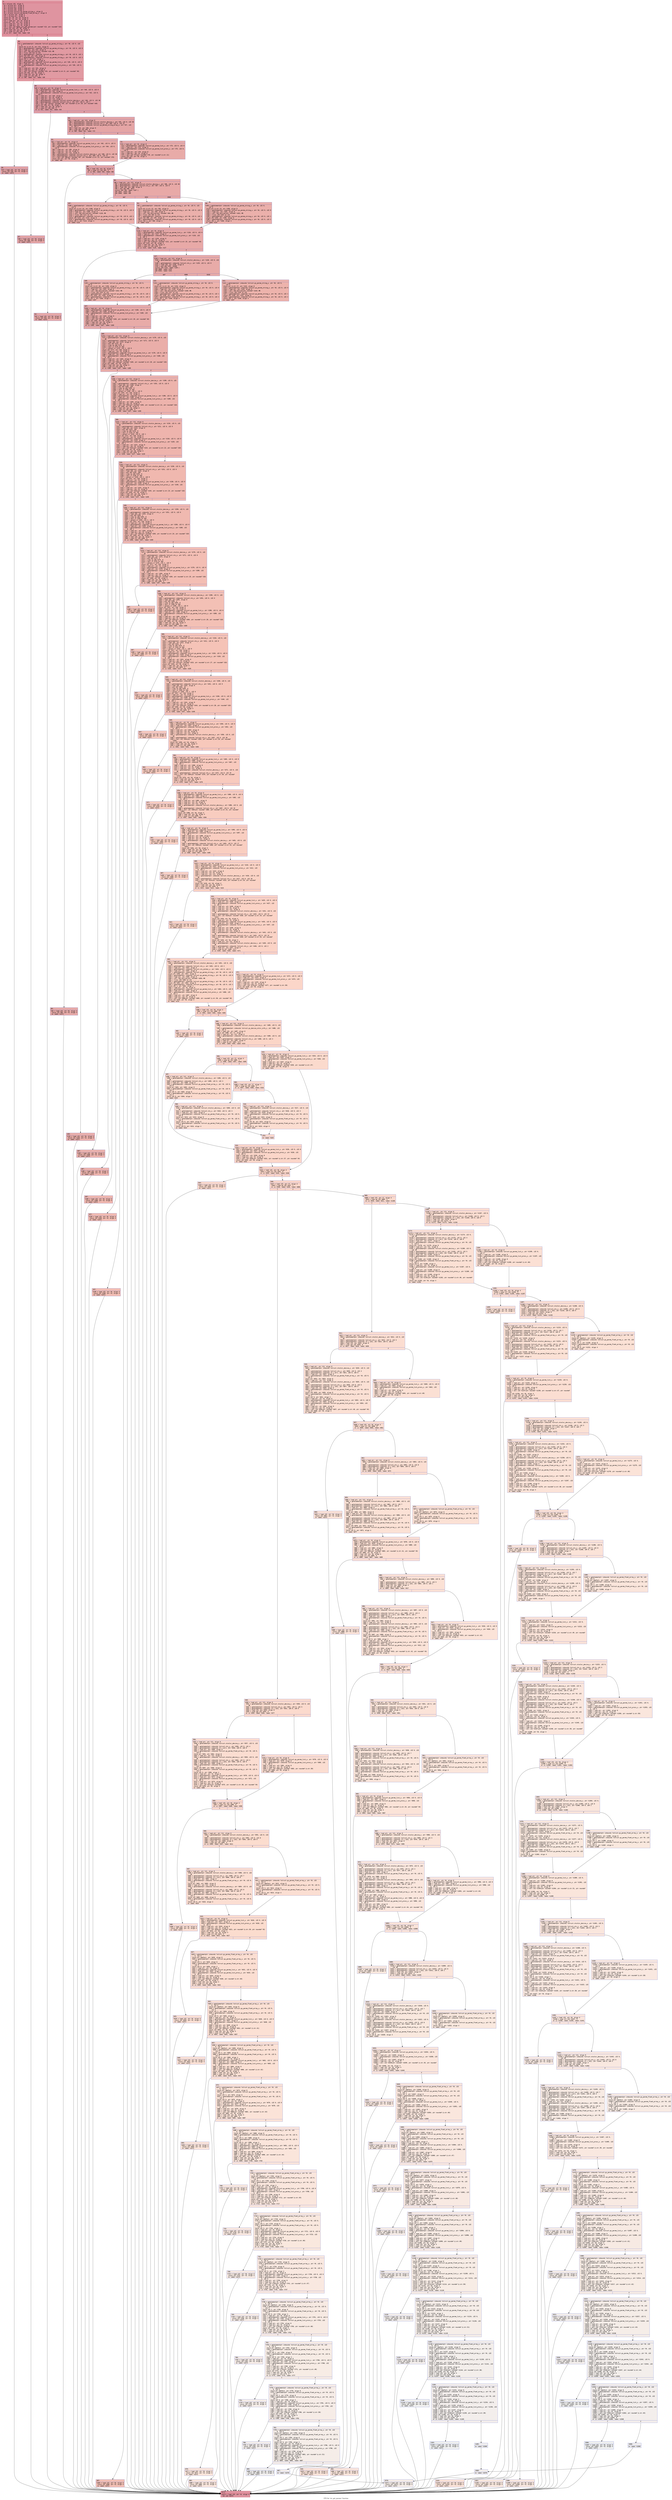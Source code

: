 digraph "CFG for 'stc_get_params' function" {
	label="CFG for 'stc_get_params' function";

	Node0x60000168ada0 [shape=record,color="#b70d28ff", style=filled, fillcolor="#b70d2870" fontname="Courier",label="{2:\l|  %3 = alloca i32, align 4\l  %4 = alloca ptr, align 8\l  %5 = alloca ptr, align 8\l  %6 = alloca i32, align 4\l  %7 = alloca i32, align 4\l  %8 = alloca %struct.gs_param_string_s, align 8\l  %9 = alloca %struct.gs_param_float_array_s, align 8\l  %10 = alloca i32, align 4\l  %11 = alloca ptr, align 8\l  store ptr %0, ptr %4, align 8\l  store ptr %1, ptr %5, align 8\l  %12 = load ptr, ptr %4, align 8\l  store ptr %12, ptr %11, align 8\l  %13 = load ptr, ptr %4, align 8\l  %14 = load ptr, ptr %5, align 8\l  %15 = call i32 @gdev_prn_get_params(ptr noundef %13, ptr noundef %14)\l  store i32 %15, ptr %6, align 4\l  %16 = load i32, ptr %6, align 4\l  %17 = icmp slt i32 %16, 0\l  br i1 %17, label %18, label %20\l|{<s0>T|<s1>F}}"];
	Node0x60000168ada0:s0 -> Node0x60000168adf0[tooltip="2 -> 18\nProbability 37.50%" ];
	Node0x60000168ada0:s1 -> Node0x60000168ae40[tooltip="2 -> 20\nProbability 62.50%" ];
	Node0x60000168adf0 [shape=record,color="#3d50c3ff", style=filled, fillcolor="#c32e3170" fontname="Courier",label="{18:\l|  %19 = load i32, ptr %6, align 4\l  store i32 %19, ptr %3, align 4\l  br label %1572\l}"];
	Node0x60000168adf0 -> Node0x60000168ee40[tooltip="18 -> 1572\nProbability 100.00%" ];
	Node0x60000168ae40 [shape=record,color="#b70d28ff", style=filled, fillcolor="#bb1b2c70" fontname="Courier",label="{20:\l|  %21 = getelementptr inbounds %struct.gs_param_string_s, ptr %8, i32 0, i32\l... 0\l  store ptr @.str.8, ptr %21, align 8\l  %22 = getelementptr inbounds %struct.gs_param_string_s, ptr %8, i32 0, i32 0\l  %23 = load ptr, ptr %22, align 8\l  %24 = call i64 @strlen(ptr noundef %23) #6\l  %25 = trunc i64 %24 to i32\l  %26 = getelementptr inbounds %struct.gs_param_string_s, ptr %8, i32 0, i32 1\l  store i32 %25, ptr %26, align 8\l  %27 = getelementptr inbounds %struct.gs_param_string_s, ptr %8, i32 0, i32 2\l  store i32 1, ptr %27, align 4\l  %28 = load ptr, ptr %5, align 8\l  %29 = getelementptr inbounds %struct.gs_param_list_s, ptr %28, i32 0, i32 0\l  %30 = load ptr, ptr %29, align 8\l  %31 = getelementptr inbounds %struct.gs_param_list_procs_s, ptr %30, i32 0,\l... i32 5\l  %32 = load ptr, ptr %31, align 8\l  %33 = load ptr, ptr %5, align 8\l  %34 = call i32 %32(ptr noundef %33, ptr noundef @.str.9, ptr noundef %8)\l  store i32 %34, ptr %6, align 4\l  %35 = load i32, ptr %6, align 4\l  %36 = icmp slt i32 %35, 0\l  br i1 %36, label %37, label %39\l|{<s0>T|<s1>F}}"];
	Node0x60000168ae40:s0 -> Node0x60000168ae90[tooltip="20 -> 37\nProbability 37.50%" ];
	Node0x60000168ae40:s1 -> Node0x60000168aee0[tooltip="20 -> 39\nProbability 62.50%" ];
	Node0x60000168ae90 [shape=record,color="#3d50c3ff", style=filled, fillcolor="#c5333470" fontname="Courier",label="{37:\l|  %38 = load i32, ptr %6, align 4\l  store i32 %38, ptr %3, align 4\l  br label %1572\l}"];
	Node0x60000168ae90 -> Node0x60000168ee40[tooltip="37 -> 1572\nProbability 100.00%" ];
	Node0x60000168aee0 [shape=record,color="#3d50c3ff", style=filled, fillcolor="#be242e70" fontname="Courier",label="{39:\l|  %40 = load ptr, ptr %5, align 8\l  %41 = getelementptr inbounds %struct.gs_param_list_s, ptr %40, i32 0, i32 0\l  %42 = load ptr, ptr %41, align 8\l  %43 = getelementptr inbounds %struct.gs_param_list_procs_s, ptr %42, i32 0,\l... i32 2\l  %44 = load ptr, ptr %43, align 8\l  %45 = load ptr, ptr %5, align 8\l  %46 = load ptr, ptr %11, align 8\l  %47 = getelementptr inbounds %struct.stcolor_device_s, ptr %46, i32 0, i32 36\l  %48 = getelementptr inbounds %struct.stc_s, ptr %47, i32 0, i32 1\l  %49 = call i32 %44(ptr noundef %45, ptr noundef @.str.10, ptr noundef %48)\l  store i32 %49, ptr %6, align 4\l  %50 = load i32, ptr %6, align 4\l  %51 = icmp slt i32 %50, 0\l  br i1 %51, label %52, label %54\l|{<s0>T|<s1>F}}"];
	Node0x60000168aee0:s0 -> Node0x60000168af30[tooltip="39 -> 52\nProbability 37.50%" ];
	Node0x60000168aee0:s1 -> Node0x60000168af80[tooltip="39 -> 54\nProbability 62.50%" ];
	Node0x60000168af30 [shape=record,color="#3d50c3ff", style=filled, fillcolor="#ca3b3770" fontname="Courier",label="{52:\l|  %53 = load i32, ptr %6, align 4\l  store i32 %53, ptr %3, align 4\l  br label %1572\l}"];
	Node0x60000168af30 -> Node0x60000168ee40[tooltip="52 -> 1572\nProbability 100.00%" ];
	Node0x60000168af80 [shape=record,color="#3d50c3ff", style=filled, fillcolor="#c5333470" fontname="Courier",label="{54:\l|  %55 = load ptr, ptr %11, align 8\l  %56 = getelementptr inbounds %struct.stcolor_device_s, ptr %55, i32 0, i32 36\l  %57 = getelementptr inbounds %struct.stc_s, ptr %56, i32 0, i32 12\l  %58 = getelementptr inbounds %struct.gs_param_string_array_s, ptr %57, i32\l... 0, i32 1\l  %59 = load i32, ptr %58, align 8\l  %60 = icmp ugt i32 %59, 0\l  br i1 %60, label %61, label %72\l|{<s0>T|<s1>F}}"];
	Node0x60000168af80:s0 -> Node0x60000168afd0[tooltip="54 -> 61\nProbability 50.00%" ];
	Node0x60000168af80:s1 -> Node0x60000168b020[tooltip="54 -> 72\nProbability 50.00%" ];
	Node0x60000168afd0 [shape=record,color="#3d50c3ff", style=filled, fillcolor="#cc403a70" fontname="Courier",label="{61:\l|  %62 = load ptr, ptr %5, align 8\l  %63 = getelementptr inbounds %struct.gs_param_list_s, ptr %62, i32 0, i32 0\l  %64 = load ptr, ptr %63, align 8\l  %65 = getelementptr inbounds %struct.gs_param_list_procs_s, ptr %64, i32 0,\l... i32 9\l  %66 = load ptr, ptr %65, align 8\l  %67 = load ptr, ptr %5, align 8\l  %68 = load ptr, ptr %11, align 8\l  %69 = getelementptr inbounds %struct.stcolor_device_s, ptr %68, i32 0, i32 36\l  %70 = getelementptr inbounds %struct.stc_s, ptr %69, i32 0, i32 12\l  %71 = call i32 %66(ptr noundef %67, ptr noundef @.str.11, ptr noundef %70)\l  store i32 %71, ptr %6, align 4\l  br label %80\l}"];
	Node0x60000168afd0 -> Node0x60000168b070[tooltip="61 -> 80\nProbability 100.00%" ];
	Node0x60000168b020 [shape=record,color="#3d50c3ff", style=filled, fillcolor="#cc403a70" fontname="Courier",label="{72:\l|  %73 = load ptr, ptr %5, align 8\l  %74 = getelementptr inbounds %struct.gs_param_list_s, ptr %73, i32 0, i32 0\l  %75 = load ptr, ptr %74, align 8\l  %76 = getelementptr inbounds %struct.gs_param_list_procs_s, ptr %75, i32 0,\l... i32 0\l  %77 = load ptr, ptr %76, align 8\l  %78 = load ptr, ptr %5, align 8\l  %79 = call i32 %77(ptr noundef %78, ptr noundef @.str.11)\l  store i32 %79, ptr %6, align 4\l  br label %80\l}"];
	Node0x60000168b020 -> Node0x60000168b070[tooltip="72 -> 80\nProbability 100.00%" ];
	Node0x60000168b070 [shape=record,color="#3d50c3ff", style=filled, fillcolor="#c5333470" fontname="Courier",label="{80:\l|  %81 = load i32, ptr %6, align 4\l  %82 = icmp slt i32 %81, 0\l  br i1 %82, label %83, label %85\l|{<s0>T|<s1>F}}"];
	Node0x60000168b070:s0 -> Node0x60000168b0c0[tooltip="80 -> 83\nProbability 37.50%" ];
	Node0x60000168b070:s1 -> Node0x60000168b110[tooltip="80 -> 85\nProbability 62.50%" ];
	Node0x60000168b0c0 [shape=record,color="#3d50c3ff", style=filled, fillcolor="#cc403a70" fontname="Courier",label="{83:\l|  %84 = load i32, ptr %6, align 4\l  store i32 %84, ptr %3, align 4\l  br label %1572\l}"];
	Node0x60000168b0c0 -> Node0x60000168ee40[tooltip="83 -> 1572\nProbability 100.00%" ];
	Node0x60000168b110 [shape=record,color="#3d50c3ff", style=filled, fillcolor="#ca3b3770" fontname="Courier",label="{85:\l|  %86 = load ptr, ptr %11, align 8\l  %87 = getelementptr inbounds %struct.stcolor_device_s, ptr %86, i32 0, i32 36\l  %88 = getelementptr inbounds %struct.stc_s, ptr %87, i32 0, i32 0\l  %89 = load i64, ptr %88, align 8\l  %90 = and i64 %89, 3072\l  switch i64 %90, label %107 [\l    i64 1024, label %91\l    i64 2048, label %99\l  ]\l|{<s0>def|<s1>1024|<s2>2048}}"];
	Node0x60000168b110:s0 -> Node0x60000168b200[tooltip="85 -> 107\nProbability 33.33%" ];
	Node0x60000168b110:s1 -> Node0x60000168b160[tooltip="85 -> 91\nProbability 33.33%" ];
	Node0x60000168b110:s2 -> Node0x60000168b1b0[tooltip="85 -> 99\nProbability 33.33%" ];
	Node0x60000168b160 [shape=record,color="#3d50c3ff", style=filled, fillcolor="#d24b4070" fontname="Courier",label="{91:\l|  %92 = getelementptr inbounds %struct.gs_param_string_s, ptr %8, i32 0, i32\l... 0\l  store ptr @.str.12, ptr %92, align 8\l  %93 = getelementptr inbounds %struct.gs_param_string_s, ptr %8, i32 0, i32 0\l  %94 = load ptr, ptr %93, align 8\l  %95 = call i64 @strlen(ptr noundef %94) #6\l  %96 = trunc i64 %95 to i32\l  %97 = getelementptr inbounds %struct.gs_param_string_s, ptr %8, i32 0, i32 1\l  store i32 %96, ptr %97, align 8\l  %98 = getelementptr inbounds %struct.gs_param_string_s, ptr %8, i32 0, i32 2\l  store i32 1, ptr %98, align 4\l  br label %115\l}"];
	Node0x60000168b160 -> Node0x60000168b250[tooltip="91 -> 115\nProbability 100.00%" ];
	Node0x60000168b1b0 [shape=record,color="#3d50c3ff", style=filled, fillcolor="#d24b4070" fontname="Courier",label="{99:\l|  %100 = getelementptr inbounds %struct.gs_param_string_s, ptr %8, i32 0,\l... i32 0\l  store ptr @.str.13, ptr %100, align 8\l  %101 = getelementptr inbounds %struct.gs_param_string_s, ptr %8, i32 0, i32 0\l  %102 = load ptr, ptr %101, align 8\l  %103 = call i64 @strlen(ptr noundef %102) #6\l  %104 = trunc i64 %103 to i32\l  %105 = getelementptr inbounds %struct.gs_param_string_s, ptr %8, i32 0, i32 1\l  store i32 %104, ptr %105, align 8\l  %106 = getelementptr inbounds %struct.gs_param_string_s, ptr %8, i32 0, i32 2\l  store i32 1, ptr %106, align 4\l  br label %115\l}"];
	Node0x60000168b1b0 -> Node0x60000168b250[tooltip="99 -> 115\nProbability 100.00%" ];
	Node0x60000168b200 [shape=record,color="#3d50c3ff", style=filled, fillcolor="#d24b4070" fontname="Courier",label="{107:\l|  %108 = getelementptr inbounds %struct.gs_param_string_s, ptr %8, i32 0,\l... i32 0\l  store ptr @.str.14, ptr %108, align 8\l  %109 = getelementptr inbounds %struct.gs_param_string_s, ptr %8, i32 0, i32 0\l  %110 = load ptr, ptr %109, align 8\l  %111 = call i64 @strlen(ptr noundef %110) #6\l  %112 = trunc i64 %111 to i32\l  %113 = getelementptr inbounds %struct.gs_param_string_s, ptr %8, i32 0, i32 1\l  store i32 %112, ptr %113, align 8\l  %114 = getelementptr inbounds %struct.gs_param_string_s, ptr %8, i32 0, i32 2\l  store i32 1, ptr %114, align 4\l  br label %115\l}"];
	Node0x60000168b200 -> Node0x60000168b250[tooltip="107 -> 115\nProbability 100.00%" ];
	Node0x60000168b250 [shape=record,color="#3d50c3ff", style=filled, fillcolor="#ca3b3770" fontname="Courier",label="{115:\l|  %116 = load ptr, ptr %5, align 8\l  %117 = getelementptr inbounds %struct.gs_param_list_s, ptr %116, i32 0, i32 0\l  %118 = load ptr, ptr %117, align 8\l  %119 = getelementptr inbounds %struct.gs_param_list_procs_s, ptr %118, i32\l... 0, i32 5\l  %120 = load ptr, ptr %119, align 8\l  %121 = load ptr, ptr %5, align 8\l  %122 = call i32 %120(ptr noundef %121, ptr noundef @.str.15, ptr noundef %8)\l  store i32 %122, ptr %6, align 4\l  %123 = load i32, ptr %6, align 4\l  %124 = icmp slt i32 %123, 0\l  br i1 %124, label %125, label %127\l|{<s0>T|<s1>F}}"];
	Node0x60000168b250:s0 -> Node0x60000168b2a0[tooltip="115 -> 125\nProbability 37.50%" ];
	Node0x60000168b250:s1 -> Node0x60000168b2f0[tooltip="115 -> 127\nProbability 62.50%" ];
	Node0x60000168b2a0 [shape=record,color="#3d50c3ff", style=filled, fillcolor="#d24b4070" fontname="Courier",label="{125:\l|  %126 = load i32, ptr %6, align 4\l  store i32 %126, ptr %3, align 4\l  br label %1572\l}"];
	Node0x60000168b2a0 -> Node0x60000168ee40[tooltip="125 -> 1572\nProbability 100.00%" ];
	Node0x60000168b2f0 [shape=record,color="#3d50c3ff", style=filled, fillcolor="#cc403a70" fontname="Courier",label="{127:\l|  %128 = load ptr, ptr %11, align 8\l  %129 = getelementptr inbounds %struct.stcolor_device_s, ptr %128, i32 0, i32\l... 36\l  %130 = getelementptr inbounds %struct.stc_s, ptr %129, i32 0, i32 0\l  %131 = load i64, ptr %130, align 8\l  %132 = and i64 %131, 61440\l  switch i64 %132, label %149 [\l    i64 4096, label %133\l    i64 8192, label %141\l  ]\l|{<s0>def|<s1>4096|<s2>8192}}"];
	Node0x60000168b2f0:s0 -> Node0x60000168b3e0[tooltip="127 -> 149\nProbability 33.33%" ];
	Node0x60000168b2f0:s1 -> Node0x60000168b340[tooltip="127 -> 133\nProbability 33.33%" ];
	Node0x60000168b2f0:s2 -> Node0x60000168b390[tooltip="127 -> 141\nProbability 33.33%" ];
	Node0x60000168b340 [shape=record,color="#3d50c3ff", style=filled, fillcolor="#d6524470" fontname="Courier",label="{133:\l|  %134 = getelementptr inbounds %struct.gs_param_string_s, ptr %8, i32 0,\l... i32 0\l  store ptr @.str.16, ptr %134, align 8\l  %135 = getelementptr inbounds %struct.gs_param_string_s, ptr %8, i32 0, i32 0\l  %136 = load ptr, ptr %135, align 8\l  %137 = call i64 @strlen(ptr noundef %136) #6\l  %138 = trunc i64 %137 to i32\l  %139 = getelementptr inbounds %struct.gs_param_string_s, ptr %8, i32 0, i32 1\l  store i32 %138, ptr %139, align 8\l  %140 = getelementptr inbounds %struct.gs_param_string_s, ptr %8, i32 0, i32 2\l  store i32 1, ptr %140, align 4\l  br label %157\l}"];
	Node0x60000168b340 -> Node0x60000168b430[tooltip="133 -> 157\nProbability 100.00%" ];
	Node0x60000168b390 [shape=record,color="#3d50c3ff", style=filled, fillcolor="#d6524470" fontname="Courier",label="{141:\l|  %142 = getelementptr inbounds %struct.gs_param_string_s, ptr %8, i32 0,\l... i32 0\l  store ptr @.str.17, ptr %142, align 8\l  %143 = getelementptr inbounds %struct.gs_param_string_s, ptr %8, i32 0, i32 0\l  %144 = load ptr, ptr %143, align 8\l  %145 = call i64 @strlen(ptr noundef %144) #6\l  %146 = trunc i64 %145 to i32\l  %147 = getelementptr inbounds %struct.gs_param_string_s, ptr %8, i32 0, i32 1\l  store i32 %146, ptr %147, align 8\l  %148 = getelementptr inbounds %struct.gs_param_string_s, ptr %8, i32 0, i32 2\l  store i32 1, ptr %148, align 4\l  br label %157\l}"];
	Node0x60000168b390 -> Node0x60000168b430[tooltip="141 -> 157\nProbability 100.00%" ];
	Node0x60000168b3e0 [shape=record,color="#3d50c3ff", style=filled, fillcolor="#d6524470" fontname="Courier",label="{149:\l|  %150 = getelementptr inbounds %struct.gs_param_string_s, ptr %8, i32 0,\l... i32 0\l  store ptr @.str.18, ptr %150, align 8\l  %151 = getelementptr inbounds %struct.gs_param_string_s, ptr %8, i32 0, i32 0\l  %152 = load ptr, ptr %151, align 8\l  %153 = call i64 @strlen(ptr noundef %152) #6\l  %154 = trunc i64 %153 to i32\l  %155 = getelementptr inbounds %struct.gs_param_string_s, ptr %8, i32 0, i32 1\l  store i32 %154, ptr %155, align 8\l  %156 = getelementptr inbounds %struct.gs_param_string_s, ptr %8, i32 0, i32 2\l  store i32 1, ptr %156, align 4\l  br label %157\l}"];
	Node0x60000168b3e0 -> Node0x60000168b430[tooltip="149 -> 157\nProbability 100.00%" ];
	Node0x60000168b430 [shape=record,color="#3d50c3ff", style=filled, fillcolor="#cc403a70" fontname="Courier",label="{157:\l|  %158 = load ptr, ptr %5, align 8\l  %159 = getelementptr inbounds %struct.gs_param_list_s, ptr %158, i32 0, i32 0\l  %160 = load ptr, ptr %159, align 8\l  %161 = getelementptr inbounds %struct.gs_param_list_procs_s, ptr %160, i32\l... 0, i32 5\l  %162 = load ptr, ptr %161, align 8\l  %163 = load ptr, ptr %5, align 8\l  %164 = call i32 %162(ptr noundef %163, ptr noundef @.str.19, ptr noundef %8)\l  store i32 %164, ptr %6, align 4\l  %165 = load i32, ptr %6, align 4\l  %166 = icmp slt i32 %165, 0\l  br i1 %166, label %167, label %169\l|{<s0>T|<s1>F}}"];
	Node0x60000168b430:s0 -> Node0x60000168b480[tooltip="157 -> 167\nProbability 37.50%" ];
	Node0x60000168b430:s1 -> Node0x60000168b4d0[tooltip="157 -> 169\nProbability 62.50%" ];
	Node0x60000168b480 [shape=record,color="#3d50c3ff", style=filled, fillcolor="#d6524470" fontname="Courier",label="{167:\l|  %168 = load i32, ptr %6, align 4\l  store i32 %168, ptr %3, align 4\l  br label %1572\l}"];
	Node0x60000168b480 -> Node0x60000168ee40[tooltip="167 -> 1572\nProbability 100.00%" ];
	Node0x60000168b4d0 [shape=record,color="#3d50c3ff", style=filled, fillcolor="#d0473d70" fontname="Courier",label="{169:\l|  %170 = load ptr, ptr %11, align 8\l  %171 = getelementptr inbounds %struct.stcolor_device_s, ptr %170, i32 0, i32\l... 36\l  %172 = getelementptr inbounds %struct.stc_s, ptr %171, i32 0, i32 0\l  %173 = load i64, ptr %172, align 8\l  %174 = and i64 %173, 64\l  %175 = icmp ne i64 %174, 0\l  %176 = zext i1 %175 to i64\l  %177 = select i1 %175, i32 1, i32 0\l  store i32 %177, ptr %10, align 4\l  %178 = load ptr, ptr %5, align 8\l  %179 = getelementptr inbounds %struct.gs_param_list_s, ptr %178, i32 0, i32 0\l  %180 = load ptr, ptr %179, align 8\l  %181 = getelementptr inbounds %struct.gs_param_list_procs_s, ptr %180, i32\l... 0, i32 1\l  %182 = load ptr, ptr %181, align 8\l  %183 = load ptr, ptr %5, align 8\l  %184 = call i32 %182(ptr noundef %183, ptr noundef @.str.20, ptr noundef %10)\l  store i32 %184, ptr %6, align 4\l  %185 = load i32, ptr %6, align 4\l  %186 = icmp slt i32 %185, 0\l  br i1 %186, label %187, label %189\l|{<s0>T|<s1>F}}"];
	Node0x60000168b4d0:s0 -> Node0x60000168b520[tooltip="169 -> 187\nProbability 37.50%" ];
	Node0x60000168b4d0:s1 -> Node0x60000168b570[tooltip="169 -> 189\nProbability 62.50%" ];
	Node0x60000168b520 [shape=record,color="#3d50c3ff", style=filled, fillcolor="#d8564670" fontname="Courier",label="{187:\l|  %188 = load i32, ptr %6, align 4\l  store i32 %188, ptr %3, align 4\l  br label %1572\l}"];
	Node0x60000168b520 -> Node0x60000168ee40[tooltip="187 -> 1572\nProbability 100.00%" ];
	Node0x60000168b570 [shape=record,color="#3d50c3ff", style=filled, fillcolor="#d6524470" fontname="Courier",label="{189:\l|  %190 = load ptr, ptr %11, align 8\l  %191 = getelementptr inbounds %struct.stcolor_device_s, ptr %190, i32 0, i32\l... 36\l  %192 = getelementptr inbounds %struct.stc_s, ptr %191, i32 0, i32 0\l  %193 = load i64, ptr %192, align 8\l  %194 = and i64 %193, 128\l  %195 = icmp ne i64 %194, 0\l  %196 = zext i1 %195 to i64\l  %197 = select i1 %195, i32 1, i32 0\l  store i32 %197, ptr %10, align 4\l  %198 = load ptr, ptr %5, align 8\l  %199 = getelementptr inbounds %struct.gs_param_list_s, ptr %198, i32 0, i32 0\l  %200 = load ptr, ptr %199, align 8\l  %201 = getelementptr inbounds %struct.gs_param_list_procs_s, ptr %200, i32\l... 0, i32 1\l  %202 = load ptr, ptr %201, align 8\l  %203 = load ptr, ptr %5, align 8\l  %204 = call i32 %202(ptr noundef %203, ptr noundef @.str.21, ptr noundef %10)\l  store i32 %204, ptr %6, align 4\l  %205 = load i32, ptr %6, align 4\l  %206 = icmp slt i32 %205, 0\l  br i1 %206, label %207, label %209\l|{<s0>T|<s1>F}}"];
	Node0x60000168b570:s0 -> Node0x60000168b5c0[tooltip="189 -> 207\nProbability 37.50%" ];
	Node0x60000168b570:s1 -> Node0x60000168b610[tooltip="189 -> 209\nProbability 62.50%" ];
	Node0x60000168b5c0 [shape=record,color="#3d50c3ff", style=filled, fillcolor="#dc5d4a70" fontname="Courier",label="{207:\l|  %208 = load i32, ptr %6, align 4\l  store i32 %208, ptr %3, align 4\l  br label %1572\l}"];
	Node0x60000168b5c0 -> Node0x60000168ee40[tooltip="207 -> 1572\nProbability 100.00%" ];
	Node0x60000168b610 [shape=record,color="#3d50c3ff", style=filled, fillcolor="#d8564670" fontname="Courier",label="{209:\l|  %210 = load ptr, ptr %11, align 8\l  %211 = getelementptr inbounds %struct.stcolor_device_s, ptr %210, i32 0, i32\l... 36\l  %212 = getelementptr inbounds %struct.stc_s, ptr %211, i32 0, i32 0\l  %213 = load i64, ptr %212, align 8\l  %214 = and i64 %213, 192\l  %215 = icmp ne i64 %214, 0\l  %216 = zext i1 %215 to i64\l  %217 = select i1 %215, i32 0, i32 1\l  store i32 %217, ptr %10, align 4\l  %218 = load ptr, ptr %5, align 8\l  %219 = getelementptr inbounds %struct.gs_param_list_s, ptr %218, i32 0, i32 0\l  %220 = load ptr, ptr %219, align 8\l  %221 = getelementptr inbounds %struct.gs_param_list_procs_s, ptr %220, i32\l... 0, i32 1\l  %222 = load ptr, ptr %221, align 8\l  %223 = load ptr, ptr %5, align 8\l  %224 = call i32 %222(ptr noundef %223, ptr noundef @.str.22, ptr noundef %10)\l  store i32 %224, ptr %6, align 4\l  %225 = load i32, ptr %6, align 4\l  %226 = icmp slt i32 %225, 0\l  br i1 %226, label %227, label %229\l|{<s0>T|<s1>F}}"];
	Node0x60000168b610:s0 -> Node0x60000168b660[tooltip="209 -> 227\nProbability 37.50%" ];
	Node0x60000168b610:s1 -> Node0x60000168b6b0[tooltip="209 -> 229\nProbability 62.50%" ];
	Node0x60000168b660 [shape=record,color="#3d50c3ff", style=filled, fillcolor="#e1675170" fontname="Courier",label="{227:\l|  %228 = load i32, ptr %6, align 4\l  store i32 %228, ptr %3, align 4\l  br label %1572\l}"];
	Node0x60000168b660 -> Node0x60000168ee40[tooltip="227 -> 1572\nProbability 100.00%" ];
	Node0x60000168b6b0 [shape=record,color="#3d50c3ff", style=filled, fillcolor="#dc5d4a70" fontname="Courier",label="{229:\l|  %230 = load ptr, ptr %11, align 8\l  %231 = getelementptr inbounds %struct.stcolor_device_s, ptr %230, i32 0, i32\l... 36\l  %232 = getelementptr inbounds %struct.stc_s, ptr %231, i32 0, i32 0\l  %233 = load i64, ptr %232, align 8\l  %234 = and i64 %233, 256\l  %235 = icmp ne i64 %234, 0\l  %236 = zext i1 %235 to i64\l  %237 = select i1 %235, i32 1, i32 0\l  store i32 %237, ptr %10, align 4\l  %238 = load ptr, ptr %5, align 8\l  %239 = getelementptr inbounds %struct.gs_param_list_s, ptr %238, i32 0, i32 0\l  %240 = load ptr, ptr %239, align 8\l  %241 = getelementptr inbounds %struct.gs_param_list_procs_s, ptr %240, i32\l... 0, i32 1\l  %242 = load ptr, ptr %241, align 8\l  %243 = load ptr, ptr %5, align 8\l  %244 = call i32 %242(ptr noundef %243, ptr noundef @.str.23, ptr noundef %10)\l  store i32 %244, ptr %6, align 4\l  %245 = load i32, ptr %6, align 4\l  %246 = icmp slt i32 %245, 0\l  br i1 %246, label %247, label %249\l|{<s0>T|<s1>F}}"];
	Node0x60000168b6b0:s0 -> Node0x60000168b700[tooltip="229 -> 247\nProbability 37.50%" ];
	Node0x60000168b6b0:s1 -> Node0x60000168b750[tooltip="229 -> 249\nProbability 62.50%" ];
	Node0x60000168b700 [shape=record,color="#3d50c3ff", style=filled, fillcolor="#e36c5570" fontname="Courier",label="{247:\l|  %248 = load i32, ptr %6, align 4\l  store i32 %248, ptr %3, align 4\l  br label %1572\l}"];
	Node0x60000168b700 -> Node0x60000168ee40[tooltip="247 -> 1572\nProbability 100.00%" ];
	Node0x60000168b750 [shape=record,color="#3d50c3ff", style=filled, fillcolor="#de614d70" fontname="Courier",label="{249:\l|  %250 = load ptr, ptr %11, align 8\l  %251 = getelementptr inbounds %struct.stcolor_device_s, ptr %250, i32 0, i32\l... 36\l  %252 = getelementptr inbounds %struct.stc_s, ptr %251, i32 0, i32 0\l  %253 = load i64, ptr %252, align 8\l  %254 = and i64 %253, 1\l  %255 = icmp ne i64 %254, 0\l  %256 = zext i1 %255 to i64\l  %257 = select i1 %255, i32 1, i32 0\l  store i32 %257, ptr %10, align 4\l  %258 = load ptr, ptr %5, align 8\l  %259 = getelementptr inbounds %struct.gs_param_list_s, ptr %258, i32 0, i32 0\l  %260 = load ptr, ptr %259, align 8\l  %261 = getelementptr inbounds %struct.gs_param_list_procs_s, ptr %260, i32\l... 0, i32 1\l  %262 = load ptr, ptr %261, align 8\l  %263 = load ptr, ptr %5, align 8\l  %264 = call i32 %262(ptr noundef %263, ptr noundef @.str.24, ptr noundef %10)\l  store i32 %264, ptr %6, align 4\l  %265 = load i32, ptr %6, align 4\l  %266 = icmp slt i32 %265, 0\l  br i1 %266, label %267, label %269\l|{<s0>T|<s1>F}}"];
	Node0x60000168b750:s0 -> Node0x60000168b7a0[tooltip="249 -> 267\nProbability 37.50%" ];
	Node0x60000168b750:s1 -> Node0x60000168b7f0[tooltip="249 -> 269\nProbability 62.50%" ];
	Node0x60000168b7a0 [shape=record,color="#3d50c3ff", style=filled, fillcolor="#e5705870" fontname="Courier",label="{267:\l|  %268 = load i32, ptr %6, align 4\l  store i32 %268, ptr %3, align 4\l  br label %1572\l}"];
	Node0x60000168b7a0 -> Node0x60000168ee40[tooltip="267 -> 1572\nProbability 100.00%" ];
	Node0x60000168b7f0 [shape=record,color="#3d50c3ff", style=filled, fillcolor="#e36c5570" fontname="Courier",label="{269:\l|  %270 = load ptr, ptr %11, align 8\l  %271 = getelementptr inbounds %struct.stcolor_device_s, ptr %270, i32 0, i32\l... 36\l  %272 = getelementptr inbounds %struct.stc_s, ptr %271, i32 0, i32 0\l  %273 = load i64, ptr %272, align 8\l  %274 = and i64 %273, 2\l  %275 = icmp ne i64 %274, 0\l  %276 = zext i1 %275 to i64\l  %277 = select i1 %275, i32 1, i32 0\l  store i32 %277, ptr %10, align 4\l  %278 = load ptr, ptr %5, align 8\l  %279 = getelementptr inbounds %struct.gs_param_list_s, ptr %278, i32 0, i32 0\l  %280 = load ptr, ptr %279, align 8\l  %281 = getelementptr inbounds %struct.gs_param_list_procs_s, ptr %280, i32\l... 0, i32 1\l  %282 = load ptr, ptr %281, align 8\l  %283 = load ptr, ptr %5, align 8\l  %284 = call i32 %282(ptr noundef %283, ptr noundef @.str.25, ptr noundef %10)\l  store i32 %284, ptr %6, align 4\l  %285 = load i32, ptr %6, align 4\l  %286 = icmp slt i32 %285, 0\l  br i1 %286, label %287, label %289\l|{<s0>T|<s1>F}}"];
	Node0x60000168b7f0:s0 -> Node0x60000168b840[tooltip="269 -> 287\nProbability 37.50%" ];
	Node0x60000168b7f0:s1 -> Node0x60000168b890[tooltip="269 -> 289\nProbability 62.50%" ];
	Node0x60000168b840 [shape=record,color="#3d50c3ff", style=filled, fillcolor="#e8765c70" fontname="Courier",label="{287:\l|  %288 = load i32, ptr %6, align 4\l  store i32 %288, ptr %3, align 4\l  br label %1572\l}"];
	Node0x60000168b840 -> Node0x60000168ee40[tooltip="287 -> 1572\nProbability 100.00%" ];
	Node0x60000168b890 [shape=record,color="#3d50c3ff", style=filled, fillcolor="#e5705870" fontname="Courier",label="{289:\l|  %290 = load ptr, ptr %11, align 8\l  %291 = getelementptr inbounds %struct.stcolor_device_s, ptr %290, i32 0, i32\l... 36\l  %292 = getelementptr inbounds %struct.stc_s, ptr %291, i32 0, i32 0\l  %293 = load i64, ptr %292, align 8\l  %294 = and i64 %293, 4\l  %295 = icmp ne i64 %294, 0\l  %296 = zext i1 %295 to i64\l  %297 = select i1 %295, i32 1, i32 0\l  store i32 %297, ptr %10, align 4\l  %298 = load ptr, ptr %5, align 8\l  %299 = getelementptr inbounds %struct.gs_param_list_s, ptr %298, i32 0, i32 0\l  %300 = load ptr, ptr %299, align 8\l  %301 = getelementptr inbounds %struct.gs_param_list_procs_s, ptr %300, i32\l... 0, i32 1\l  %302 = load ptr, ptr %301, align 8\l  %303 = load ptr, ptr %5, align 8\l  %304 = call i32 %302(ptr noundef %303, ptr noundef @.str.26, ptr noundef %10)\l  store i32 %304, ptr %6, align 4\l  %305 = load i32, ptr %6, align 4\l  %306 = icmp slt i32 %305, 0\l  br i1 %306, label %307, label %309\l|{<s0>T|<s1>F}}"];
	Node0x60000168b890:s0 -> Node0x60000168b8e0[tooltip="289 -> 307\nProbability 37.50%" ];
	Node0x60000168b890:s1 -> Node0x60000168b930[tooltip="289 -> 309\nProbability 62.50%" ];
	Node0x60000168b8e0 [shape=record,color="#3d50c3ff", style=filled, fillcolor="#ec7f6370" fontname="Courier",label="{307:\l|  %308 = load i32, ptr %6, align 4\l  store i32 %308, ptr %3, align 4\l  br label %1572\l}"];
	Node0x60000168b8e0 -> Node0x60000168ee40[tooltip="307 -> 1572\nProbability 100.00%" ];
	Node0x60000168b930 [shape=record,color="#3d50c3ff", style=filled, fillcolor="#e8765c70" fontname="Courier",label="{309:\l|  %310 = load ptr, ptr %11, align 8\l  %311 = getelementptr inbounds %struct.stcolor_device_s, ptr %310, i32 0, i32\l... 36\l  %312 = getelementptr inbounds %struct.stc_s, ptr %311, i32 0, i32 0\l  %313 = load i64, ptr %312, align 8\l  %314 = and i64 %313, 8\l  %315 = icmp ne i64 %314, 0\l  %316 = zext i1 %315 to i64\l  %317 = select i1 %315, i32 1, i32 0\l  store i32 %317, ptr %10, align 4\l  %318 = load ptr, ptr %5, align 8\l  %319 = getelementptr inbounds %struct.gs_param_list_s, ptr %318, i32 0, i32 0\l  %320 = load ptr, ptr %319, align 8\l  %321 = getelementptr inbounds %struct.gs_param_list_procs_s, ptr %320, i32\l... 0, i32 1\l  %322 = load ptr, ptr %321, align 8\l  %323 = load ptr, ptr %5, align 8\l  %324 = call i32 %322(ptr noundef %323, ptr noundef @.str.27, ptr noundef %10)\l  store i32 %324, ptr %6, align 4\l  %325 = load i32, ptr %6, align 4\l  %326 = icmp slt i32 %325, 0\l  br i1 %326, label %327, label %329\l|{<s0>T|<s1>F}}"];
	Node0x60000168b930:s0 -> Node0x60000168b980[tooltip="309 -> 327\nProbability 37.50%" ];
	Node0x60000168b930:s1 -> Node0x60000168b9d0[tooltip="309 -> 329\nProbability 62.50%" ];
	Node0x60000168b980 [shape=record,color="#3d50c3ff", style=filled, fillcolor="#ed836670" fontname="Courier",label="{327:\l|  %328 = load i32, ptr %6, align 4\l  store i32 %328, ptr %3, align 4\l  br label %1572\l}"];
	Node0x60000168b980 -> Node0x60000168ee40[tooltip="327 -> 1572\nProbability 100.00%" ];
	Node0x60000168b9d0 [shape=record,color="#3d50c3ff", style=filled, fillcolor="#e97a5f70" fontname="Courier",label="{329:\l|  %330 = load ptr, ptr %11, align 8\l  %331 = getelementptr inbounds %struct.stcolor_device_s, ptr %330, i32 0, i32\l... 36\l  %332 = getelementptr inbounds %struct.stc_s, ptr %331, i32 0, i32 0\l  %333 = load i64, ptr %332, align 8\l  %334 = and i64 %333, 16\l  %335 = icmp ne i64 %334, 0\l  %336 = zext i1 %335 to i64\l  %337 = select i1 %335, i32 1, i32 0\l  store i32 %337, ptr %10, align 4\l  %338 = load ptr, ptr %5, align 8\l  %339 = getelementptr inbounds %struct.gs_param_list_s, ptr %338, i32 0, i32 0\l  %340 = load ptr, ptr %339, align 8\l  %341 = getelementptr inbounds %struct.gs_param_list_procs_s, ptr %340, i32\l... 0, i32 1\l  %342 = load ptr, ptr %341, align 8\l  %343 = load ptr, ptr %5, align 8\l  %344 = call i32 %342(ptr noundef %343, ptr noundef @.str.28, ptr noundef %10)\l  store i32 %344, ptr %6, align 4\l  %345 = load i32, ptr %6, align 4\l  %346 = icmp slt i32 %345, 0\l  br i1 %346, label %347, label %349\l|{<s0>T|<s1>F}}"];
	Node0x60000168b9d0:s0 -> Node0x60000168ba20[tooltip="329 -> 347\nProbability 37.50%" ];
	Node0x60000168b9d0:s1 -> Node0x60000168ba70[tooltip="329 -> 349\nProbability 62.50%" ];
	Node0x60000168ba20 [shape=record,color="#3d50c3ff", style=filled, fillcolor="#ef886b70" fontname="Courier",label="{347:\l|  %348 = load i32, ptr %6, align 4\l  store i32 %348, ptr %3, align 4\l  br label %1572\l}"];
	Node0x60000168ba20 -> Node0x60000168ee40[tooltip="347 -> 1572\nProbability 100.00%" ];
	Node0x60000168ba70 [shape=record,color="#3d50c3ff", style=filled, fillcolor="#ed836670" fontname="Courier",label="{349:\l|  %350 = load ptr, ptr %5, align 8\l  %351 = getelementptr inbounds %struct.gs_param_list_s, ptr %350, i32 0, i32 0\l  %352 = load ptr, ptr %351, align 8\l  %353 = getelementptr inbounds %struct.gs_param_list_procs_s, ptr %352, i32\l... 0, i32 2\l  %354 = load ptr, ptr %353, align 8\l  %355 = load ptr, ptr %5, align 8\l  %356 = load ptr, ptr %11, align 8\l  %357 = getelementptr inbounds %struct.stcolor_device_s, ptr %356, i32 0, i32\l... 36\l  %358 = getelementptr inbounds %struct.stc_s, ptr %357, i32 0, i32 28\l  %359 = call i32 %354(ptr noundef %355, ptr noundef @.str.29, ptr noundef\l... %358)\l  store i32 %359, ptr %6, align 4\l  %360 = load i32, ptr %6, align 4\l  %361 = icmp slt i32 %360, 0\l  br i1 %361, label %362, label %364\l|{<s0>T|<s1>F}}"];
	Node0x60000168ba70:s0 -> Node0x60000168bac0[tooltip="349 -> 362\nProbability 37.50%" ];
	Node0x60000168ba70:s1 -> Node0x60000168bb10[tooltip="349 -> 364\nProbability 62.50%" ];
	Node0x60000168bac0 [shape=record,color="#3d50c3ff", style=filled, fillcolor="#f08b6e70" fontname="Courier",label="{362:\l|  %363 = load i32, ptr %6, align 4\l  store i32 %363, ptr %3, align 4\l  br label %1572\l}"];
	Node0x60000168bac0 -> Node0x60000168ee40[tooltip="362 -> 1572\nProbability 100.00%" ];
	Node0x60000168bb10 [shape=record,color="#3d50c3ff", style=filled, fillcolor="#ef886b70" fontname="Courier",label="{364:\l|  %365 = load ptr, ptr %5, align 8\l  %366 = getelementptr inbounds %struct.gs_param_list_s, ptr %365, i32 0, i32 0\l  %367 = load ptr, ptr %366, align 8\l  %368 = getelementptr inbounds %struct.gs_param_list_procs_s, ptr %367, i32\l... 0, i32 2\l  %369 = load ptr, ptr %368, align 8\l  %370 = load ptr, ptr %5, align 8\l  %371 = load ptr, ptr %11, align 8\l  %372 = getelementptr inbounds %struct.stcolor_device_s, ptr %371, i32 0, i32\l... 36\l  %373 = getelementptr inbounds %struct.stc_s, ptr %372, i32 0, i32 15\l  %374 = call i32 %369(ptr noundef %370, ptr noundef @.str.30, ptr noundef\l... %373)\l  store i32 %374, ptr %6, align 4\l  %375 = load i32, ptr %6, align 4\l  %376 = icmp slt i32 %375, 0\l  br i1 %376, label %377, label %379\l|{<s0>T|<s1>F}}"];
	Node0x60000168bb10:s0 -> Node0x60000168bb60[tooltip="364 -> 377\nProbability 37.50%" ];
	Node0x60000168bb10:s1 -> Node0x60000168bbb0[tooltip="364 -> 379\nProbability 62.50%" ];
	Node0x60000168bb60 [shape=record,color="#3d50c3ff", style=filled, fillcolor="#f2907270" fontname="Courier",label="{377:\l|  %378 = load i32, ptr %6, align 4\l  store i32 %378, ptr %3, align 4\l  br label %1572\l}"];
	Node0x60000168bb60 -> Node0x60000168ee40[tooltip="377 -> 1572\nProbability 100.00%" ];
	Node0x60000168bbb0 [shape=record,color="#3d50c3ff", style=filled, fillcolor="#f08b6e70" fontname="Courier",label="{379:\l|  %380 = load ptr, ptr %5, align 8\l  %381 = getelementptr inbounds %struct.gs_param_list_s, ptr %380, i32 0, i32 0\l  %382 = load ptr, ptr %381, align 8\l  %383 = getelementptr inbounds %struct.gs_param_list_procs_s, ptr %382, i32\l... 0, i32 2\l  %384 = load ptr, ptr %383, align 8\l  %385 = load ptr, ptr %5, align 8\l  %386 = load ptr, ptr %11, align 8\l  %387 = getelementptr inbounds %struct.stcolor_device_s, ptr %386, i32 0, i32\l... 36\l  %388 = getelementptr inbounds %struct.stc_s, ptr %387, i32 0, i32 16\l  %389 = call i32 %384(ptr noundef %385, ptr noundef @.str.31, ptr noundef\l... %388)\l  store i32 %389, ptr %6, align 4\l  %390 = load i32, ptr %6, align 4\l  %391 = icmp slt i32 %390, 0\l  br i1 %391, label %392, label %394\l|{<s0>T|<s1>F}}"];
	Node0x60000168bbb0:s0 -> Node0x60000168bc00[tooltip="379 -> 392\nProbability 37.50%" ];
	Node0x60000168bbb0:s1 -> Node0x60000168bc50[tooltip="379 -> 394\nProbability 62.50%" ];
	Node0x60000168bc00 [shape=record,color="#3d50c3ff", style=filled, fillcolor="#f4987a70" fontname="Courier",label="{392:\l|  %393 = load i32, ptr %6, align 4\l  store i32 %393, ptr %3, align 4\l  br label %1572\l}"];
	Node0x60000168bc00 -> Node0x60000168ee40[tooltip="392 -> 1572\nProbability 100.00%" ];
	Node0x60000168bc50 [shape=record,color="#3d50c3ff", style=filled, fillcolor="#f2907270" fontname="Courier",label="{394:\l|  %395 = load ptr, ptr %5, align 8\l  %396 = getelementptr inbounds %struct.gs_param_list_s, ptr %395, i32 0, i32 0\l  %397 = load ptr, ptr %396, align 8\l  %398 = getelementptr inbounds %struct.gs_param_list_procs_s, ptr %397, i32\l... 0, i32 2\l  %399 = load ptr, ptr %398, align 8\l  %400 = load ptr, ptr %5, align 8\l  %401 = load ptr, ptr %11, align 8\l  %402 = getelementptr inbounds %struct.stcolor_device_s, ptr %401, i32 0, i32\l... 36\l  %403 = getelementptr inbounds %struct.stc_s, ptr %402, i32 0, i32 17\l  %404 = call i32 %399(ptr noundef %400, ptr noundef @.str.32, ptr noundef\l... %403)\l  store i32 %404, ptr %6, align 4\l  %405 = load i32, ptr %6, align 4\l  %406 = icmp slt i32 %405, 0\l  br i1 %406, label %407, label %409\l|{<s0>T|<s1>F}}"];
	Node0x60000168bc50:s0 -> Node0x60000168bca0[tooltip="394 -> 407\nProbability 37.50%" ];
	Node0x60000168bc50:s1 -> Node0x60000168bcf0[tooltip="394 -> 409\nProbability 62.50%" ];
	Node0x60000168bca0 [shape=record,color="#3d50c3ff", style=filled, fillcolor="#f59c7d70" fontname="Courier",label="{407:\l|  %408 = load i32, ptr %6, align 4\l  store i32 %408, ptr %3, align 4\l  br label %1572\l}"];
	Node0x60000168bca0 -> Node0x60000168ee40[tooltip="407 -> 1572\nProbability 100.00%" ];
	Node0x60000168bcf0 [shape=record,color="#3d50c3ff", style=filled, fillcolor="#f4987a70" fontname="Courier",label="{409:\l|  %410 = load ptr, ptr %5, align 8\l  %411 = getelementptr inbounds %struct.gs_param_list_s, ptr %410, i32 0, i32 0\l  %412 = load ptr, ptr %411, align 8\l  %413 = getelementptr inbounds %struct.gs_param_list_procs_s, ptr %412, i32\l... 0, i32 2\l  %414 = load ptr, ptr %413, align 8\l  %415 = load ptr, ptr %5, align 8\l  %416 = load ptr, ptr %11, align 8\l  %417 = getelementptr inbounds %struct.stcolor_device_s, ptr %416, i32 0, i32\l... 36\l  %418 = getelementptr inbounds %struct.stc_s, ptr %417, i32 0, i32 18\l  %419 = call i32 %414(ptr noundef %415, ptr noundef @.str.33, ptr noundef\l... %418)\l  store i32 %419, ptr %6, align 4\l  %420 = load i32, ptr %6, align 4\l  %421 = icmp slt i32 %420, 0\l  br i1 %421, label %422, label %424\l|{<s0>T|<s1>F}}"];
	Node0x60000168bcf0:s0 -> Node0x60000168bd40[tooltip="409 -> 422\nProbability 37.50%" ];
	Node0x60000168bcf0:s1 -> Node0x60000168bd90[tooltip="409 -> 424\nProbability 62.50%" ];
	Node0x60000168bd40 [shape=record,color="#3d50c3ff", style=filled, fillcolor="#f5a08170" fontname="Courier",label="{422:\l|  %423 = load i32, ptr %6, align 4\l  store i32 %423, ptr %3, align 4\l  br label %1572\l}"];
	Node0x60000168bd40 -> Node0x60000168ee40[tooltip="422 -> 1572\nProbability 100.00%" ];
	Node0x60000168bd90 [shape=record,color="#3d50c3ff", style=filled, fillcolor="#f59c7d70" fontname="Courier",label="{424:\l|  %425 = load ptr, ptr %5, align 8\l  %426 = getelementptr inbounds %struct.gs_param_list_s, ptr %425, i32 0, i32 0\l  %427 = load ptr, ptr %426, align 8\l  %428 = getelementptr inbounds %struct.gs_param_list_procs_s, ptr %427, i32\l... 0, i32 5\l  %429 = load ptr, ptr %428, align 8\l  %430 = load ptr, ptr %5, align 8\l  %431 = load ptr, ptr %11, align 8\l  %432 = getelementptr inbounds %struct.stcolor_device_s, ptr %431, i32 0, i32\l... 36\l  %433 = getelementptr inbounds %struct.stc_s, ptr %432, i32 0, i32 13\l  %434 = call i32 %429(ptr noundef %430, ptr noundef @.str.34, ptr noundef\l... %433)\l  store i32 %434, ptr %6, align 4\l  %435 = load ptr, ptr %5, align 8\l  %436 = getelementptr inbounds %struct.gs_param_list_s, ptr %435, i32 0, i32 0\l  %437 = load ptr, ptr %436, align 8\l  %438 = getelementptr inbounds %struct.gs_param_list_procs_s, ptr %437, i32\l... 0, i32 5\l  %439 = load ptr, ptr %438, align 8\l  %440 = load ptr, ptr %5, align 8\l  %441 = load ptr, ptr %11, align 8\l  %442 = getelementptr inbounds %struct.stcolor_device_s, ptr %441, i32 0, i32\l... 36\l  %443 = getelementptr inbounds %struct.stc_s, ptr %442, i32 0, i32 14\l  %444 = call i32 %439(ptr noundef %440, ptr noundef @.str.35, ptr noundef\l... %443)\l  store i32 %444, ptr %6, align 4\l  %445 = load ptr, ptr %11, align 8\l  %446 = getelementptr inbounds %struct.stcolor_device_s, ptr %445, i32 0, i32\l... 36\l  %447 = getelementptr inbounds %struct.stc_s, ptr %446, i32 0, i32 2\l  %448 = load ptr, ptr %447, align 8\l  %449 = icmp ne ptr %448, null\l  br i1 %449, label %450, label %471\l|{<s0>T|<s1>F}}"];
	Node0x60000168bd90:s0 -> Node0x60000168bde0[tooltip="424 -> 450\nProbability 62.50%" ];
	Node0x60000168bd90:s1 -> Node0x60000168be30[tooltip="424 -> 471\nProbability 37.50%" ];
	Node0x60000168bde0 [shape=record,color="#3d50c3ff", style=filled, fillcolor="#f5a08170" fontname="Courier",label="{450:\l|  %451 = load ptr, ptr %11, align 8\l  %452 = getelementptr inbounds %struct.stcolor_device_s, ptr %451, i32 0, i32\l... 36\l  %453 = getelementptr inbounds %struct.stc_s, ptr %452, i32 0, i32 2\l  %454 = load ptr, ptr %453, align 8\l  %455 = getelementptr inbounds %struct.stc_dither_s, ptr %454, i32 0, i32 0\l  %456 = load ptr, ptr %455, align 8\l  %457 = getelementptr inbounds %struct.gs_param_string_s, ptr %8, i32 0, i32 0\l  store ptr %456, ptr %457, align 8\l  %458 = getelementptr inbounds %struct.gs_param_string_s, ptr %8, i32 0, i32 0\l  %459 = load ptr, ptr %458, align 8\l  %460 = call i64 @strlen(ptr noundef %459) #6\l  %461 = trunc i64 %460 to i32\l  %462 = getelementptr inbounds %struct.gs_param_string_s, ptr %8, i32 0, i32 1\l  store i32 %461, ptr %462, align 8\l  %463 = getelementptr inbounds %struct.gs_param_string_s, ptr %8, i32 0, i32 2\l  store i32 1, ptr %463, align 4\l  %464 = load ptr, ptr %5, align 8\l  %465 = getelementptr inbounds %struct.gs_param_list_s, ptr %464, i32 0, i32 0\l  %466 = load ptr, ptr %465, align 8\l  %467 = getelementptr inbounds %struct.gs_param_list_procs_s, ptr %466, i32\l... 0, i32 5\l  %468 = load ptr, ptr %467, align 8\l  %469 = load ptr, ptr %5, align 8\l  %470 = call i32 %468(ptr noundef %469, ptr noundef @.str.36, ptr noundef %8)\l  store i32 %470, ptr %6, align 4\l  br label %479\l}"];
	Node0x60000168bde0 -> Node0x60000168be80[tooltip="450 -> 479\nProbability 100.00%" ];
	Node0x60000168be30 [shape=record,color="#3d50c3ff", style=filled, fillcolor="#f6a38570" fontname="Courier",label="{471:\l|  %472 = load ptr, ptr %5, align 8\l  %473 = getelementptr inbounds %struct.gs_param_list_s, ptr %472, i32 0, i32 0\l  %474 = load ptr, ptr %473, align 8\l  %475 = getelementptr inbounds %struct.gs_param_list_procs_s, ptr %474, i32\l... 0, i32 0\l  %476 = load ptr, ptr %475, align 8\l  %477 = load ptr, ptr %5, align 8\l  %478 = call i32 %476(ptr noundef %477, ptr noundef @.str.36)\l  store i32 %478, ptr %6, align 4\l  br label %479\l}"];
	Node0x60000168be30 -> Node0x60000168be80[tooltip="471 -> 479\nProbability 100.00%" ];
	Node0x60000168be80 [shape=record,color="#3d50c3ff", style=filled, fillcolor="#f59c7d70" fontname="Courier",label="{479:\l|  %480 = load i32, ptr %6, align 4\l  %481 = icmp slt i32 %480, 0\l  br i1 %481, label %482, label %484\l|{<s0>T|<s1>F}}"];
	Node0x60000168be80:s0 -> Node0x60000168bed0[tooltip="479 -> 482\nProbability 37.50%" ];
	Node0x60000168be80:s1 -> Node0x60000168bf20[tooltip="479 -> 484\nProbability 62.50%" ];
	Node0x60000168bed0 [shape=record,color="#3d50c3ff", style=filled, fillcolor="#f6a38570" fontname="Courier",label="{482:\l|  %483 = load i32, ptr %6, align 4\l  store i32 %483, ptr %3, align 4\l  br label %1572\l}"];
	Node0x60000168bed0 -> Node0x60000168ee40[tooltip="482 -> 1572\nProbability 100.00%" ];
	Node0x60000168bf20 [shape=record,color="#3d50c3ff", style=filled, fillcolor="#f5a08170" fontname="Courier",label="{484:\l|  %485 = load ptr, ptr %11, align 8\l  %486 = getelementptr inbounds %struct.stcolor_device_s, ptr %485, i32 0, i32\l... 7\l  %487 = getelementptr inbounds %struct.gx_device_color_info_s, ptr %486, i32\l... 0, i32 0\l  %488 = load i32, ptr %487, align 8\l  store i32 %488, ptr %7, align 4\l  %489 = load ptr, ptr %11, align 8\l  %490 = getelementptr inbounds %struct.stcolor_device_s, ptr %489, i32 0, i32\l... 36\l  %491 = getelementptr inbounds %struct.stc_s, ptr %490, i32 0, i32 3\l  %492 = load ptr, ptr %491, align 8\l  %493 = icmp ne ptr %492, null\l  br i1 %493, label %494, label %533\l|{<s0>T|<s1>F}}"];
	Node0x60000168bf20:s0 -> Node0x60000168bf70[tooltip="484 -> 494\nProbability 62.50%" ];
	Node0x60000168bf20:s1 -> Node0x60000168c1e0[tooltip="484 -> 533\nProbability 37.50%" ];
	Node0x60000168bf70 [shape=record,color="#3d50c3ff", style=filled, fillcolor="#f6a38570" fontname="Courier",label="{494:\l|  %495 = load i32, ptr %7, align 4\l  %496 = icmp eq i32 %495, 1\l  br i1 %496, label %497, label %505\l|{<s0>T|<s1>F}}"];
	Node0x60000168bf70:s0 -> Node0x60000168c000[tooltip="494 -> 497\nProbability 50.00%" ];
	Node0x60000168bf70:s1 -> Node0x60000168c050[tooltip="494 -> 505\nProbability 50.00%" ];
	Node0x60000168c000 [shape=record,color="#3d50c3ff", style=filled, fillcolor="#f7ac8e70" fontname="Courier",label="{497:\l|  %498 = load ptr, ptr %11, align 8\l  %499 = getelementptr inbounds %struct.stcolor_device_s, ptr %498, i32 0, i32\l... 36\l  %500 = getelementptr inbounds %struct.stc_s, ptr %499, i32 0, i32 3\l  %501 = load ptr, ptr %500, align 8\l  %502 = getelementptr inbounds %struct.gs_param_float_array_s, ptr %9, i32 0,\l... i32 0\l  store ptr %501, ptr %502, align 8\l  %503 = getelementptr inbounds %struct.gs_param_float_array_s, ptr %9, i32 0,\l... i32 1\l  store i32 3, ptr %503, align 8\l  %504 = getelementptr inbounds %struct.gs_param_float_array_s, ptr %9, i32 0,\l... i32 2\l  store i32 0, ptr %504, align 4\l  br label %525\l}"];
	Node0x60000168c000 -> Node0x60000168c190[tooltip="497 -> 525\nProbability 100.00%" ];
	Node0x60000168c050 [shape=record,color="#3d50c3ff", style=filled, fillcolor="#f7ac8e70" fontname="Courier",label="{505:\l|  %506 = load i32, ptr %7, align 4\l  %507 = icmp eq i32 %506, 3\l  br i1 %507, label %508, label %516\l|{<s0>T|<s1>F}}"];
	Node0x60000168c050:s0 -> Node0x60000168c0a0[tooltip="505 -> 508\nProbability 50.00%" ];
	Node0x60000168c050:s1 -> Node0x60000168c0f0[tooltip="505 -> 516\nProbability 50.00%" ];
	Node0x60000168c0a0 [shape=record,color="#3d50c3ff", style=filled, fillcolor="#f7b39670" fontname="Courier",label="{508:\l|  %509 = load ptr, ptr %11, align 8\l  %510 = getelementptr inbounds %struct.stcolor_device_s, ptr %509, i32 0, i32\l... 36\l  %511 = getelementptr inbounds %struct.stc_s, ptr %510, i32 0, i32 3\l  %512 = load ptr, ptr %511, align 8\l  %513 = getelementptr inbounds %struct.gs_param_float_array_s, ptr %9, i32 0,\l... i32 0\l  store ptr %512, ptr %513, align 8\l  %514 = getelementptr inbounds %struct.gs_param_float_array_s, ptr %9, i32 0,\l... i32 1\l  store i32 9, ptr %514, align 8\l  %515 = getelementptr inbounds %struct.gs_param_float_array_s, ptr %9, i32 0,\l... i32 2\l  store i32 0, ptr %515, align 4\l  br label %524\l}"];
	Node0x60000168c0a0 -> Node0x60000168c140[tooltip="508 -> 524\nProbability 100.00%" ];
	Node0x60000168c0f0 [shape=record,color="#3d50c3ff", style=filled, fillcolor="#f7b39670" fontname="Courier",label="{516:\l|  %517 = load ptr, ptr %11, align 8\l  %518 = getelementptr inbounds %struct.stcolor_device_s, ptr %517, i32 0, i32\l... 36\l  %519 = getelementptr inbounds %struct.stc_s, ptr %518, i32 0, i32 3\l  %520 = load ptr, ptr %519, align 8\l  %521 = getelementptr inbounds %struct.gs_param_float_array_s, ptr %9, i32 0,\l... i32 0\l  store ptr %520, ptr %521, align 8\l  %522 = getelementptr inbounds %struct.gs_param_float_array_s, ptr %9, i32 0,\l... i32 1\l  store i32 16, ptr %522, align 8\l  %523 = getelementptr inbounds %struct.gs_param_float_array_s, ptr %9, i32 0,\l... i32 2\l  store i32 0, ptr %523, align 4\l  br label %524\l}"];
	Node0x60000168c0f0 -> Node0x60000168c140[tooltip="516 -> 524\nProbability 100.00%" ];
	Node0x60000168c140 [shape=record,color="#3d50c3ff", style=filled, fillcolor="#f7ac8e70" fontname="Courier",label="{524:\l|  br label %525\l}"];
	Node0x60000168c140 -> Node0x60000168c190[tooltip="524 -> 525\nProbability 100.00%" ];
	Node0x60000168c190 [shape=record,color="#3d50c3ff", style=filled, fillcolor="#f6a38570" fontname="Courier",label="{525:\l|  %526 = load ptr, ptr %5, align 8\l  %527 = getelementptr inbounds %struct.gs_param_list_s, ptr %526, i32 0, i32 0\l  %528 = load ptr, ptr %527, align 8\l  %529 = getelementptr inbounds %struct.gs_param_list_procs_s, ptr %528, i32\l... 0, i32 8\l  %530 = load ptr, ptr %529, align 8\l  %531 = load ptr, ptr %5, align 8\l  %532 = call i32 %530(ptr noundef %531, ptr noundef @.str.37, ptr noundef %9)\l  store i32 %532, ptr %6, align 4\l  br label %541\l}"];
	Node0x60000168c190 -> Node0x60000168c230[tooltip="525 -> 541\nProbability 100.00%" ];
	Node0x60000168c1e0 [shape=record,color="#3d50c3ff", style=filled, fillcolor="#f7ac8e70" fontname="Courier",label="{533:\l|  %534 = load ptr, ptr %5, align 8\l  %535 = getelementptr inbounds %struct.gs_param_list_s, ptr %534, i32 0, i32 0\l  %536 = load ptr, ptr %535, align 8\l  %537 = getelementptr inbounds %struct.gs_param_list_procs_s, ptr %536, i32\l... 0, i32 0\l  %538 = load ptr, ptr %537, align 8\l  %539 = load ptr, ptr %5, align 8\l  %540 = call i32 %538(ptr noundef %539, ptr noundef @.str.37)\l  store i32 %540, ptr %6, align 4\l  br label %541\l}"];
	Node0x60000168c1e0 -> Node0x60000168c230[tooltip="533 -> 541\nProbability 100.00%" ];
	Node0x60000168c230 [shape=record,color="#3d50c3ff", style=filled, fillcolor="#f5a08170" fontname="Courier",label="{541:\l|  %542 = load i32, ptr %6, align 4\l  %543 = icmp slt i32 %542, 0\l  br i1 %543, label %544, label %546\l|{<s0>T|<s1>F}}"];
	Node0x60000168c230:s0 -> Node0x60000168c280[tooltip="541 -> 544\nProbability 37.50%" ];
	Node0x60000168c230:s1 -> Node0x60000168c2d0[tooltip="541 -> 546\nProbability 62.50%" ];
	Node0x60000168c280 [shape=record,color="#3d50c3ff", style=filled, fillcolor="#f7ac8e70" fontname="Courier",label="{544:\l|  %545 = load i32, ptr %6, align 4\l  store i32 %545, ptr %3, align 4\l  br label %1572\l}"];
	Node0x60000168c280 -> Node0x60000168ee40[tooltip="544 -> 1572\nProbability 100.00%" ];
	Node0x60000168c2d0 [shape=record,color="#3d50c3ff", style=filled, fillcolor="#f6a38570" fontname="Courier",label="{546:\l|  %547 = load i32, ptr %7, align 4\l  %548 = icmp eq i32 %547, 1\l  br i1 %548, label %549, label %808\l|{<s0>T|<s1>F}}"];
	Node0x60000168c2d0:s0 -> Node0x60000168c320[tooltip="546 -> 549\nProbability 50.00%" ];
	Node0x60000168c2d0:s1 -> Node0x60000168ce10[tooltip="546 -> 808\nProbability 50.00%" ];
	Node0x60000168c320 [shape=record,color="#3d50c3ff", style=filled, fillcolor="#f7ac8e70" fontname="Courier",label="{549:\l|  %550 = load ptr, ptr %11, align 8\l  %551 = getelementptr inbounds %struct.stcolor_device_s, ptr %550, i32 0, i32\l... 36\l  %552 = getelementptr inbounds %struct.stc_s, ptr %551, i32 0, i32 5\l  %553 = getelementptr inbounds [4 x i32], ptr %552, i64 0, i64 0\l  %554 = load i32, ptr %553, align 8\l  %555 = icmp ugt i32 %554, 0\l  br i1 %555, label %556, label %577\l|{<s0>T|<s1>F}}"];
	Node0x60000168c320:s0 -> Node0x60000168c370[tooltip="549 -> 556\nProbability 50.00%" ];
	Node0x60000168c320:s1 -> Node0x60000168c3c0[tooltip="549 -> 577\nProbability 50.00%" ];
	Node0x60000168c370 [shape=record,color="#3d50c3ff", style=filled, fillcolor="#f7b39670" fontname="Courier",label="{556:\l|  %557 = load ptr, ptr %11, align 8\l  %558 = getelementptr inbounds %struct.stcolor_device_s, ptr %557, i32 0, i32\l... 36\l  %559 = getelementptr inbounds %struct.stc_s, ptr %558, i32 0, i32 4\l  %560 = getelementptr inbounds [4 x ptr], ptr %559, i64 0, i64 0\l  %561 = load ptr, ptr %560, align 8\l  %562 = getelementptr inbounds %struct.gs_param_float_array_s, ptr %9, i32 0,\l... i32 0\l  store ptr %561, ptr %562, align 8\l  %563 = load ptr, ptr %11, align 8\l  %564 = getelementptr inbounds %struct.stcolor_device_s, ptr %563, i32 0, i32\l... 36\l  %565 = getelementptr inbounds %struct.stc_s, ptr %564, i32 0, i32 5\l  %566 = getelementptr inbounds [4 x i32], ptr %565, i64 0, i64 0\l  %567 = load i32, ptr %566, align 8\l  %568 = getelementptr inbounds %struct.gs_param_float_array_s, ptr %9, i32 0,\l... i32 1\l  store i32 %567, ptr %568, align 8\l  %569 = getelementptr inbounds %struct.gs_param_float_array_s, ptr %9, i32 0,\l... i32 2\l  store i32 0, ptr %569, align 4\l  %570 = load ptr, ptr %5, align 8\l  %571 = getelementptr inbounds %struct.gs_param_list_s, ptr %570, i32 0, i32 0\l  %572 = load ptr, ptr %571, align 8\l  %573 = getelementptr inbounds %struct.gs_param_list_procs_s, ptr %572, i32\l... 0, i32 8\l  %574 = load ptr, ptr %573, align 8\l  %575 = load ptr, ptr %5, align 8\l  %576 = call i32 %574(ptr noundef %575, ptr noundef @.str.38, ptr noundef %9)\l  store i32 %576, ptr %6, align 4\l  br label %585\l}"];
	Node0x60000168c370 -> Node0x60000168c410[tooltip="556 -> 585\nProbability 100.00%" ];
	Node0x60000168c3c0 [shape=record,color="#3d50c3ff", style=filled, fillcolor="#f7b39670" fontname="Courier",label="{577:\l|  %578 = load ptr, ptr %5, align 8\l  %579 = getelementptr inbounds %struct.gs_param_list_s, ptr %578, i32 0, i32 0\l  %580 = load ptr, ptr %579, align 8\l  %581 = getelementptr inbounds %struct.gs_param_list_procs_s, ptr %580, i32\l... 0, i32 0\l  %582 = load ptr, ptr %581, align 8\l  %583 = load ptr, ptr %5, align 8\l  %584 = call i32 %582(ptr noundef %583, ptr noundef @.str.38)\l  store i32 %584, ptr %6, align 4\l  br label %585\l}"];
	Node0x60000168c3c0 -> Node0x60000168c410[tooltip="577 -> 585\nProbability 100.00%" ];
	Node0x60000168c410 [shape=record,color="#3d50c3ff", style=filled, fillcolor="#f7ac8e70" fontname="Courier",label="{585:\l|  %586 = load i32, ptr %6, align 4\l  %587 = icmp slt i32 %586, 0\l  br i1 %587, label %588, label %590\l|{<s0>T|<s1>F}}"];
	Node0x60000168c410:s0 -> Node0x60000168c460[tooltip="585 -> 588\nProbability 37.50%" ];
	Node0x60000168c410:s1 -> Node0x60000168c4b0[tooltip="585 -> 590\nProbability 62.50%" ];
	Node0x60000168c460 [shape=record,color="#3d50c3ff", style=filled, fillcolor="#f7b59970" fontname="Courier",label="{588:\l|  %589 = load i32, ptr %6, align 4\l  store i32 %589, ptr %3, align 4\l  br label %1572\l}"];
	Node0x60000168c460 -> Node0x60000168ee40[tooltip="588 -> 1572\nProbability 100.00%" ];
	Node0x60000168c4b0 [shape=record,color="#3d50c3ff", style=filled, fillcolor="#f7af9170" fontname="Courier",label="{590:\l|  %591 = load ptr, ptr %11, align 8\l  %592 = getelementptr inbounds %struct.stcolor_device_s, ptr %591, i32 0, i32\l... 36\l  %593 = getelementptr inbounds %struct.stc_s, ptr %592, i32 0, i32 8\l  %594 = getelementptr inbounds [4 x i32], ptr %593, i64 0, i64 0\l  %595 = load i32, ptr %594, align 8\l  %596 = icmp ugt i32 %595, 0\l  br i1 %596, label %597, label %611\l|{<s0>T|<s1>F}}"];
	Node0x60000168c4b0:s0 -> Node0x60000168c500[tooltip="590 -> 597\nProbability 50.00%" ];
	Node0x60000168c4b0:s1 -> Node0x60000168c550[tooltip="590 -> 611\nProbability 50.00%" ];
	Node0x60000168c500 [shape=record,color="#3d50c3ff", style=filled, fillcolor="#f7b59970" fontname="Courier",label="{597:\l|  %598 = load ptr, ptr %11, align 8\l  %599 = getelementptr inbounds %struct.stcolor_device_s, ptr %598, i32 0, i32\l... 36\l  %600 = getelementptr inbounds %struct.stc_s, ptr %599, i32 0, i32 7\l  %601 = getelementptr inbounds [4 x ptr], ptr %600, i64 0, i64 0\l  %602 = load ptr, ptr %601, align 8\l  %603 = getelementptr inbounds %struct.gs_param_float_array_s, ptr %9, i32 0,\l... i32 0\l  store ptr %602, ptr %603, align 8\l  %604 = load ptr, ptr %11, align 8\l  %605 = getelementptr inbounds %struct.stcolor_device_s, ptr %604, i32 0, i32\l... 36\l  %606 = getelementptr inbounds %struct.stc_s, ptr %605, i32 0, i32 8\l  %607 = getelementptr inbounds [4 x i32], ptr %606, i64 0, i64 0\l  %608 = load i32, ptr %607, align 8\l  %609 = getelementptr inbounds %struct.gs_param_float_array_s, ptr %9, i32 0,\l... i32 1\l  store i32 %608, ptr %609, align 8\l  %610 = getelementptr inbounds %struct.gs_param_float_array_s, ptr %9, i32 0,\l... i32 2\l  store i32 0, ptr %610, align 4\l  br label %615\l}"];
	Node0x60000168c500 -> Node0x60000168c5a0[tooltip="597 -> 615\nProbability 100.00%" ];
	Node0x60000168c550 [shape=record,color="#3d50c3ff", style=filled, fillcolor="#f7b59970" fontname="Courier",label="{611:\l|  %612 = getelementptr inbounds %struct.gs_param_float_array_s, ptr %9, i32\l... 0, i32 0\l  store ptr @defext, ptr %612, align 8\l  %613 = getelementptr inbounds %struct.gs_param_float_array_s, ptr %9, i32 0,\l... i32 1\l  store i32 2, ptr %613, align 8\l  %614 = getelementptr inbounds %struct.gs_param_float_array_s, ptr %9, i32 0,\l... i32 2\l  store i32 0, ptr %614, align 4\l  br label %615\l}"];
	Node0x60000168c550 -> Node0x60000168c5a0[tooltip="611 -> 615\nProbability 100.00%" ];
	Node0x60000168c5a0 [shape=record,color="#3d50c3ff", style=filled, fillcolor="#f7af9170" fontname="Courier",label="{615:\l|  %616 = load ptr, ptr %5, align 8\l  %617 = getelementptr inbounds %struct.gs_param_list_s, ptr %616, i32 0, i32 0\l  %618 = load ptr, ptr %617, align 8\l  %619 = getelementptr inbounds %struct.gs_param_list_procs_s, ptr %618, i32\l... 0, i32 8\l  %620 = load ptr, ptr %619, align 8\l  %621 = load ptr, ptr %5, align 8\l  %622 = call i32 %620(ptr noundef %621, ptr noundef @.str.39, ptr noundef %9)\l  store i32 %622, ptr %6, align 4\l  %623 = load i32, ptr %6, align 4\l  %624 = icmp slt i32 %623, 0\l  br i1 %624, label %625, label %627\l|{<s0>T|<s1>F}}"];
	Node0x60000168c5a0:s0 -> Node0x60000168c5f0[tooltip="615 -> 625\nProbability 37.50%" ];
	Node0x60000168c5a0:s1 -> Node0x60000168c640[tooltip="615 -> 627\nProbability 62.50%" ];
	Node0x60000168c5f0 [shape=record,color="#3d50c3ff", style=filled, fillcolor="#f7b99e70" fontname="Courier",label="{625:\l|  %626 = load i32, ptr %6, align 4\l  store i32 %626, ptr %3, align 4\l  br label %1572\l}"];
	Node0x60000168c5f0 -> Node0x60000168ee40[tooltip="625 -> 1572\nProbability 100.00%" ];
	Node0x60000168c640 [shape=record,color="#3d50c3ff", style=filled, fillcolor="#f7b59970" fontname="Courier",label="{627:\l|  %628 = getelementptr inbounds %struct.gs_param_float_array_s, ptr %9, i32\l... 0, i32 0\l  store ptr @defext, ptr %628, align 8\l  %629 = getelementptr inbounds %struct.gs_param_float_array_s, ptr %9, i32 0,\l... i32 1\l  store i32 2, ptr %629, align 8\l  %630 = getelementptr inbounds %struct.gs_param_float_array_s, ptr %9, i32 0,\l... i32 2\l  store i32 0, ptr %630, align 4\l  %631 = load ptr, ptr %5, align 8\l  %632 = getelementptr inbounds %struct.gs_param_list_s, ptr %631, i32 0, i32 0\l  %633 = load ptr, ptr %632, align 8\l  %634 = getelementptr inbounds %struct.gs_param_list_procs_s, ptr %633, i32\l... 0, i32 0\l  %635 = load ptr, ptr %634, align 8\l  %636 = load ptr, ptr %5, align 8\l  %637 = call i32 %635(ptr noundef %636, ptr noundef @.str.40)\l  store i32 %637, ptr %6, align 4\l  %638 = load i32, ptr %6, align 4\l  %639 = icmp slt i32 %638, 0\l  br i1 %639, label %640, label %642\l|{<s0>T|<s1>F}}"];
	Node0x60000168c640:s0 -> Node0x60000168c690[tooltip="627 -> 640\nProbability 37.50%" ];
	Node0x60000168c640:s1 -> Node0x60000168c6e0[tooltip="627 -> 642\nProbability 62.50%" ];
	Node0x60000168c690 [shape=record,color="#3d50c3ff", style=filled, fillcolor="#f7bca170" fontname="Courier",label="{640:\l|  %641 = load i32, ptr %6, align 4\l  store i32 %641, ptr %3, align 4\l  br label %1572\l}"];
	Node0x60000168c690 -> Node0x60000168ee40[tooltip="640 -> 1572\nProbability 100.00%" ];
	Node0x60000168c6e0 [shape=record,color="#3d50c3ff", style=filled, fillcolor="#f7b99e70" fontname="Courier",label="{642:\l|  %643 = getelementptr inbounds %struct.gs_param_float_array_s, ptr %9, i32\l... 0, i32 0\l  store ptr @defext, ptr %643, align 8\l  %644 = getelementptr inbounds %struct.gs_param_float_array_s, ptr %9, i32 0,\l... i32 1\l  store i32 2, ptr %644, align 8\l  %645 = getelementptr inbounds %struct.gs_param_float_array_s, ptr %9, i32 0,\l... i32 2\l  store i32 0, ptr %645, align 4\l  %646 = load ptr, ptr %5, align 8\l  %647 = getelementptr inbounds %struct.gs_param_list_s, ptr %646, i32 0, i32 0\l  %648 = load ptr, ptr %647, align 8\l  %649 = getelementptr inbounds %struct.gs_param_list_procs_s, ptr %648, i32\l... 0, i32 0\l  %650 = load ptr, ptr %649, align 8\l  %651 = load ptr, ptr %5, align 8\l  %652 = call i32 %650(ptr noundef %651, ptr noundef @.str.41)\l  store i32 %652, ptr %6, align 4\l  %653 = load i32, ptr %6, align 4\l  %654 = icmp slt i32 %653, 0\l  br i1 %654, label %655, label %657\l|{<s0>T|<s1>F}}"];
	Node0x60000168c6e0:s0 -> Node0x60000168c730[tooltip="642 -> 655\nProbability 37.50%" ];
	Node0x60000168c6e0:s1 -> Node0x60000168c780[tooltip="642 -> 657\nProbability 62.50%" ];
	Node0x60000168c730 [shape=record,color="#3d50c3ff", style=filled, fillcolor="#f5c1a970" fontname="Courier",label="{655:\l|  %656 = load i32, ptr %6, align 4\l  store i32 %656, ptr %3, align 4\l  br label %1572\l}"];
	Node0x60000168c730 -> Node0x60000168ee40[tooltip="655 -> 1572\nProbability 100.00%" ];
	Node0x60000168c780 [shape=record,color="#3d50c3ff", style=filled, fillcolor="#f7bca170" fontname="Courier",label="{657:\l|  %658 = getelementptr inbounds %struct.gs_param_float_array_s, ptr %9, i32\l... 0, i32 0\l  store ptr @defext, ptr %658, align 8\l  %659 = getelementptr inbounds %struct.gs_param_float_array_s, ptr %9, i32 0,\l... i32 1\l  store i32 2, ptr %659, align 8\l  %660 = getelementptr inbounds %struct.gs_param_float_array_s, ptr %9, i32 0,\l... i32 2\l  store i32 0, ptr %660, align 4\l  %661 = load ptr, ptr %5, align 8\l  %662 = getelementptr inbounds %struct.gs_param_list_s, ptr %661, i32 0, i32 0\l  %663 = load ptr, ptr %662, align 8\l  %664 = getelementptr inbounds %struct.gs_param_list_procs_s, ptr %663, i32\l... 0, i32 0\l  %665 = load ptr, ptr %664, align 8\l  %666 = load ptr, ptr %5, align 8\l  %667 = call i32 %665(ptr noundef %666, ptr noundef @.str.42)\l  store i32 %667, ptr %6, align 4\l  %668 = load i32, ptr %6, align 4\l  %669 = icmp slt i32 %668, 0\l  br i1 %669, label %670, label %672\l|{<s0>T|<s1>F}}"];
	Node0x60000168c780:s0 -> Node0x60000168c7d0[tooltip="657 -> 670\nProbability 37.50%" ];
	Node0x60000168c780:s1 -> Node0x60000168c820[tooltip="657 -> 672\nProbability 62.50%" ];
	Node0x60000168c7d0 [shape=record,color="#3d50c3ff", style=filled, fillcolor="#f4c5ad70" fontname="Courier",label="{670:\l|  %671 = load i32, ptr %6, align 4\l  store i32 %671, ptr %3, align 4\l  br label %1572\l}"];
	Node0x60000168c7d0 -> Node0x60000168ee40[tooltip="670 -> 1572\nProbability 100.00%" ];
	Node0x60000168c820 [shape=record,color="#3d50c3ff", style=filled, fillcolor="#f6bfa670" fontname="Courier",label="{672:\l|  %673 = getelementptr inbounds %struct.gs_param_float_array_s, ptr %9, i32\l... 0, i32 0\l  store ptr @defext, ptr %673, align 8\l  %674 = getelementptr inbounds %struct.gs_param_float_array_s, ptr %9, i32 0,\l... i32 1\l  store i32 2, ptr %674, align 8\l  %675 = getelementptr inbounds %struct.gs_param_float_array_s, ptr %9, i32 0,\l... i32 2\l  store i32 0, ptr %675, align 4\l  %676 = load ptr, ptr %5, align 8\l  %677 = getelementptr inbounds %struct.gs_param_list_s, ptr %676, i32 0, i32 0\l  %678 = load ptr, ptr %677, align 8\l  %679 = getelementptr inbounds %struct.gs_param_list_procs_s, ptr %678, i32\l... 0, i32 0\l  %680 = load ptr, ptr %679, align 8\l  %681 = load ptr, ptr %5, align 8\l  %682 = call i32 %680(ptr noundef %681, ptr noundef @.str.43)\l  store i32 %682, ptr %6, align 4\l  %683 = load i32, ptr %6, align 4\l  %684 = icmp slt i32 %683, 0\l  br i1 %684, label %685, label %687\l|{<s0>T|<s1>F}}"];
	Node0x60000168c820:s0 -> Node0x60000168c870[tooltip="672 -> 685\nProbability 37.50%" ];
	Node0x60000168c820:s1 -> Node0x60000168c8c0[tooltip="672 -> 687\nProbability 62.50%" ];
	Node0x60000168c870 [shape=record,color="#3d50c3ff", style=filled, fillcolor="#f3c7b170" fontname="Courier",label="{685:\l|  %686 = load i32, ptr %6, align 4\l  store i32 %686, ptr %3, align 4\l  br label %1572\l}"];
	Node0x60000168c870 -> Node0x60000168ee40[tooltip="685 -> 1572\nProbability 100.00%" ];
	Node0x60000168c8c0 [shape=record,color="#3d50c3ff", style=filled, fillcolor="#f4c5ad70" fontname="Courier",label="{687:\l|  %688 = getelementptr inbounds %struct.gs_param_float_array_s, ptr %9, i32\l... 0, i32 0\l  store ptr @defext, ptr %688, align 8\l  %689 = getelementptr inbounds %struct.gs_param_float_array_s, ptr %9, i32 0,\l... i32 1\l  store i32 2, ptr %689, align 8\l  %690 = getelementptr inbounds %struct.gs_param_float_array_s, ptr %9, i32 0,\l... i32 2\l  store i32 0, ptr %690, align 4\l  %691 = load ptr, ptr %5, align 8\l  %692 = getelementptr inbounds %struct.gs_param_list_s, ptr %691, i32 0, i32 0\l  %693 = load ptr, ptr %692, align 8\l  %694 = getelementptr inbounds %struct.gs_param_list_procs_s, ptr %693, i32\l... 0, i32 0\l  %695 = load ptr, ptr %694, align 8\l  %696 = load ptr, ptr %5, align 8\l  %697 = call i32 %695(ptr noundef %696, ptr noundef @.str.44)\l  store i32 %697, ptr %6, align 4\l  %698 = load i32, ptr %6, align 4\l  %699 = icmp slt i32 %698, 0\l  br i1 %699, label %700, label %702\l|{<s0>T|<s1>F}}"];
	Node0x60000168c8c0:s0 -> Node0x60000168c910[tooltip="687 -> 700\nProbability 37.50%" ];
	Node0x60000168c8c0:s1 -> Node0x60000168c960[tooltip="687 -> 702\nProbability 62.50%" ];
	Node0x60000168c910 [shape=record,color="#3d50c3ff", style=filled, fillcolor="#f2cab570" fontname="Courier",label="{700:\l|  %701 = load i32, ptr %6, align 4\l  store i32 %701, ptr %3, align 4\l  br label %1572\l}"];
	Node0x60000168c910 -> Node0x60000168ee40[tooltip="700 -> 1572\nProbability 100.00%" ];
	Node0x60000168c960 [shape=record,color="#3d50c3ff", style=filled, fillcolor="#f3c7b170" fontname="Courier",label="{702:\l|  %703 = getelementptr inbounds %struct.gs_param_float_array_s, ptr %9, i32\l... 0, i32 0\l  store ptr @defext, ptr %703, align 8\l  %704 = getelementptr inbounds %struct.gs_param_float_array_s, ptr %9, i32 0,\l... i32 1\l  store i32 2, ptr %704, align 8\l  %705 = getelementptr inbounds %struct.gs_param_float_array_s, ptr %9, i32 0,\l... i32 2\l  store i32 0, ptr %705, align 4\l  %706 = load ptr, ptr %5, align 8\l  %707 = getelementptr inbounds %struct.gs_param_list_s, ptr %706, i32 0, i32 0\l  %708 = load ptr, ptr %707, align 8\l  %709 = getelementptr inbounds %struct.gs_param_list_procs_s, ptr %708, i32\l... 0, i32 0\l  %710 = load ptr, ptr %709, align 8\l  %711 = load ptr, ptr %5, align 8\l  %712 = call i32 %710(ptr noundef %711, ptr noundef @.str.45)\l  store i32 %712, ptr %6, align 4\l  %713 = load i32, ptr %6, align 4\l  %714 = icmp slt i32 %713, 0\l  br i1 %714, label %715, label %717\l|{<s0>T|<s1>F}}"];
	Node0x60000168c960:s0 -> Node0x60000168c9b0[tooltip="702 -> 715\nProbability 37.50%" ];
	Node0x60000168c960:s1 -> Node0x60000168ca00[tooltip="702 -> 717\nProbability 62.50%" ];
	Node0x60000168c9b0 [shape=record,color="#3d50c3ff", style=filled, fillcolor="#f1ccb870" fontname="Courier",label="{715:\l|  %716 = load i32, ptr %6, align 4\l  store i32 %716, ptr %3, align 4\l  br label %1572\l}"];
	Node0x60000168c9b0 -> Node0x60000168ee40[tooltip="715 -> 1572\nProbability 100.00%" ];
	Node0x60000168ca00 [shape=record,color="#3d50c3ff", style=filled, fillcolor="#f2cab570" fontname="Courier",label="{717:\l|  %718 = getelementptr inbounds %struct.gs_param_float_array_s, ptr %9, i32\l... 0, i32 0\l  store ptr @defext, ptr %718, align 8\l  %719 = getelementptr inbounds %struct.gs_param_float_array_s, ptr %9, i32 0,\l... i32 1\l  store i32 2, ptr %719, align 8\l  %720 = getelementptr inbounds %struct.gs_param_float_array_s, ptr %9, i32 0,\l... i32 2\l  store i32 0, ptr %720, align 4\l  %721 = load ptr, ptr %5, align 8\l  %722 = getelementptr inbounds %struct.gs_param_list_s, ptr %721, i32 0, i32 0\l  %723 = load ptr, ptr %722, align 8\l  %724 = getelementptr inbounds %struct.gs_param_list_procs_s, ptr %723, i32\l... 0, i32 0\l  %725 = load ptr, ptr %724, align 8\l  %726 = load ptr, ptr %5, align 8\l  %727 = call i32 %725(ptr noundef %726, ptr noundef @.str.46)\l  store i32 %727, ptr %6, align 4\l  %728 = load i32, ptr %6, align 4\l  %729 = icmp slt i32 %728, 0\l  br i1 %729, label %730, label %732\l|{<s0>T|<s1>F}}"];
	Node0x60000168ca00:s0 -> Node0x60000168ca50[tooltip="717 -> 730\nProbability 37.50%" ];
	Node0x60000168ca00:s1 -> Node0x60000168caa0[tooltip="717 -> 732\nProbability 62.50%" ];
	Node0x60000168ca50 [shape=record,color="#3d50c3ff", style=filled, fillcolor="#eed0c070" fontname="Courier",label="{730:\l|  %731 = load i32, ptr %6, align 4\l  store i32 %731, ptr %3, align 4\l  br label %1572\l}"];
	Node0x60000168ca50 -> Node0x60000168ee40[tooltip="730 -> 1572\nProbability 100.00%" ];
	Node0x60000168caa0 [shape=record,color="#3d50c3ff", style=filled, fillcolor="#f1ccb870" fontname="Courier",label="{732:\l|  %733 = getelementptr inbounds %struct.gs_param_float_array_s, ptr %9, i32\l... 0, i32 0\l  store ptr @defext, ptr %733, align 8\l  %734 = getelementptr inbounds %struct.gs_param_float_array_s, ptr %9, i32 0,\l... i32 1\l  store i32 2, ptr %734, align 8\l  %735 = getelementptr inbounds %struct.gs_param_float_array_s, ptr %9, i32 0,\l... i32 2\l  store i32 0, ptr %735, align 4\l  %736 = load ptr, ptr %5, align 8\l  %737 = getelementptr inbounds %struct.gs_param_list_s, ptr %736, i32 0, i32 0\l  %738 = load ptr, ptr %737, align 8\l  %739 = getelementptr inbounds %struct.gs_param_list_procs_s, ptr %738, i32\l... 0, i32 0\l  %740 = load ptr, ptr %739, align 8\l  %741 = load ptr, ptr %5, align 8\l  %742 = call i32 %740(ptr noundef %741, ptr noundef @.str.47)\l  store i32 %742, ptr %6, align 4\l  %743 = load i32, ptr %6, align 4\l  %744 = icmp slt i32 %743, 0\l  br i1 %744, label %745, label %747\l|{<s0>T|<s1>F}}"];
	Node0x60000168caa0:s0 -> Node0x60000168caf0[tooltip="732 -> 745\nProbability 37.50%" ];
	Node0x60000168caa0:s1 -> Node0x60000168cb40[tooltip="732 -> 747\nProbability 62.50%" ];
	Node0x60000168caf0 [shape=record,color="#3d50c3ff", style=filled, fillcolor="#ecd3c570" fontname="Courier",label="{745:\l|  %746 = load i32, ptr %6, align 4\l  store i32 %746, ptr %3, align 4\l  br label %1572\l}"];
	Node0x60000168caf0 -> Node0x60000168ee40[tooltip="745 -> 1572\nProbability 100.00%" ];
	Node0x60000168cb40 [shape=record,color="#3d50c3ff", style=filled, fillcolor="#eed0c070" fontname="Courier",label="{747:\l|  %748 = getelementptr inbounds %struct.gs_param_float_array_s, ptr %9, i32\l... 0, i32 0\l  store ptr @defext, ptr %748, align 8\l  %749 = getelementptr inbounds %struct.gs_param_float_array_s, ptr %9, i32 0,\l... i32 1\l  store i32 2, ptr %749, align 8\l  %750 = getelementptr inbounds %struct.gs_param_float_array_s, ptr %9, i32 0,\l... i32 2\l  store i32 0, ptr %750, align 4\l  %751 = load ptr, ptr %5, align 8\l  %752 = getelementptr inbounds %struct.gs_param_list_s, ptr %751, i32 0, i32 0\l  %753 = load ptr, ptr %752, align 8\l  %754 = getelementptr inbounds %struct.gs_param_list_procs_s, ptr %753, i32\l... 0, i32 0\l  %755 = load ptr, ptr %754, align 8\l  %756 = load ptr, ptr %5, align 8\l  %757 = call i32 %755(ptr noundef %756, ptr noundef @.str.48)\l  store i32 %757, ptr %6, align 4\l  %758 = load i32, ptr %6, align 4\l  %759 = icmp slt i32 %758, 0\l  br i1 %759, label %760, label %762\l|{<s0>T|<s1>F}}"];
	Node0x60000168cb40:s0 -> Node0x60000168cb90[tooltip="747 -> 760\nProbability 37.50%" ];
	Node0x60000168cb40:s1 -> Node0x60000168cbe0[tooltip="747 -> 762\nProbability 62.50%" ];
	Node0x60000168cb90 [shape=record,color="#3d50c3ff", style=filled, fillcolor="#ead5c970" fontname="Courier",label="{760:\l|  %761 = load i32, ptr %6, align 4\l  store i32 %761, ptr %3, align 4\l  br label %1572\l}"];
	Node0x60000168cb90 -> Node0x60000168ee40[tooltip="760 -> 1572\nProbability 100.00%" ];
	Node0x60000168cbe0 [shape=record,color="#3d50c3ff", style=filled, fillcolor="#ecd3c570" fontname="Courier",label="{762:\l|  %763 = getelementptr inbounds %struct.gs_param_float_array_s, ptr %9, i32\l... 0, i32 0\l  store ptr @defext, ptr %763, align 8\l  %764 = getelementptr inbounds %struct.gs_param_float_array_s, ptr %9, i32 0,\l... i32 1\l  store i32 2, ptr %764, align 8\l  %765 = getelementptr inbounds %struct.gs_param_float_array_s, ptr %9, i32 0,\l... i32 2\l  store i32 0, ptr %765, align 4\l  %766 = load ptr, ptr %5, align 8\l  %767 = getelementptr inbounds %struct.gs_param_list_s, ptr %766, i32 0, i32 0\l  %768 = load ptr, ptr %767, align 8\l  %769 = getelementptr inbounds %struct.gs_param_list_procs_s, ptr %768, i32\l... 0, i32 0\l  %770 = load ptr, ptr %769, align 8\l  %771 = load ptr, ptr %5, align 8\l  %772 = call i32 %770(ptr noundef %771, ptr noundef @.str.49)\l  store i32 %772, ptr %6, align 4\l  %773 = load i32, ptr %6, align 4\l  %774 = icmp slt i32 %773, 0\l  br i1 %774, label %775, label %777\l|{<s0>T|<s1>F}}"];
	Node0x60000168cbe0:s0 -> Node0x60000168cc30[tooltip="762 -> 775\nProbability 37.50%" ];
	Node0x60000168cbe0:s1 -> Node0x60000168cc80[tooltip="762 -> 777\nProbability 62.50%" ];
	Node0x60000168cc30 [shape=record,color="#3d50c3ff", style=filled, fillcolor="#e8d6cc70" fontname="Courier",label="{775:\l|  %776 = load i32, ptr %6, align 4\l  store i32 %776, ptr %3, align 4\l  br label %1572\l}"];
	Node0x60000168cc30 -> Node0x60000168ee40[tooltip="775 -> 1572\nProbability 100.00%" ];
	Node0x60000168cc80 [shape=record,color="#3d50c3ff", style=filled, fillcolor="#ead5c970" fontname="Courier",label="{777:\l|  %778 = getelementptr inbounds %struct.gs_param_float_array_s, ptr %9, i32\l... 0, i32 0\l  store ptr @defext, ptr %778, align 8\l  %779 = getelementptr inbounds %struct.gs_param_float_array_s, ptr %9, i32 0,\l... i32 1\l  store i32 2, ptr %779, align 8\l  %780 = getelementptr inbounds %struct.gs_param_float_array_s, ptr %9, i32 0,\l... i32 2\l  store i32 0, ptr %780, align 4\l  %781 = load ptr, ptr %5, align 8\l  %782 = getelementptr inbounds %struct.gs_param_list_s, ptr %781, i32 0, i32 0\l  %783 = load ptr, ptr %782, align 8\l  %784 = getelementptr inbounds %struct.gs_param_list_procs_s, ptr %783, i32\l... 0, i32 0\l  %785 = load ptr, ptr %784, align 8\l  %786 = load ptr, ptr %5, align 8\l  %787 = call i32 %785(ptr noundef %786, ptr noundef @.str.50)\l  store i32 %787, ptr %6, align 4\l  %788 = load i32, ptr %6, align 4\l  %789 = icmp slt i32 %788, 0\l  br i1 %789, label %790, label %792\l|{<s0>T|<s1>F}}"];
	Node0x60000168cc80:s0 -> Node0x60000168ccd0[tooltip="777 -> 790\nProbability 37.50%" ];
	Node0x60000168cc80:s1 -> Node0x60000168cd20[tooltip="777 -> 792\nProbability 62.50%" ];
	Node0x60000168ccd0 [shape=record,color="#3d50c3ff", style=filled, fillcolor="#e3d9d370" fontname="Courier",label="{790:\l|  %791 = load i32, ptr %6, align 4\l  store i32 %791, ptr %3, align 4\l  br label %1572\l}"];
	Node0x60000168ccd0 -> Node0x60000168ee40[tooltip="790 -> 1572\nProbability 100.00%" ];
	Node0x60000168cd20 [shape=record,color="#3d50c3ff", style=filled, fillcolor="#e8d6cc70" fontname="Courier",label="{792:\l|  %793 = getelementptr inbounds %struct.gs_param_float_array_s, ptr %9, i32\l... 0, i32 0\l  store ptr @defext, ptr %793, align 8\l  %794 = getelementptr inbounds %struct.gs_param_float_array_s, ptr %9, i32 0,\l... i32 1\l  store i32 2, ptr %794, align 8\l  %795 = getelementptr inbounds %struct.gs_param_float_array_s, ptr %9, i32 0,\l... i32 2\l  store i32 0, ptr %795, align 4\l  %796 = load ptr, ptr %5, align 8\l  %797 = getelementptr inbounds %struct.gs_param_list_s, ptr %796, i32 0, i32 0\l  %798 = load ptr, ptr %797, align 8\l  %799 = getelementptr inbounds %struct.gs_param_list_procs_s, ptr %798, i32\l... 0, i32 0\l  %800 = load ptr, ptr %799, align 8\l  %801 = load ptr, ptr %5, align 8\l  %802 = call i32 %800(ptr noundef %801, ptr noundef @.str.51)\l  store i32 %802, ptr %6, align 4\l  %803 = load i32, ptr %6, align 4\l  %804 = icmp slt i32 %803, 0\l  br i1 %804, label %805, label %807\l|{<s0>T|<s1>F}}"];
	Node0x60000168cd20:s0 -> Node0x60000168cd70[tooltip="792 -> 805\nProbability 37.50%" ];
	Node0x60000168cd20:s1 -> Node0x60000168cdc0[tooltip="792 -> 807\nProbability 62.50%" ];
	Node0x60000168cd70 [shape=record,color="#3d50c3ff", style=filled, fillcolor="#e0dbd870" fontname="Courier",label="{805:\l|  %806 = load i32, ptr %6, align 4\l  store i32 %806, ptr %3, align 4\l  br label %1572\l}"];
	Node0x60000168cd70 -> Node0x60000168ee40[tooltip="805 -> 1572\nProbability 100.00%" ];
	Node0x60000168cdc0 [shape=record,color="#3d50c3ff", style=filled, fillcolor="#e3d9d370" fontname="Courier",label="{807:\l|  br label %1570\l}"];
	Node0x60000168cdc0 -> Node0x60000168edf0[tooltip="807 -> 1570\nProbability 100.00%" ];
	Node0x60000168ce10 [shape=record,color="#3d50c3ff", style=filled, fillcolor="#f7ac8e70" fontname="Courier",label="{808:\l|  %809 = load i32, ptr %7, align 4\l  %810 = icmp eq i32 %809, 3\l  br i1 %810, label %811, label %1166\l|{<s0>T|<s1>F}}"];
	Node0x60000168ce10:s0 -> Node0x60000168ce60[tooltip="808 -> 811\nProbability 50.00%" ];
	Node0x60000168ce10:s1 -> Node0x60000168dd10[tooltip="808 -> 1166\nProbability 50.00%" ];
	Node0x60000168ce60 [shape=record,color="#3d50c3ff", style=filled, fillcolor="#f7b39670" fontname="Courier",label="{811:\l|  %812 = load ptr, ptr %11, align 8\l  %813 = getelementptr inbounds %struct.stcolor_device_s, ptr %812, i32 0, i32\l... 36\l  %814 = getelementptr inbounds %struct.stc_s, ptr %813, i32 0, i32 5\l  %815 = getelementptr inbounds [4 x i32], ptr %814, i64 0, i64 0\l  %816 = load i32, ptr %815, align 8\l  %817 = icmp ugt i32 %816, 0\l  br i1 %817, label %818, label %839\l|{<s0>T|<s1>F}}"];
	Node0x60000168ce60:s0 -> Node0x60000168ceb0[tooltip="811 -> 818\nProbability 50.00%" ];
	Node0x60000168ce60:s1 -> Node0x60000168cf00[tooltip="811 -> 839\nProbability 50.00%" ];
	Node0x60000168ceb0 [shape=record,color="#3d50c3ff", style=filled, fillcolor="#f7b99e70" fontname="Courier",label="{818:\l|  %819 = load ptr, ptr %11, align 8\l  %820 = getelementptr inbounds %struct.stcolor_device_s, ptr %819, i32 0, i32\l... 36\l  %821 = getelementptr inbounds %struct.stc_s, ptr %820, i32 0, i32 4\l  %822 = getelementptr inbounds [4 x ptr], ptr %821, i64 0, i64 0\l  %823 = load ptr, ptr %822, align 8\l  %824 = getelementptr inbounds %struct.gs_param_float_array_s, ptr %9, i32 0,\l... i32 0\l  store ptr %823, ptr %824, align 8\l  %825 = load ptr, ptr %11, align 8\l  %826 = getelementptr inbounds %struct.stcolor_device_s, ptr %825, i32 0, i32\l... 36\l  %827 = getelementptr inbounds %struct.stc_s, ptr %826, i32 0, i32 5\l  %828 = getelementptr inbounds [4 x i32], ptr %827, i64 0, i64 0\l  %829 = load i32, ptr %828, align 8\l  %830 = getelementptr inbounds %struct.gs_param_float_array_s, ptr %9, i32 0,\l... i32 1\l  store i32 %829, ptr %830, align 8\l  %831 = getelementptr inbounds %struct.gs_param_float_array_s, ptr %9, i32 0,\l... i32 2\l  store i32 0, ptr %831, align 4\l  %832 = load ptr, ptr %5, align 8\l  %833 = getelementptr inbounds %struct.gs_param_list_s, ptr %832, i32 0, i32 0\l  %834 = load ptr, ptr %833, align 8\l  %835 = getelementptr inbounds %struct.gs_param_list_procs_s, ptr %834, i32\l... 0, i32 8\l  %836 = load ptr, ptr %835, align 8\l  %837 = load ptr, ptr %5, align 8\l  %838 = call i32 %836(ptr noundef %837, ptr noundef @.str.40, ptr noundef %9)\l  store i32 %838, ptr %6, align 4\l  br label %847\l}"];
	Node0x60000168ceb0 -> Node0x60000168cf50[tooltip="818 -> 847\nProbability 100.00%" ];
	Node0x60000168cf00 [shape=record,color="#3d50c3ff", style=filled, fillcolor="#f7b99e70" fontname="Courier",label="{839:\l|  %840 = load ptr, ptr %5, align 8\l  %841 = getelementptr inbounds %struct.gs_param_list_s, ptr %840, i32 0, i32 0\l  %842 = load ptr, ptr %841, align 8\l  %843 = getelementptr inbounds %struct.gs_param_list_procs_s, ptr %842, i32\l... 0, i32 0\l  %844 = load ptr, ptr %843, align 8\l  %845 = load ptr, ptr %5, align 8\l  %846 = call i32 %844(ptr noundef %845, ptr noundef @.str.40)\l  store i32 %846, ptr %6, align 4\l  br label %847\l}"];
	Node0x60000168cf00 -> Node0x60000168cf50[tooltip="839 -> 847\nProbability 100.00%" ];
	Node0x60000168cf50 [shape=record,color="#3d50c3ff", style=filled, fillcolor="#f7b39670" fontname="Courier",label="{847:\l|  %848 = load i32, ptr %6, align 4\l  %849 = icmp slt i32 %848, 0\l  br i1 %849, label %850, label %852\l|{<s0>T|<s1>F}}"];
	Node0x60000168cf50:s0 -> Node0x60000168cfa0[tooltip="847 -> 850\nProbability 37.50%" ];
	Node0x60000168cf50:s1 -> Node0x60000168cff0[tooltip="847 -> 852\nProbability 62.50%" ];
	Node0x60000168cfa0 [shape=record,color="#3d50c3ff", style=filled, fillcolor="#f7bca170" fontname="Courier",label="{850:\l|  %851 = load i32, ptr %6, align 4\l  store i32 %851, ptr %3, align 4\l  br label %1572\l}"];
	Node0x60000168cfa0 -> Node0x60000168ee40[tooltip="850 -> 1572\nProbability 100.00%" ];
	Node0x60000168cff0 [shape=record,color="#3d50c3ff", style=filled, fillcolor="#f7b59970" fontname="Courier",label="{852:\l|  %853 = load ptr, ptr %11, align 8\l  %854 = getelementptr inbounds %struct.stcolor_device_s, ptr %853, i32 0, i32\l... 36\l  %855 = getelementptr inbounds %struct.stc_s, ptr %854, i32 0, i32 8\l  %856 = getelementptr inbounds [4 x i32], ptr %855, i64 0, i64 0\l  %857 = load i32, ptr %856, align 8\l  %858 = icmp ugt i32 %857, 0\l  br i1 %858, label %859, label %873\l|{<s0>T|<s1>F}}"];
	Node0x60000168cff0:s0 -> Node0x60000168d040[tooltip="852 -> 859\nProbability 50.00%" ];
	Node0x60000168cff0:s1 -> Node0x60000168d090[tooltip="852 -> 873\nProbability 50.00%" ];
	Node0x60000168d040 [shape=record,color="#3d50c3ff", style=filled, fillcolor="#f7bca170" fontname="Courier",label="{859:\l|  %860 = load ptr, ptr %11, align 8\l  %861 = getelementptr inbounds %struct.stcolor_device_s, ptr %860, i32 0, i32\l... 36\l  %862 = getelementptr inbounds %struct.stc_s, ptr %861, i32 0, i32 7\l  %863 = getelementptr inbounds [4 x ptr], ptr %862, i64 0, i64 0\l  %864 = load ptr, ptr %863, align 8\l  %865 = getelementptr inbounds %struct.gs_param_float_array_s, ptr %9, i32 0,\l... i32 0\l  store ptr %864, ptr %865, align 8\l  %866 = load ptr, ptr %11, align 8\l  %867 = getelementptr inbounds %struct.stcolor_device_s, ptr %866, i32 0, i32\l... 36\l  %868 = getelementptr inbounds %struct.stc_s, ptr %867, i32 0, i32 8\l  %869 = getelementptr inbounds [4 x i32], ptr %868, i64 0, i64 0\l  %870 = load i32, ptr %869, align 8\l  %871 = getelementptr inbounds %struct.gs_param_float_array_s, ptr %9, i32 0,\l... i32 1\l  store i32 %870, ptr %871, align 8\l  %872 = getelementptr inbounds %struct.gs_param_float_array_s, ptr %9, i32 0,\l... i32 2\l  store i32 0, ptr %872, align 4\l  br label %877\l}"];
	Node0x60000168d040 -> Node0x60000168d0e0[tooltip="859 -> 877\nProbability 100.00%" ];
	Node0x60000168d090 [shape=record,color="#3d50c3ff", style=filled, fillcolor="#f7bca170" fontname="Courier",label="{873:\l|  %874 = getelementptr inbounds %struct.gs_param_float_array_s, ptr %9, i32\l... 0, i32 0\l  store ptr @defext, ptr %874, align 8\l  %875 = getelementptr inbounds %struct.gs_param_float_array_s, ptr %9, i32 0,\l... i32 1\l  store i32 2, ptr %875, align 8\l  %876 = getelementptr inbounds %struct.gs_param_float_array_s, ptr %9, i32 0,\l... i32 2\l  store i32 0, ptr %876, align 4\l  br label %877\l}"];
	Node0x60000168d090 -> Node0x60000168d0e0[tooltip="873 -> 877\nProbability 100.00%" ];
	Node0x60000168d0e0 [shape=record,color="#3d50c3ff", style=filled, fillcolor="#f7b59970" fontname="Courier",label="{877:\l|  %878 = load ptr, ptr %5, align 8\l  %879 = getelementptr inbounds %struct.gs_param_list_s, ptr %878, i32 0, i32 0\l  %880 = load ptr, ptr %879, align 8\l  %881 = getelementptr inbounds %struct.gs_param_list_procs_s, ptr %880, i32\l... 0, i32 8\l  %882 = load ptr, ptr %881, align 8\l  %883 = load ptr, ptr %5, align 8\l  %884 = call i32 %882(ptr noundef %883, ptr noundef @.str.41, ptr noundef %9)\l  store i32 %884, ptr %6, align 4\l  %885 = load i32, ptr %6, align 4\l  %886 = icmp slt i32 %885, 0\l  br i1 %886, label %887, label %889\l|{<s0>T|<s1>F}}"];
	Node0x60000168d0e0:s0 -> Node0x60000168d130[tooltip="877 -> 887\nProbability 37.50%" ];
	Node0x60000168d0e0:s1 -> Node0x60000168d180[tooltip="877 -> 889\nProbability 62.50%" ];
	Node0x60000168d130 [shape=record,color="#3d50c3ff", style=filled, fillcolor="#f6bfa670" fontname="Courier",label="{887:\l|  %888 = load i32, ptr %6, align 4\l  store i32 %888, ptr %3, align 4\l  br label %1572\l}"];
	Node0x60000168d130 -> Node0x60000168ee40[tooltip="887 -> 1572\nProbability 100.00%" ];
	Node0x60000168d180 [shape=record,color="#3d50c3ff", style=filled, fillcolor="#f7bca170" fontname="Courier",label="{889:\l|  %890 = load ptr, ptr %11, align 8\l  %891 = getelementptr inbounds %struct.stcolor_device_s, ptr %890, i32 0, i32\l... 36\l  %892 = getelementptr inbounds %struct.stc_s, ptr %891, i32 0, i32 5\l  %893 = getelementptr inbounds [4 x i32], ptr %892, i64 0, i64 1\l  %894 = load i32, ptr %893, align 4\l  %895 = icmp ugt i32 %894, 0\l  br i1 %895, label %896, label %917\l|{<s0>T|<s1>F}}"];
	Node0x60000168d180:s0 -> Node0x60000168d1d0[tooltip="889 -> 896\nProbability 50.00%" ];
	Node0x60000168d180:s1 -> Node0x60000168d220[tooltip="889 -> 917\nProbability 50.00%" ];
	Node0x60000168d1d0 [shape=record,color="#3d50c3ff", style=filled, fillcolor="#f6bfa670" fontname="Courier",label="{896:\l|  %897 = load ptr, ptr %11, align 8\l  %898 = getelementptr inbounds %struct.stcolor_device_s, ptr %897, i32 0, i32\l... 36\l  %899 = getelementptr inbounds %struct.stc_s, ptr %898, i32 0, i32 4\l  %900 = getelementptr inbounds [4 x ptr], ptr %899, i64 0, i64 1\l  %901 = load ptr, ptr %900, align 8\l  %902 = getelementptr inbounds %struct.gs_param_float_array_s, ptr %9, i32 0,\l... i32 0\l  store ptr %901, ptr %902, align 8\l  %903 = load ptr, ptr %11, align 8\l  %904 = getelementptr inbounds %struct.stcolor_device_s, ptr %903, i32 0, i32\l... 36\l  %905 = getelementptr inbounds %struct.stc_s, ptr %904, i32 0, i32 5\l  %906 = getelementptr inbounds [4 x i32], ptr %905, i64 0, i64 1\l  %907 = load i32, ptr %906, align 4\l  %908 = getelementptr inbounds %struct.gs_param_float_array_s, ptr %9, i32 0,\l... i32 1\l  store i32 %907, ptr %908, align 8\l  %909 = getelementptr inbounds %struct.gs_param_float_array_s, ptr %9, i32 0,\l... i32 2\l  store i32 0, ptr %909, align 4\l  %910 = load ptr, ptr %5, align 8\l  %911 = getelementptr inbounds %struct.gs_param_list_s, ptr %910, i32 0, i32 0\l  %912 = load ptr, ptr %911, align 8\l  %913 = getelementptr inbounds %struct.gs_param_list_procs_s, ptr %912, i32\l... 0, i32 8\l  %914 = load ptr, ptr %913, align 8\l  %915 = load ptr, ptr %5, align 8\l  %916 = call i32 %914(ptr noundef %915, ptr noundef @.str.42, ptr noundef %9)\l  store i32 %916, ptr %6, align 4\l  br label %925\l}"];
	Node0x60000168d1d0 -> Node0x60000168d270[tooltip="896 -> 925\nProbability 100.00%" ];
	Node0x60000168d220 [shape=record,color="#3d50c3ff", style=filled, fillcolor="#f6bfa670" fontname="Courier",label="{917:\l|  %918 = load ptr, ptr %5, align 8\l  %919 = getelementptr inbounds %struct.gs_param_list_s, ptr %918, i32 0, i32 0\l  %920 = load ptr, ptr %919, align 8\l  %921 = getelementptr inbounds %struct.gs_param_list_procs_s, ptr %920, i32\l... 0, i32 0\l  %922 = load ptr, ptr %921, align 8\l  %923 = load ptr, ptr %5, align 8\l  %924 = call i32 %922(ptr noundef %923, ptr noundef @.str.42)\l  store i32 %924, ptr %6, align 4\l  br label %925\l}"];
	Node0x60000168d220 -> Node0x60000168d270[tooltip="917 -> 925\nProbability 100.00%" ];
	Node0x60000168d270 [shape=record,color="#3d50c3ff", style=filled, fillcolor="#f7bca170" fontname="Courier",label="{925:\l|  %926 = load i32, ptr %6, align 4\l  %927 = icmp slt i32 %926, 0\l  br i1 %927, label %928, label %930\l|{<s0>T|<s1>F}}"];
	Node0x60000168d270:s0 -> Node0x60000168d2c0[tooltip="925 -> 928\nProbability 37.50%" ];
	Node0x60000168d270:s1 -> Node0x60000168d310[tooltip="925 -> 930\nProbability 62.50%" ];
	Node0x60000168d2c0 [shape=record,color="#3d50c3ff", style=filled, fillcolor="#f5c1a970" fontname="Courier",label="{928:\l|  %929 = load i32, ptr %6, align 4\l  store i32 %929, ptr %3, align 4\l  br label %1572\l}"];
	Node0x60000168d2c0 -> Node0x60000168ee40[tooltip="928 -> 1572\nProbability 100.00%" ];
	Node0x60000168d310 [shape=record,color="#3d50c3ff", style=filled, fillcolor="#f6bfa670" fontname="Courier",label="{930:\l|  %931 = load ptr, ptr %11, align 8\l  %932 = getelementptr inbounds %struct.stcolor_device_s, ptr %931, i32 0, i32\l... 36\l  %933 = getelementptr inbounds %struct.stc_s, ptr %932, i32 0, i32 8\l  %934 = getelementptr inbounds [4 x i32], ptr %933, i64 0, i64 1\l  %935 = load i32, ptr %934, align 4\l  %936 = icmp ugt i32 %935, 0\l  br i1 %936, label %937, label %951\l|{<s0>T|<s1>F}}"];
	Node0x60000168d310:s0 -> Node0x60000168d360[tooltip="930 -> 937\nProbability 50.00%" ];
	Node0x60000168d310:s1 -> Node0x60000168d3b0[tooltip="930 -> 951\nProbability 50.00%" ];
	Node0x60000168d360 [shape=record,color="#3d50c3ff", style=filled, fillcolor="#f4c5ad70" fontname="Courier",label="{937:\l|  %938 = load ptr, ptr %11, align 8\l  %939 = getelementptr inbounds %struct.stcolor_device_s, ptr %938, i32 0, i32\l... 36\l  %940 = getelementptr inbounds %struct.stc_s, ptr %939, i32 0, i32 7\l  %941 = getelementptr inbounds [4 x ptr], ptr %940, i64 0, i64 1\l  %942 = load ptr, ptr %941, align 8\l  %943 = getelementptr inbounds %struct.gs_param_float_array_s, ptr %9, i32 0,\l... i32 0\l  store ptr %942, ptr %943, align 8\l  %944 = load ptr, ptr %11, align 8\l  %945 = getelementptr inbounds %struct.stcolor_device_s, ptr %944, i32 0, i32\l... 36\l  %946 = getelementptr inbounds %struct.stc_s, ptr %945, i32 0, i32 8\l  %947 = getelementptr inbounds [4 x i32], ptr %946, i64 0, i64 1\l  %948 = load i32, ptr %947, align 4\l  %949 = getelementptr inbounds %struct.gs_param_float_array_s, ptr %9, i32 0,\l... i32 1\l  store i32 %948, ptr %949, align 8\l  %950 = getelementptr inbounds %struct.gs_param_float_array_s, ptr %9, i32 0,\l... i32 2\l  store i32 0, ptr %950, align 4\l  br label %955\l}"];
	Node0x60000168d360 -> Node0x60000168d400[tooltip="937 -> 955\nProbability 100.00%" ];
	Node0x60000168d3b0 [shape=record,color="#3d50c3ff", style=filled, fillcolor="#f4c5ad70" fontname="Courier",label="{951:\l|  %952 = getelementptr inbounds %struct.gs_param_float_array_s, ptr %9, i32\l... 0, i32 0\l  store ptr @defext, ptr %952, align 8\l  %953 = getelementptr inbounds %struct.gs_param_float_array_s, ptr %9, i32 0,\l... i32 1\l  store i32 2, ptr %953, align 8\l  %954 = getelementptr inbounds %struct.gs_param_float_array_s, ptr %9, i32 0,\l... i32 2\l  store i32 0, ptr %954, align 4\l  br label %955\l}"];
	Node0x60000168d3b0 -> Node0x60000168d400[tooltip="951 -> 955\nProbability 100.00%" ];
	Node0x60000168d400 [shape=record,color="#3d50c3ff", style=filled, fillcolor="#f6bfa670" fontname="Courier",label="{955:\l|  %956 = load ptr, ptr %5, align 8\l  %957 = getelementptr inbounds %struct.gs_param_list_s, ptr %956, i32 0, i32 0\l  %958 = load ptr, ptr %957, align 8\l  %959 = getelementptr inbounds %struct.gs_param_list_procs_s, ptr %958, i32\l... 0, i32 8\l  %960 = load ptr, ptr %959, align 8\l  %961 = load ptr, ptr %5, align 8\l  %962 = call i32 %960(ptr noundef %961, ptr noundef @.str.43, ptr noundef %9)\l  store i32 %962, ptr %6, align 4\l  %963 = load i32, ptr %6, align 4\l  %964 = icmp slt i32 %963, 0\l  br i1 %964, label %965, label %967\l|{<s0>T|<s1>F}}"];
	Node0x60000168d400:s0 -> Node0x60000168d450[tooltip="955 -> 965\nProbability 37.50%" ];
	Node0x60000168d400:s1 -> Node0x60000168d4a0[tooltip="955 -> 967\nProbability 62.50%" ];
	Node0x60000168d450 [shape=record,color="#3d50c3ff", style=filled, fillcolor="#f4c5ad70" fontname="Courier",label="{965:\l|  %966 = load i32, ptr %6, align 4\l  store i32 %966, ptr %3, align 4\l  br label %1572\l}"];
	Node0x60000168d450 -> Node0x60000168ee40[tooltip="965 -> 1572\nProbability 100.00%" ];
	Node0x60000168d4a0 [shape=record,color="#3d50c3ff", style=filled, fillcolor="#f5c1a970" fontname="Courier",label="{967:\l|  %968 = load ptr, ptr %11, align 8\l  %969 = getelementptr inbounds %struct.stcolor_device_s, ptr %968, i32 0, i32\l... 36\l  %970 = getelementptr inbounds %struct.stc_s, ptr %969, i32 0, i32 5\l  %971 = getelementptr inbounds [4 x i32], ptr %970, i64 0, i64 2\l  %972 = load i32, ptr %971, align 8\l  %973 = icmp ugt i32 %972, 0\l  br i1 %973, label %974, label %995\l|{<s0>T|<s1>F}}"];
	Node0x60000168d4a0:s0 -> Node0x60000168d4f0[tooltip="967 -> 974\nProbability 50.00%" ];
	Node0x60000168d4a0:s1 -> Node0x60000168d540[tooltip="967 -> 995\nProbability 50.00%" ];
	Node0x60000168d4f0 [shape=record,color="#3d50c3ff", style=filled, fillcolor="#f3c7b170" fontname="Courier",label="{974:\l|  %975 = load ptr, ptr %11, align 8\l  %976 = getelementptr inbounds %struct.stcolor_device_s, ptr %975, i32 0, i32\l... 36\l  %977 = getelementptr inbounds %struct.stc_s, ptr %976, i32 0, i32 4\l  %978 = getelementptr inbounds [4 x ptr], ptr %977, i64 0, i64 2\l  %979 = load ptr, ptr %978, align 8\l  %980 = getelementptr inbounds %struct.gs_param_float_array_s, ptr %9, i32 0,\l... i32 0\l  store ptr %979, ptr %980, align 8\l  %981 = load ptr, ptr %11, align 8\l  %982 = getelementptr inbounds %struct.stcolor_device_s, ptr %981, i32 0, i32\l... 36\l  %983 = getelementptr inbounds %struct.stc_s, ptr %982, i32 0, i32 5\l  %984 = getelementptr inbounds [4 x i32], ptr %983, i64 0, i64 2\l  %985 = load i32, ptr %984, align 8\l  %986 = getelementptr inbounds %struct.gs_param_float_array_s, ptr %9, i32 0,\l... i32 1\l  store i32 %985, ptr %986, align 8\l  %987 = getelementptr inbounds %struct.gs_param_float_array_s, ptr %9, i32 0,\l... i32 2\l  store i32 0, ptr %987, align 4\l  %988 = load ptr, ptr %5, align 8\l  %989 = getelementptr inbounds %struct.gs_param_list_s, ptr %988, i32 0, i32 0\l  %990 = load ptr, ptr %989, align 8\l  %991 = getelementptr inbounds %struct.gs_param_list_procs_s, ptr %990, i32\l... 0, i32 8\l  %992 = load ptr, ptr %991, align 8\l  %993 = load ptr, ptr %5, align 8\l  %994 = call i32 %992(ptr noundef %993, ptr noundef @.str.44, ptr noundef %9)\l  store i32 %994, ptr %6, align 4\l  br label %1003\l}"];
	Node0x60000168d4f0 -> Node0x60000168d590[tooltip="974 -> 1003\nProbability 100.00%" ];
	Node0x60000168d540 [shape=record,color="#3d50c3ff", style=filled, fillcolor="#f3c7b170" fontname="Courier",label="{995:\l|  %996 = load ptr, ptr %5, align 8\l  %997 = getelementptr inbounds %struct.gs_param_list_s, ptr %996, i32 0, i32 0\l  %998 = load ptr, ptr %997, align 8\l  %999 = getelementptr inbounds %struct.gs_param_list_procs_s, ptr %998, i32\l... 0, i32 0\l  %1000 = load ptr, ptr %999, align 8\l  %1001 = load ptr, ptr %5, align 8\l  %1002 = call i32 %1000(ptr noundef %1001, ptr noundef @.str.44)\l  store i32 %1002, ptr %6, align 4\l  br label %1003\l}"];
	Node0x60000168d540 -> Node0x60000168d590[tooltip="995 -> 1003\nProbability 100.00%" ];
	Node0x60000168d590 [shape=record,color="#3d50c3ff", style=filled, fillcolor="#f5c1a970" fontname="Courier",label="{1003:\l|  %1004 = load i32, ptr %6, align 4\l  %1005 = icmp slt i32 %1004, 0\l  br i1 %1005, label %1006, label %1008\l|{<s0>T|<s1>F}}"];
	Node0x60000168d590:s0 -> Node0x60000168d5e0[tooltip="1003 -> 1006\nProbability 37.50%" ];
	Node0x60000168d590:s1 -> Node0x60000168d630[tooltip="1003 -> 1008\nProbability 62.50%" ];
	Node0x60000168d5e0 [shape=record,color="#3d50c3ff", style=filled, fillcolor="#f2cab570" fontname="Courier",label="{1006:\l|  %1007 = load i32, ptr %6, align 4\l  store i32 %1007, ptr %3, align 4\l  br label %1572\l}"];
	Node0x60000168d5e0 -> Node0x60000168ee40[tooltip="1006 -> 1572\nProbability 100.00%" ];
	Node0x60000168d630 [shape=record,color="#3d50c3ff", style=filled, fillcolor="#f4c5ad70" fontname="Courier",label="{1008:\l|  %1009 = load ptr, ptr %11, align 8\l  %1010 = getelementptr inbounds %struct.stcolor_device_s, ptr %1009, i32 0,\l... i32 36\l  %1011 = getelementptr inbounds %struct.stc_s, ptr %1010, i32 0, i32 8\l  %1012 = getelementptr inbounds [4 x i32], ptr %1011, i64 0, i64 2\l  %1013 = load i32, ptr %1012, align 8\l  %1014 = icmp ugt i32 %1013, 0\l  br i1 %1014, label %1015, label %1029\l|{<s0>T|<s1>F}}"];
	Node0x60000168d630:s0 -> Node0x60000168d680[tooltip="1008 -> 1015\nProbability 50.00%" ];
	Node0x60000168d630:s1 -> Node0x60000168d6d0[tooltip="1008 -> 1029\nProbability 50.00%" ];
	Node0x60000168d680 [shape=record,color="#3d50c3ff", style=filled, fillcolor="#f2cab570" fontname="Courier",label="{1015:\l|  %1016 = load ptr, ptr %11, align 8\l  %1017 = getelementptr inbounds %struct.stcolor_device_s, ptr %1016, i32 0,\l... i32 36\l  %1018 = getelementptr inbounds %struct.stc_s, ptr %1017, i32 0, i32 7\l  %1019 = getelementptr inbounds [4 x ptr], ptr %1018, i64 0, i64 2\l  %1020 = load ptr, ptr %1019, align 8\l  %1021 = getelementptr inbounds %struct.gs_param_float_array_s, ptr %9, i32\l... 0, i32 0\l  store ptr %1020, ptr %1021, align 8\l  %1022 = load ptr, ptr %11, align 8\l  %1023 = getelementptr inbounds %struct.stcolor_device_s, ptr %1022, i32 0,\l... i32 36\l  %1024 = getelementptr inbounds %struct.stc_s, ptr %1023, i32 0, i32 8\l  %1025 = getelementptr inbounds [4 x i32], ptr %1024, i64 0, i64 2\l  %1026 = load i32, ptr %1025, align 8\l  %1027 = getelementptr inbounds %struct.gs_param_float_array_s, ptr %9, i32\l... 0, i32 1\l  store i32 %1026, ptr %1027, align 8\l  %1028 = getelementptr inbounds %struct.gs_param_float_array_s, ptr %9, i32\l... 0, i32 2\l  store i32 0, ptr %1028, align 4\l  br label %1033\l}"];
	Node0x60000168d680 -> Node0x60000168d720[tooltip="1015 -> 1033\nProbability 100.00%" ];
	Node0x60000168d6d0 [shape=record,color="#3d50c3ff", style=filled, fillcolor="#f2cab570" fontname="Courier",label="{1029:\l|  %1030 = getelementptr inbounds %struct.gs_param_float_array_s, ptr %9, i32\l... 0, i32 0\l  store ptr @defext, ptr %1030, align 8\l  %1031 = getelementptr inbounds %struct.gs_param_float_array_s, ptr %9, i32\l... 0, i32 1\l  store i32 2, ptr %1031, align 8\l  %1032 = getelementptr inbounds %struct.gs_param_float_array_s, ptr %9, i32\l... 0, i32 2\l  store i32 0, ptr %1032, align 4\l  br label %1033\l}"];
	Node0x60000168d6d0 -> Node0x60000168d720[tooltip="1029 -> 1033\nProbability 100.00%" ];
	Node0x60000168d720 [shape=record,color="#3d50c3ff", style=filled, fillcolor="#f4c5ad70" fontname="Courier",label="{1033:\l|  %1034 = load ptr, ptr %5, align 8\l  %1035 = getelementptr inbounds %struct.gs_param_list_s, ptr %1034, i32 0,\l... i32 0\l  %1036 = load ptr, ptr %1035, align 8\l  %1037 = getelementptr inbounds %struct.gs_param_list_procs_s, ptr %1036, i32\l... 0, i32 8\l  %1038 = load ptr, ptr %1037, align 8\l  %1039 = load ptr, ptr %5, align 8\l  %1040 = call i32 %1038(ptr noundef %1039, ptr noundef @.str.45, ptr noundef\l... %9)\l  store i32 %1040, ptr %6, align 4\l  %1041 = load i32, ptr %6, align 4\l  %1042 = icmp slt i32 %1041, 0\l  br i1 %1042, label %1043, label %1045\l|{<s0>T|<s1>F}}"];
	Node0x60000168d720:s0 -> Node0x60000168d770[tooltip="1033 -> 1043\nProbability 37.50%" ];
	Node0x60000168d720:s1 -> Node0x60000168d7c0[tooltip="1033 -> 1045\nProbability 62.50%" ];
	Node0x60000168d770 [shape=record,color="#3d50c3ff", style=filled, fillcolor="#f1ccb870" fontname="Courier",label="{1043:\l|  %1044 = load i32, ptr %6, align 4\l  store i32 %1044, ptr %3, align 4\l  br label %1572\l}"];
	Node0x60000168d770 -> Node0x60000168ee40[tooltip="1043 -> 1572\nProbability 100.00%" ];
	Node0x60000168d7c0 [shape=record,color="#3d50c3ff", style=filled, fillcolor="#f3c7b170" fontname="Courier",label="{1045:\l|  %1046 = getelementptr inbounds %struct.gs_param_float_array_s, ptr %9, i32\l... 0, i32 0\l  store ptr @defext, ptr %1046, align 8\l  %1047 = getelementptr inbounds %struct.gs_param_float_array_s, ptr %9, i32\l... 0, i32 1\l  store i32 2, ptr %1047, align 8\l  %1048 = getelementptr inbounds %struct.gs_param_float_array_s, ptr %9, i32\l... 0, i32 2\l  store i32 0, ptr %1048, align 4\l  %1049 = load ptr, ptr %5, align 8\l  %1050 = getelementptr inbounds %struct.gs_param_list_s, ptr %1049, i32 0,\l... i32 0\l  %1051 = load ptr, ptr %1050, align 8\l  %1052 = getelementptr inbounds %struct.gs_param_list_procs_s, ptr %1051, i32\l... 0, i32 0\l  %1053 = load ptr, ptr %1052, align 8\l  %1054 = load ptr, ptr %5, align 8\l  %1055 = call i32 %1053(ptr noundef %1054, ptr noundef @.str.46)\l  store i32 %1055, ptr %6, align 4\l  %1056 = load i32, ptr %6, align 4\l  %1057 = icmp slt i32 %1056, 0\l  br i1 %1057, label %1058, label %1060\l|{<s0>T|<s1>F}}"];
	Node0x60000168d7c0:s0 -> Node0x60000168d810[tooltip="1045 -> 1058\nProbability 37.50%" ];
	Node0x60000168d7c0:s1 -> Node0x60000168d860[tooltip="1045 -> 1060\nProbability 62.50%" ];
	Node0x60000168d810 [shape=record,color="#3d50c3ff", style=filled, fillcolor="#efcebd70" fontname="Courier",label="{1058:\l|  %1059 = load i32, ptr %6, align 4\l  store i32 %1059, ptr %3, align 4\l  br label %1572\l}"];
	Node0x60000168d810 -> Node0x60000168ee40[tooltip="1058 -> 1572\nProbability 100.00%" ];
	Node0x60000168d860 [shape=record,color="#3d50c3ff", style=filled, fillcolor="#f1ccb870" fontname="Courier",label="{1060:\l|  %1061 = getelementptr inbounds %struct.gs_param_float_array_s, ptr %9, i32\l... 0, i32 0\l  store ptr @defext, ptr %1061, align 8\l  %1062 = getelementptr inbounds %struct.gs_param_float_array_s, ptr %9, i32\l... 0, i32 1\l  store i32 2, ptr %1062, align 8\l  %1063 = getelementptr inbounds %struct.gs_param_float_array_s, ptr %9, i32\l... 0, i32 2\l  store i32 0, ptr %1063, align 4\l  %1064 = load ptr, ptr %5, align 8\l  %1065 = getelementptr inbounds %struct.gs_param_list_s, ptr %1064, i32 0,\l... i32 0\l  %1066 = load ptr, ptr %1065, align 8\l  %1067 = getelementptr inbounds %struct.gs_param_list_procs_s, ptr %1066, i32\l... 0, i32 0\l  %1068 = load ptr, ptr %1067, align 8\l  %1069 = load ptr, ptr %5, align 8\l  %1070 = call i32 %1068(ptr noundef %1069, ptr noundef @.str.47)\l  store i32 %1070, ptr %6, align 4\l  %1071 = load i32, ptr %6, align 4\l  %1072 = icmp slt i32 %1071, 0\l  br i1 %1072, label %1073, label %1075\l|{<s0>T|<s1>F}}"];
	Node0x60000168d860:s0 -> Node0x60000168d8b0[tooltip="1060 -> 1073\nProbability 37.50%" ];
	Node0x60000168d860:s1 -> Node0x60000168d900[tooltip="1060 -> 1075\nProbability 62.50%" ];
	Node0x60000168d8b0 [shape=record,color="#3d50c3ff", style=filled, fillcolor="#eed0c070" fontname="Courier",label="{1073:\l|  %1074 = load i32, ptr %6, align 4\l  store i32 %1074, ptr %3, align 4\l  br label %1572\l}"];
	Node0x60000168d8b0 -> Node0x60000168ee40[tooltip="1073 -> 1572\nProbability 100.00%" ];
	Node0x60000168d900 [shape=record,color="#3d50c3ff", style=filled, fillcolor="#efcebd70" fontname="Courier",label="{1075:\l|  %1076 = getelementptr inbounds %struct.gs_param_float_array_s, ptr %9, i32\l... 0, i32 0\l  store ptr @defext, ptr %1076, align 8\l  %1077 = getelementptr inbounds %struct.gs_param_float_array_s, ptr %9, i32\l... 0, i32 1\l  store i32 2, ptr %1077, align 8\l  %1078 = getelementptr inbounds %struct.gs_param_float_array_s, ptr %9, i32\l... 0, i32 2\l  store i32 0, ptr %1078, align 4\l  %1079 = load ptr, ptr %5, align 8\l  %1080 = getelementptr inbounds %struct.gs_param_list_s, ptr %1079, i32 0,\l... i32 0\l  %1081 = load ptr, ptr %1080, align 8\l  %1082 = getelementptr inbounds %struct.gs_param_list_procs_s, ptr %1081, i32\l... 0, i32 0\l  %1083 = load ptr, ptr %1082, align 8\l  %1084 = load ptr, ptr %5, align 8\l  %1085 = call i32 %1083(ptr noundef %1084, ptr noundef @.str.48)\l  store i32 %1085, ptr %6, align 4\l  %1086 = load i32, ptr %6, align 4\l  %1087 = icmp slt i32 %1086, 0\l  br i1 %1087, label %1088, label %1090\l|{<s0>T|<s1>F}}"];
	Node0x60000168d900:s0 -> Node0x60000168d950[tooltip="1075 -> 1088\nProbability 37.50%" ];
	Node0x60000168d900:s1 -> Node0x60000168d9a0[tooltip="1075 -> 1090\nProbability 62.50%" ];
	Node0x60000168d950 [shape=record,color="#3d50c3ff", style=filled, fillcolor="#ead5c970" fontname="Courier",label="{1088:\l|  %1089 = load i32, ptr %6, align 4\l  store i32 %1089, ptr %3, align 4\l  br label %1572\l}"];
	Node0x60000168d950 -> Node0x60000168ee40[tooltip="1088 -> 1572\nProbability 100.00%" ];
	Node0x60000168d9a0 [shape=record,color="#3d50c3ff", style=filled, fillcolor="#eed0c070" fontname="Courier",label="{1090:\l|  %1091 = getelementptr inbounds %struct.gs_param_float_array_s, ptr %9, i32\l... 0, i32 0\l  store ptr @defext, ptr %1091, align 8\l  %1092 = getelementptr inbounds %struct.gs_param_float_array_s, ptr %9, i32\l... 0, i32 1\l  store i32 2, ptr %1092, align 8\l  %1093 = getelementptr inbounds %struct.gs_param_float_array_s, ptr %9, i32\l... 0, i32 2\l  store i32 0, ptr %1093, align 4\l  %1094 = load ptr, ptr %5, align 8\l  %1095 = getelementptr inbounds %struct.gs_param_list_s, ptr %1094, i32 0,\l... i32 0\l  %1096 = load ptr, ptr %1095, align 8\l  %1097 = getelementptr inbounds %struct.gs_param_list_procs_s, ptr %1096, i32\l... 0, i32 0\l  %1098 = load ptr, ptr %1097, align 8\l  %1099 = load ptr, ptr %5, align 8\l  %1100 = call i32 %1098(ptr noundef %1099, ptr noundef @.str.49)\l  store i32 %1100, ptr %6, align 4\l  %1101 = load i32, ptr %6, align 4\l  %1102 = icmp slt i32 %1101, 0\l  br i1 %1102, label %1103, label %1105\l|{<s0>T|<s1>F}}"];
	Node0x60000168d9a0:s0 -> Node0x60000168d9f0[tooltip="1090 -> 1103\nProbability 37.50%" ];
	Node0x60000168d9a0:s1 -> Node0x60000168da40[tooltip="1090 -> 1105\nProbability 62.50%" ];
	Node0x60000168d9f0 [shape=record,color="#3d50c3ff", style=filled, fillcolor="#e8d6cc70" fontname="Courier",label="{1103:\l|  %1104 = load i32, ptr %6, align 4\l  store i32 %1104, ptr %3, align 4\l  br label %1572\l}"];
	Node0x60000168d9f0 -> Node0x60000168ee40[tooltip="1103 -> 1572\nProbability 100.00%" ];
	Node0x60000168da40 [shape=record,color="#3d50c3ff", style=filled, fillcolor="#ecd3c570" fontname="Courier",label="{1105:\l|  %1106 = getelementptr inbounds %struct.gs_param_float_array_s, ptr %9, i32\l... 0, i32 0\l  store ptr @defext, ptr %1106, align 8\l  %1107 = getelementptr inbounds %struct.gs_param_float_array_s, ptr %9, i32\l... 0, i32 1\l  store i32 2, ptr %1107, align 8\l  %1108 = getelementptr inbounds %struct.gs_param_float_array_s, ptr %9, i32\l... 0, i32 2\l  store i32 0, ptr %1108, align 4\l  %1109 = load ptr, ptr %5, align 8\l  %1110 = getelementptr inbounds %struct.gs_param_list_s, ptr %1109, i32 0,\l... i32 0\l  %1111 = load ptr, ptr %1110, align 8\l  %1112 = getelementptr inbounds %struct.gs_param_list_procs_s, ptr %1111, i32\l... 0, i32 0\l  %1113 = load ptr, ptr %1112, align 8\l  %1114 = load ptr, ptr %5, align 8\l  %1115 = call i32 %1113(ptr noundef %1114, ptr noundef @.str.50)\l  store i32 %1115, ptr %6, align 4\l  %1116 = load i32, ptr %6, align 4\l  %1117 = icmp slt i32 %1116, 0\l  br i1 %1117, label %1118, label %1120\l|{<s0>T|<s1>F}}"];
	Node0x60000168da40:s0 -> Node0x60000168da90[tooltip="1105 -> 1118\nProbability 37.50%" ];
	Node0x60000168da40:s1 -> Node0x60000168dae0[tooltip="1105 -> 1120\nProbability 62.50%" ];
	Node0x60000168da90 [shape=record,color="#3d50c3ff", style=filled, fillcolor="#e5d8d170" fontname="Courier",label="{1118:\l|  %1119 = load i32, ptr %6, align 4\l  store i32 %1119, ptr %3, align 4\l  br label %1572\l}"];
	Node0x60000168da90 -> Node0x60000168ee40[tooltip="1118 -> 1572\nProbability 100.00%" ];
	Node0x60000168dae0 [shape=record,color="#3d50c3ff", style=filled, fillcolor="#e8d6cc70" fontname="Courier",label="{1120:\l|  %1121 = getelementptr inbounds %struct.gs_param_float_array_s, ptr %9, i32\l... 0, i32 0\l  store ptr @defext, ptr %1121, align 8\l  %1122 = getelementptr inbounds %struct.gs_param_float_array_s, ptr %9, i32\l... 0, i32 1\l  store i32 2, ptr %1122, align 8\l  %1123 = getelementptr inbounds %struct.gs_param_float_array_s, ptr %9, i32\l... 0, i32 2\l  store i32 0, ptr %1123, align 4\l  %1124 = load ptr, ptr %5, align 8\l  %1125 = getelementptr inbounds %struct.gs_param_list_s, ptr %1124, i32 0,\l... i32 0\l  %1126 = load ptr, ptr %1125, align 8\l  %1127 = getelementptr inbounds %struct.gs_param_list_procs_s, ptr %1126, i32\l... 0, i32 0\l  %1128 = load ptr, ptr %1127, align 8\l  %1129 = load ptr, ptr %5, align 8\l  %1130 = call i32 %1128(ptr noundef %1129, ptr noundef @.str.51)\l  store i32 %1130, ptr %6, align 4\l  %1131 = load i32, ptr %6, align 4\l  %1132 = icmp slt i32 %1131, 0\l  br i1 %1132, label %1133, label %1135\l|{<s0>T|<s1>F}}"];
	Node0x60000168dae0:s0 -> Node0x60000168db30[tooltip="1120 -> 1133\nProbability 37.50%" ];
	Node0x60000168dae0:s1 -> Node0x60000168db80[tooltip="1120 -> 1135\nProbability 62.50%" ];
	Node0x60000168db30 [shape=record,color="#3d50c3ff", style=filled, fillcolor="#e3d9d370" fontname="Courier",label="{1133:\l|  %1134 = load i32, ptr %6, align 4\l  store i32 %1134, ptr %3, align 4\l  br label %1572\l}"];
	Node0x60000168db30 -> Node0x60000168ee40[tooltip="1133 -> 1572\nProbability 100.00%" ];
	Node0x60000168db80 [shape=record,color="#3d50c3ff", style=filled, fillcolor="#e5d8d170" fontname="Courier",label="{1135:\l|  %1136 = getelementptr inbounds %struct.gs_param_float_array_s, ptr %9, i32\l... 0, i32 0\l  store ptr @defext, ptr %1136, align 8\l  %1137 = getelementptr inbounds %struct.gs_param_float_array_s, ptr %9, i32\l... 0, i32 1\l  store i32 2, ptr %1137, align 8\l  %1138 = getelementptr inbounds %struct.gs_param_float_array_s, ptr %9, i32\l... 0, i32 2\l  store i32 0, ptr %1138, align 4\l  %1139 = load ptr, ptr %5, align 8\l  %1140 = getelementptr inbounds %struct.gs_param_list_s, ptr %1139, i32 0,\l... i32 0\l  %1141 = load ptr, ptr %1140, align 8\l  %1142 = getelementptr inbounds %struct.gs_param_list_procs_s, ptr %1141, i32\l... 0, i32 0\l  %1143 = load ptr, ptr %1142, align 8\l  %1144 = load ptr, ptr %5, align 8\l  %1145 = call i32 %1143(ptr noundef %1144, ptr noundef @.str.38)\l  store i32 %1145, ptr %6, align 4\l  %1146 = load i32, ptr %6, align 4\l  %1147 = icmp slt i32 %1146, 0\l  br i1 %1147, label %1148, label %1150\l|{<s0>T|<s1>F}}"];
	Node0x60000168db80:s0 -> Node0x60000168dbd0[tooltip="1135 -> 1148\nProbability 37.50%" ];
	Node0x60000168db80:s1 -> Node0x60000168dc20[tooltip="1135 -> 1150\nProbability 62.50%" ];
	Node0x60000168dbd0 [shape=record,color="#3d50c3ff", style=filled, fillcolor="#dedcdb70" fontname="Courier",label="{1148:\l|  %1149 = load i32, ptr %6, align 4\l  store i32 %1149, ptr %3, align 4\l  br label %1572\l}"];
	Node0x60000168dbd0 -> Node0x60000168ee40[tooltip="1148 -> 1572\nProbability 100.00%" ];
	Node0x60000168dc20 [shape=record,color="#3d50c3ff", style=filled, fillcolor="#e3d9d370" fontname="Courier",label="{1150:\l|  %1151 = getelementptr inbounds %struct.gs_param_float_array_s, ptr %9, i32\l... 0, i32 0\l  store ptr @defext, ptr %1151, align 8\l  %1152 = getelementptr inbounds %struct.gs_param_float_array_s, ptr %9, i32\l... 0, i32 1\l  store i32 2, ptr %1152, align 8\l  %1153 = getelementptr inbounds %struct.gs_param_float_array_s, ptr %9, i32\l... 0, i32 2\l  store i32 0, ptr %1153, align 4\l  %1154 = load ptr, ptr %5, align 8\l  %1155 = getelementptr inbounds %struct.gs_param_list_s, ptr %1154, i32 0,\l... i32 0\l  %1156 = load ptr, ptr %1155, align 8\l  %1157 = getelementptr inbounds %struct.gs_param_list_procs_s, ptr %1156, i32\l... 0, i32 0\l  %1158 = load ptr, ptr %1157, align 8\l  %1159 = load ptr, ptr %5, align 8\l  %1160 = call i32 %1158(ptr noundef %1159, ptr noundef @.str.39)\l  store i32 %1160, ptr %6, align 4\l  %1161 = load i32, ptr %6, align 4\l  %1162 = icmp slt i32 %1161, 0\l  br i1 %1162, label %1163, label %1165\l|{<s0>T|<s1>F}}"];
	Node0x60000168dc20:s0 -> Node0x60000168dc70[tooltip="1150 -> 1163\nProbability 37.50%" ];
	Node0x60000168dc20:s1 -> Node0x60000168dcc0[tooltip="1150 -> 1165\nProbability 62.50%" ];
	Node0x60000168dc70 [shape=record,color="#3d50c3ff", style=filled, fillcolor="#dbdcde70" fontname="Courier",label="{1163:\l|  %1164 = load i32, ptr %6, align 4\l  store i32 %1164, ptr %3, align 4\l  br label %1572\l}"];
	Node0x60000168dc70 -> Node0x60000168ee40[tooltip="1163 -> 1572\nProbability 100.00%" ];
	Node0x60000168dcc0 [shape=record,color="#3d50c3ff", style=filled, fillcolor="#e0dbd870" fontname="Courier",label="{1165:\l|  br label %1569\l}"];
	Node0x60000168dcc0 -> Node0x60000168eda0[tooltip="1165 -> 1569\nProbability 100.00%" ];
	Node0x60000168dd10 [shape=record,color="#3d50c3ff", style=filled, fillcolor="#f7b39670" fontname="Courier",label="{1166:\l|  %1167 = load ptr, ptr %11, align 8\l  %1168 = getelementptr inbounds %struct.stcolor_device_s, ptr %1167, i32 0,\l... i32 36\l  %1169 = getelementptr inbounds %struct.stc_s, ptr %1168, i32 0, i32 5\l  %1170 = getelementptr inbounds [4 x i32], ptr %1169, i64 0, i64 0\l  %1171 = load i32, ptr %1170, align 8\l  %1172 = icmp ugt i32 %1171, 0\l  br i1 %1172, label %1173, label %1194\l|{<s0>T|<s1>F}}"];
	Node0x60000168dd10:s0 -> Node0x60000168dd60[tooltip="1166 -> 1173\nProbability 50.00%" ];
	Node0x60000168dd10:s1 -> Node0x60000168ddb0[tooltip="1166 -> 1194\nProbability 50.00%" ];
	Node0x60000168dd60 [shape=record,color="#3d50c3ff", style=filled, fillcolor="#f7b99e70" fontname="Courier",label="{1173:\l|  %1174 = load ptr, ptr %11, align 8\l  %1175 = getelementptr inbounds %struct.stcolor_device_s, ptr %1174, i32 0,\l... i32 36\l  %1176 = getelementptr inbounds %struct.stc_s, ptr %1175, i32 0, i32 4\l  %1177 = getelementptr inbounds [4 x ptr], ptr %1176, i64 0, i64 0\l  %1178 = load ptr, ptr %1177, align 8\l  %1179 = getelementptr inbounds %struct.gs_param_float_array_s, ptr %9, i32\l... 0, i32 0\l  store ptr %1178, ptr %1179, align 8\l  %1180 = load ptr, ptr %11, align 8\l  %1181 = getelementptr inbounds %struct.stcolor_device_s, ptr %1180, i32 0,\l... i32 36\l  %1182 = getelementptr inbounds %struct.stc_s, ptr %1181, i32 0, i32 5\l  %1183 = getelementptr inbounds [4 x i32], ptr %1182, i64 0, i64 0\l  %1184 = load i32, ptr %1183, align 8\l  %1185 = getelementptr inbounds %struct.gs_param_float_array_s, ptr %9, i32\l... 0, i32 1\l  store i32 %1184, ptr %1185, align 8\l  %1186 = getelementptr inbounds %struct.gs_param_float_array_s, ptr %9, i32\l... 0, i32 2\l  store i32 0, ptr %1186, align 4\l  %1187 = load ptr, ptr %5, align 8\l  %1188 = getelementptr inbounds %struct.gs_param_list_s, ptr %1187, i32 0,\l... i32 0\l  %1189 = load ptr, ptr %1188, align 8\l  %1190 = getelementptr inbounds %struct.gs_param_list_procs_s, ptr %1189, i32\l... 0, i32 8\l  %1191 = load ptr, ptr %1190, align 8\l  %1192 = load ptr, ptr %5, align 8\l  %1193 = call i32 %1191(ptr noundef %1192, ptr noundef @.str.46, ptr noundef\l... %9)\l  store i32 %1193, ptr %6, align 4\l  br label %1202\l}"];
	Node0x60000168dd60 -> Node0x60000168de00[tooltip="1173 -> 1202\nProbability 100.00%" ];
	Node0x60000168ddb0 [shape=record,color="#3d50c3ff", style=filled, fillcolor="#f7b99e70" fontname="Courier",label="{1194:\l|  %1195 = load ptr, ptr %5, align 8\l  %1196 = getelementptr inbounds %struct.gs_param_list_s, ptr %1195, i32 0,\l... i32 0\l  %1197 = load ptr, ptr %1196, align 8\l  %1198 = getelementptr inbounds %struct.gs_param_list_procs_s, ptr %1197, i32\l... 0, i32 0\l  %1199 = load ptr, ptr %1198, align 8\l  %1200 = load ptr, ptr %5, align 8\l  %1201 = call i32 %1199(ptr noundef %1200, ptr noundef @.str.46)\l  store i32 %1201, ptr %6, align 4\l  br label %1202\l}"];
	Node0x60000168ddb0 -> Node0x60000168de00[tooltip="1194 -> 1202\nProbability 100.00%" ];
	Node0x60000168de00 [shape=record,color="#3d50c3ff", style=filled, fillcolor="#f7b39670" fontname="Courier",label="{1202:\l|  %1203 = load i32, ptr %6, align 4\l  %1204 = icmp slt i32 %1203, 0\l  br i1 %1204, label %1205, label %1207\l|{<s0>T|<s1>F}}"];
	Node0x60000168de00:s0 -> Node0x60000168de50[tooltip="1202 -> 1205\nProbability 37.50%" ];
	Node0x60000168de00:s1 -> Node0x60000168dea0[tooltip="1202 -> 1207\nProbability 62.50%" ];
	Node0x60000168de50 [shape=record,color="#3d50c3ff", style=filled, fillcolor="#f7bca170" fontname="Courier",label="{1205:\l|  %1206 = load i32, ptr %6, align 4\l  store i32 %1206, ptr %3, align 4\l  br label %1572\l}"];
	Node0x60000168de50 -> Node0x60000168ee40[tooltip="1205 -> 1572\nProbability 100.00%" ];
	Node0x60000168dea0 [shape=record,color="#3d50c3ff", style=filled, fillcolor="#f7b59970" fontname="Courier",label="{1207:\l|  %1208 = load ptr, ptr %11, align 8\l  %1209 = getelementptr inbounds %struct.stcolor_device_s, ptr %1208, i32 0,\l... i32 36\l  %1210 = getelementptr inbounds %struct.stc_s, ptr %1209, i32 0, i32 8\l  %1211 = getelementptr inbounds [4 x i32], ptr %1210, i64 0, i64 0\l  %1212 = load i32, ptr %1211, align 8\l  %1213 = icmp ugt i32 %1212, 0\l  br i1 %1213, label %1214, label %1228\l|{<s0>T|<s1>F}}"];
	Node0x60000168dea0:s0 -> Node0x60000168def0[tooltip="1207 -> 1214\nProbability 50.00%" ];
	Node0x60000168dea0:s1 -> Node0x60000168df40[tooltip="1207 -> 1228\nProbability 50.00%" ];
	Node0x60000168def0 [shape=record,color="#3d50c3ff", style=filled, fillcolor="#f7bca170" fontname="Courier",label="{1214:\l|  %1215 = load ptr, ptr %11, align 8\l  %1216 = getelementptr inbounds %struct.stcolor_device_s, ptr %1215, i32 0,\l... i32 36\l  %1217 = getelementptr inbounds %struct.stc_s, ptr %1216, i32 0, i32 7\l  %1218 = getelementptr inbounds [4 x ptr], ptr %1217, i64 0, i64 0\l  %1219 = load ptr, ptr %1218, align 8\l  %1220 = getelementptr inbounds %struct.gs_param_float_array_s, ptr %9, i32\l... 0, i32 0\l  store ptr %1219, ptr %1220, align 8\l  %1221 = load ptr, ptr %11, align 8\l  %1222 = getelementptr inbounds %struct.stcolor_device_s, ptr %1221, i32 0,\l... i32 36\l  %1223 = getelementptr inbounds %struct.stc_s, ptr %1222, i32 0, i32 8\l  %1224 = getelementptr inbounds [4 x i32], ptr %1223, i64 0, i64 0\l  %1225 = load i32, ptr %1224, align 8\l  %1226 = getelementptr inbounds %struct.gs_param_float_array_s, ptr %9, i32\l... 0, i32 1\l  store i32 %1225, ptr %1226, align 8\l  %1227 = getelementptr inbounds %struct.gs_param_float_array_s, ptr %9, i32\l... 0, i32 2\l  store i32 0, ptr %1227, align 4\l  br label %1232\l}"];
	Node0x60000168def0 -> Node0x60000168df90[tooltip="1214 -> 1232\nProbability 100.00%" ];
	Node0x60000168df40 [shape=record,color="#3d50c3ff", style=filled, fillcolor="#f7bca170" fontname="Courier",label="{1228:\l|  %1229 = getelementptr inbounds %struct.gs_param_float_array_s, ptr %9, i32\l... 0, i32 0\l  store ptr @defext, ptr %1229, align 8\l  %1230 = getelementptr inbounds %struct.gs_param_float_array_s, ptr %9, i32\l... 0, i32 1\l  store i32 2, ptr %1230, align 8\l  %1231 = getelementptr inbounds %struct.gs_param_float_array_s, ptr %9, i32\l... 0, i32 2\l  store i32 0, ptr %1231, align 4\l  br label %1232\l}"];
	Node0x60000168df40 -> Node0x60000168df90[tooltip="1228 -> 1232\nProbability 100.00%" ];
	Node0x60000168df90 [shape=record,color="#3d50c3ff", style=filled, fillcolor="#f7b59970" fontname="Courier",label="{1232:\l|  %1233 = load ptr, ptr %5, align 8\l  %1234 = getelementptr inbounds %struct.gs_param_list_s, ptr %1233, i32 0,\l... i32 0\l  %1235 = load ptr, ptr %1234, align 8\l  %1236 = getelementptr inbounds %struct.gs_param_list_procs_s, ptr %1235, i32\l... 0, i32 8\l  %1237 = load ptr, ptr %1236, align 8\l  %1238 = load ptr, ptr %5, align 8\l  %1239 = call i32 %1237(ptr noundef %1238, ptr noundef @.str.47, ptr noundef\l... %9)\l  store i32 %1239, ptr %6, align 4\l  %1240 = load i32, ptr %6, align 4\l  %1241 = icmp slt i32 %1240, 0\l  br i1 %1241, label %1242, label %1244\l|{<s0>T|<s1>F}}"];
	Node0x60000168df90:s0 -> Node0x60000168dfe0[tooltip="1232 -> 1242\nProbability 37.50%" ];
	Node0x60000168df90:s1 -> Node0x60000168e030[tooltip="1232 -> 1244\nProbability 62.50%" ];
	Node0x60000168dfe0 [shape=record,color="#3d50c3ff", style=filled, fillcolor="#f6bfa670" fontname="Courier",label="{1242:\l|  %1243 = load i32, ptr %6, align 4\l  store i32 %1243, ptr %3, align 4\l  br label %1572\l}"];
	Node0x60000168dfe0 -> Node0x60000168ee40[tooltip="1242 -> 1572\nProbability 100.00%" ];
	Node0x60000168e030 [shape=record,color="#3d50c3ff", style=filled, fillcolor="#f7bca170" fontname="Courier",label="{1244:\l|  %1245 = load ptr, ptr %11, align 8\l  %1246 = getelementptr inbounds %struct.stcolor_device_s, ptr %1245, i32 0,\l... i32 36\l  %1247 = getelementptr inbounds %struct.stc_s, ptr %1246, i32 0, i32 5\l  %1248 = getelementptr inbounds [4 x i32], ptr %1247, i64 0, i64 1\l  %1249 = load i32, ptr %1248, align 4\l  %1250 = icmp ugt i32 %1249, 0\l  br i1 %1250, label %1251, label %1272\l|{<s0>T|<s1>F}}"];
	Node0x60000168e030:s0 -> Node0x60000168e080[tooltip="1244 -> 1251\nProbability 50.00%" ];
	Node0x60000168e030:s1 -> Node0x60000168e0d0[tooltip="1244 -> 1272\nProbability 50.00%" ];
	Node0x60000168e080 [shape=record,color="#3d50c3ff", style=filled, fillcolor="#f6bfa670" fontname="Courier",label="{1251:\l|  %1252 = load ptr, ptr %11, align 8\l  %1253 = getelementptr inbounds %struct.stcolor_device_s, ptr %1252, i32 0,\l... i32 36\l  %1254 = getelementptr inbounds %struct.stc_s, ptr %1253, i32 0, i32 4\l  %1255 = getelementptr inbounds [4 x ptr], ptr %1254, i64 0, i64 1\l  %1256 = load ptr, ptr %1255, align 8\l  %1257 = getelementptr inbounds %struct.gs_param_float_array_s, ptr %9, i32\l... 0, i32 0\l  store ptr %1256, ptr %1257, align 8\l  %1258 = load ptr, ptr %11, align 8\l  %1259 = getelementptr inbounds %struct.stcolor_device_s, ptr %1258, i32 0,\l... i32 36\l  %1260 = getelementptr inbounds %struct.stc_s, ptr %1259, i32 0, i32 5\l  %1261 = getelementptr inbounds [4 x i32], ptr %1260, i64 0, i64 1\l  %1262 = load i32, ptr %1261, align 4\l  %1263 = getelementptr inbounds %struct.gs_param_float_array_s, ptr %9, i32\l... 0, i32 1\l  store i32 %1262, ptr %1263, align 8\l  %1264 = getelementptr inbounds %struct.gs_param_float_array_s, ptr %9, i32\l... 0, i32 2\l  store i32 0, ptr %1264, align 4\l  %1265 = load ptr, ptr %5, align 8\l  %1266 = getelementptr inbounds %struct.gs_param_list_s, ptr %1265, i32 0,\l... i32 0\l  %1267 = load ptr, ptr %1266, align 8\l  %1268 = getelementptr inbounds %struct.gs_param_list_procs_s, ptr %1267, i32\l... 0, i32 8\l  %1269 = load ptr, ptr %1268, align 8\l  %1270 = load ptr, ptr %5, align 8\l  %1271 = call i32 %1269(ptr noundef %1270, ptr noundef @.str.48, ptr noundef\l... %9)\l  store i32 %1271, ptr %6, align 4\l  br label %1280\l}"];
	Node0x60000168e080 -> Node0x60000168e120[tooltip="1251 -> 1280\nProbability 100.00%" ];
	Node0x60000168e0d0 [shape=record,color="#3d50c3ff", style=filled, fillcolor="#f6bfa670" fontname="Courier",label="{1272:\l|  %1273 = load ptr, ptr %5, align 8\l  %1274 = getelementptr inbounds %struct.gs_param_list_s, ptr %1273, i32 0,\l... i32 0\l  %1275 = load ptr, ptr %1274, align 8\l  %1276 = getelementptr inbounds %struct.gs_param_list_procs_s, ptr %1275, i32\l... 0, i32 0\l  %1277 = load ptr, ptr %1276, align 8\l  %1278 = load ptr, ptr %5, align 8\l  %1279 = call i32 %1277(ptr noundef %1278, ptr noundef @.str.48)\l  store i32 %1279, ptr %6, align 4\l  br label %1280\l}"];
	Node0x60000168e0d0 -> Node0x60000168e120[tooltip="1272 -> 1280\nProbability 100.00%" ];
	Node0x60000168e120 [shape=record,color="#3d50c3ff", style=filled, fillcolor="#f7bca170" fontname="Courier",label="{1280:\l|  %1281 = load i32, ptr %6, align 4\l  %1282 = icmp slt i32 %1281, 0\l  br i1 %1282, label %1283, label %1285\l|{<s0>T|<s1>F}}"];
	Node0x60000168e120:s0 -> Node0x60000168e170[tooltip="1280 -> 1283\nProbability 37.50%" ];
	Node0x60000168e120:s1 -> Node0x60000168e1c0[tooltip="1280 -> 1285\nProbability 62.50%" ];
	Node0x60000168e170 [shape=record,color="#3d50c3ff", style=filled, fillcolor="#f5c1a970" fontname="Courier",label="{1283:\l|  %1284 = load i32, ptr %6, align 4\l  store i32 %1284, ptr %3, align 4\l  br label %1572\l}"];
	Node0x60000168e170 -> Node0x60000168ee40[tooltip="1283 -> 1572\nProbability 100.00%" ];
	Node0x60000168e1c0 [shape=record,color="#3d50c3ff", style=filled, fillcolor="#f6bfa670" fontname="Courier",label="{1285:\l|  %1286 = load ptr, ptr %11, align 8\l  %1287 = getelementptr inbounds %struct.stcolor_device_s, ptr %1286, i32 0,\l... i32 36\l  %1288 = getelementptr inbounds %struct.stc_s, ptr %1287, i32 0, i32 8\l  %1289 = getelementptr inbounds [4 x i32], ptr %1288, i64 0, i64 1\l  %1290 = load i32, ptr %1289, align 4\l  %1291 = icmp ugt i32 %1290, 0\l  br i1 %1291, label %1292, label %1306\l|{<s0>T|<s1>F}}"];
	Node0x60000168e1c0:s0 -> Node0x60000168e210[tooltip="1285 -> 1292\nProbability 50.00%" ];
	Node0x60000168e1c0:s1 -> Node0x60000168e260[tooltip="1285 -> 1306\nProbability 50.00%" ];
	Node0x60000168e210 [shape=record,color="#3d50c3ff", style=filled, fillcolor="#f4c5ad70" fontname="Courier",label="{1292:\l|  %1293 = load ptr, ptr %11, align 8\l  %1294 = getelementptr inbounds %struct.stcolor_device_s, ptr %1293, i32 0,\l... i32 36\l  %1295 = getelementptr inbounds %struct.stc_s, ptr %1294, i32 0, i32 7\l  %1296 = getelementptr inbounds [4 x ptr], ptr %1295, i64 0, i64 1\l  %1297 = load ptr, ptr %1296, align 8\l  %1298 = getelementptr inbounds %struct.gs_param_float_array_s, ptr %9, i32\l... 0, i32 0\l  store ptr %1297, ptr %1298, align 8\l  %1299 = load ptr, ptr %11, align 8\l  %1300 = getelementptr inbounds %struct.stcolor_device_s, ptr %1299, i32 0,\l... i32 36\l  %1301 = getelementptr inbounds %struct.stc_s, ptr %1300, i32 0, i32 8\l  %1302 = getelementptr inbounds [4 x i32], ptr %1301, i64 0, i64 1\l  %1303 = load i32, ptr %1302, align 4\l  %1304 = getelementptr inbounds %struct.gs_param_float_array_s, ptr %9, i32\l... 0, i32 1\l  store i32 %1303, ptr %1304, align 8\l  %1305 = getelementptr inbounds %struct.gs_param_float_array_s, ptr %9, i32\l... 0, i32 2\l  store i32 0, ptr %1305, align 4\l  br label %1310\l}"];
	Node0x60000168e210 -> Node0x60000168e2b0[tooltip="1292 -> 1310\nProbability 100.00%" ];
	Node0x60000168e260 [shape=record,color="#3d50c3ff", style=filled, fillcolor="#f4c5ad70" fontname="Courier",label="{1306:\l|  %1307 = getelementptr inbounds %struct.gs_param_float_array_s, ptr %9, i32\l... 0, i32 0\l  store ptr @defext, ptr %1307, align 8\l  %1308 = getelementptr inbounds %struct.gs_param_float_array_s, ptr %9, i32\l... 0, i32 1\l  store i32 2, ptr %1308, align 8\l  %1309 = getelementptr inbounds %struct.gs_param_float_array_s, ptr %9, i32\l... 0, i32 2\l  store i32 0, ptr %1309, align 4\l  br label %1310\l}"];
	Node0x60000168e260 -> Node0x60000168e2b0[tooltip="1306 -> 1310\nProbability 100.00%" ];
	Node0x60000168e2b0 [shape=record,color="#3d50c3ff", style=filled, fillcolor="#f6bfa670" fontname="Courier",label="{1310:\l|  %1311 = load ptr, ptr %5, align 8\l  %1312 = getelementptr inbounds %struct.gs_param_list_s, ptr %1311, i32 0,\l... i32 0\l  %1313 = load ptr, ptr %1312, align 8\l  %1314 = getelementptr inbounds %struct.gs_param_list_procs_s, ptr %1313, i32\l... 0, i32 8\l  %1315 = load ptr, ptr %1314, align 8\l  %1316 = load ptr, ptr %5, align 8\l  %1317 = call i32 %1315(ptr noundef %1316, ptr noundef @.str.49, ptr noundef\l... %9)\l  store i32 %1317, ptr %6, align 4\l  %1318 = load i32, ptr %6, align 4\l  %1319 = icmp slt i32 %1318, 0\l  br i1 %1319, label %1320, label %1322\l|{<s0>T|<s1>F}}"];
	Node0x60000168e2b0:s0 -> Node0x60000168e300[tooltip="1310 -> 1320\nProbability 37.50%" ];
	Node0x60000168e2b0:s1 -> Node0x60000168e350[tooltip="1310 -> 1322\nProbability 62.50%" ];
	Node0x60000168e300 [shape=record,color="#3d50c3ff", style=filled, fillcolor="#f4c5ad70" fontname="Courier",label="{1320:\l|  %1321 = load i32, ptr %6, align 4\l  store i32 %1321, ptr %3, align 4\l  br label %1572\l}"];
	Node0x60000168e300 -> Node0x60000168ee40[tooltip="1320 -> 1572\nProbability 100.00%" ];
	Node0x60000168e350 [shape=record,color="#3d50c3ff", style=filled, fillcolor="#f5c1a970" fontname="Courier",label="{1322:\l|  %1323 = load ptr, ptr %11, align 8\l  %1324 = getelementptr inbounds %struct.stcolor_device_s, ptr %1323, i32 0,\l... i32 36\l  %1325 = getelementptr inbounds %struct.stc_s, ptr %1324, i32 0, i32 5\l  %1326 = getelementptr inbounds [4 x i32], ptr %1325, i64 0, i64 2\l  %1327 = load i32, ptr %1326, align 8\l  %1328 = icmp ugt i32 %1327, 0\l  br i1 %1328, label %1329, label %1350\l|{<s0>T|<s1>F}}"];
	Node0x60000168e350:s0 -> Node0x60000168e3a0[tooltip="1322 -> 1329\nProbability 50.00%" ];
	Node0x60000168e350:s1 -> Node0x60000168e3f0[tooltip="1322 -> 1350\nProbability 50.00%" ];
	Node0x60000168e3a0 [shape=record,color="#3d50c3ff", style=filled, fillcolor="#f3c7b170" fontname="Courier",label="{1329:\l|  %1330 = load ptr, ptr %11, align 8\l  %1331 = getelementptr inbounds %struct.stcolor_device_s, ptr %1330, i32 0,\l... i32 36\l  %1332 = getelementptr inbounds %struct.stc_s, ptr %1331, i32 0, i32 4\l  %1333 = getelementptr inbounds [4 x ptr], ptr %1332, i64 0, i64 2\l  %1334 = load ptr, ptr %1333, align 8\l  %1335 = getelementptr inbounds %struct.gs_param_float_array_s, ptr %9, i32\l... 0, i32 0\l  store ptr %1334, ptr %1335, align 8\l  %1336 = load ptr, ptr %11, align 8\l  %1337 = getelementptr inbounds %struct.stcolor_device_s, ptr %1336, i32 0,\l... i32 36\l  %1338 = getelementptr inbounds %struct.stc_s, ptr %1337, i32 0, i32 5\l  %1339 = getelementptr inbounds [4 x i32], ptr %1338, i64 0, i64 2\l  %1340 = load i32, ptr %1339, align 8\l  %1341 = getelementptr inbounds %struct.gs_param_float_array_s, ptr %9, i32\l... 0, i32 1\l  store i32 %1340, ptr %1341, align 8\l  %1342 = getelementptr inbounds %struct.gs_param_float_array_s, ptr %9, i32\l... 0, i32 2\l  store i32 0, ptr %1342, align 4\l  %1343 = load ptr, ptr %5, align 8\l  %1344 = getelementptr inbounds %struct.gs_param_list_s, ptr %1343, i32 0,\l... i32 0\l  %1345 = load ptr, ptr %1344, align 8\l  %1346 = getelementptr inbounds %struct.gs_param_list_procs_s, ptr %1345, i32\l... 0, i32 8\l  %1347 = load ptr, ptr %1346, align 8\l  %1348 = load ptr, ptr %5, align 8\l  %1349 = call i32 %1347(ptr noundef %1348, ptr noundef @.str.50, ptr noundef\l... %9)\l  store i32 %1349, ptr %6, align 4\l  br label %1358\l}"];
	Node0x60000168e3a0 -> Node0x60000168e440[tooltip="1329 -> 1358\nProbability 100.00%" ];
	Node0x60000168e3f0 [shape=record,color="#3d50c3ff", style=filled, fillcolor="#f3c7b170" fontname="Courier",label="{1350:\l|  %1351 = load ptr, ptr %5, align 8\l  %1352 = getelementptr inbounds %struct.gs_param_list_s, ptr %1351, i32 0,\l... i32 0\l  %1353 = load ptr, ptr %1352, align 8\l  %1354 = getelementptr inbounds %struct.gs_param_list_procs_s, ptr %1353, i32\l... 0, i32 0\l  %1355 = load ptr, ptr %1354, align 8\l  %1356 = load ptr, ptr %5, align 8\l  %1357 = call i32 %1355(ptr noundef %1356, ptr noundef @.str.50)\l  store i32 %1357, ptr %6, align 4\l  br label %1358\l}"];
	Node0x60000168e3f0 -> Node0x60000168e440[tooltip="1350 -> 1358\nProbability 100.00%" ];
	Node0x60000168e440 [shape=record,color="#3d50c3ff", style=filled, fillcolor="#f5c1a970" fontname="Courier",label="{1358:\l|  %1359 = load i32, ptr %6, align 4\l  %1360 = icmp slt i32 %1359, 0\l  br i1 %1360, label %1361, label %1363\l|{<s0>T|<s1>F}}"];
	Node0x60000168e440:s0 -> Node0x60000168e490[tooltip="1358 -> 1361\nProbability 37.50%" ];
	Node0x60000168e440:s1 -> Node0x60000168e4e0[tooltip="1358 -> 1363\nProbability 62.50%" ];
	Node0x60000168e490 [shape=record,color="#3d50c3ff", style=filled, fillcolor="#f2cab570" fontname="Courier",label="{1361:\l|  %1362 = load i32, ptr %6, align 4\l  store i32 %1362, ptr %3, align 4\l  br label %1572\l}"];
	Node0x60000168e490 -> Node0x60000168ee40[tooltip="1361 -> 1572\nProbability 100.00%" ];
	Node0x60000168e4e0 [shape=record,color="#3d50c3ff", style=filled, fillcolor="#f4c5ad70" fontname="Courier",label="{1363:\l|  %1364 = load ptr, ptr %11, align 8\l  %1365 = getelementptr inbounds %struct.stcolor_device_s, ptr %1364, i32 0,\l... i32 36\l  %1366 = getelementptr inbounds %struct.stc_s, ptr %1365, i32 0, i32 8\l  %1367 = getelementptr inbounds [4 x i32], ptr %1366, i64 0, i64 2\l  %1368 = load i32, ptr %1367, align 8\l  %1369 = icmp ugt i32 %1368, 0\l  br i1 %1369, label %1370, label %1384\l|{<s0>T|<s1>F}}"];
	Node0x60000168e4e0:s0 -> Node0x60000168e530[tooltip="1363 -> 1370\nProbability 50.00%" ];
	Node0x60000168e4e0:s1 -> Node0x60000168e580[tooltip="1363 -> 1384\nProbability 50.00%" ];
	Node0x60000168e530 [shape=record,color="#3d50c3ff", style=filled, fillcolor="#f2cab570" fontname="Courier",label="{1370:\l|  %1371 = load ptr, ptr %11, align 8\l  %1372 = getelementptr inbounds %struct.stcolor_device_s, ptr %1371, i32 0,\l... i32 36\l  %1373 = getelementptr inbounds %struct.stc_s, ptr %1372, i32 0, i32 7\l  %1374 = getelementptr inbounds [4 x ptr], ptr %1373, i64 0, i64 2\l  %1375 = load ptr, ptr %1374, align 8\l  %1376 = getelementptr inbounds %struct.gs_param_float_array_s, ptr %9, i32\l... 0, i32 0\l  store ptr %1375, ptr %1376, align 8\l  %1377 = load ptr, ptr %11, align 8\l  %1378 = getelementptr inbounds %struct.stcolor_device_s, ptr %1377, i32 0,\l... i32 36\l  %1379 = getelementptr inbounds %struct.stc_s, ptr %1378, i32 0, i32 8\l  %1380 = getelementptr inbounds [4 x i32], ptr %1379, i64 0, i64 2\l  %1381 = load i32, ptr %1380, align 8\l  %1382 = getelementptr inbounds %struct.gs_param_float_array_s, ptr %9, i32\l... 0, i32 1\l  store i32 %1381, ptr %1382, align 8\l  %1383 = getelementptr inbounds %struct.gs_param_float_array_s, ptr %9, i32\l... 0, i32 2\l  store i32 0, ptr %1383, align 4\l  br label %1388\l}"];
	Node0x60000168e530 -> Node0x60000168e5d0[tooltip="1370 -> 1388\nProbability 100.00%" ];
	Node0x60000168e580 [shape=record,color="#3d50c3ff", style=filled, fillcolor="#f2cab570" fontname="Courier",label="{1384:\l|  %1385 = getelementptr inbounds %struct.gs_param_float_array_s, ptr %9, i32\l... 0, i32 0\l  store ptr @defext, ptr %1385, align 8\l  %1386 = getelementptr inbounds %struct.gs_param_float_array_s, ptr %9, i32\l... 0, i32 1\l  store i32 2, ptr %1386, align 8\l  %1387 = getelementptr inbounds %struct.gs_param_float_array_s, ptr %9, i32\l... 0, i32 2\l  store i32 0, ptr %1387, align 4\l  br label %1388\l}"];
	Node0x60000168e580 -> Node0x60000168e5d0[tooltip="1384 -> 1388\nProbability 100.00%" ];
	Node0x60000168e5d0 [shape=record,color="#3d50c3ff", style=filled, fillcolor="#f4c5ad70" fontname="Courier",label="{1388:\l|  %1389 = load ptr, ptr %5, align 8\l  %1390 = getelementptr inbounds %struct.gs_param_list_s, ptr %1389, i32 0,\l... i32 0\l  %1391 = load ptr, ptr %1390, align 8\l  %1392 = getelementptr inbounds %struct.gs_param_list_procs_s, ptr %1391, i32\l... 0, i32 8\l  %1393 = load ptr, ptr %1392, align 8\l  %1394 = load ptr, ptr %5, align 8\l  %1395 = call i32 %1393(ptr noundef %1394, ptr noundef @.str.51, ptr noundef\l... %9)\l  store i32 %1395, ptr %6, align 4\l  %1396 = load i32, ptr %6, align 4\l  %1397 = icmp slt i32 %1396, 0\l  br i1 %1397, label %1398, label %1400\l|{<s0>T|<s1>F}}"];
	Node0x60000168e5d0:s0 -> Node0x60000168e620[tooltip="1388 -> 1398\nProbability 37.50%" ];
	Node0x60000168e5d0:s1 -> Node0x60000168e670[tooltip="1388 -> 1400\nProbability 62.50%" ];
	Node0x60000168e620 [shape=record,color="#3d50c3ff", style=filled, fillcolor="#f1ccb870" fontname="Courier",label="{1398:\l|  %1399 = load i32, ptr %6, align 4\l  store i32 %1399, ptr %3, align 4\l  br label %1572\l}"];
	Node0x60000168e620 -> Node0x60000168ee40[tooltip="1398 -> 1572\nProbability 100.00%" ];
	Node0x60000168e670 [shape=record,color="#3d50c3ff", style=filled, fillcolor="#f3c7b170" fontname="Courier",label="{1400:\l|  %1401 = load ptr, ptr %11, align 8\l  %1402 = getelementptr inbounds %struct.stcolor_device_s, ptr %1401, i32 0,\l... i32 36\l  %1403 = getelementptr inbounds %struct.stc_s, ptr %1402, i32 0, i32 5\l  %1404 = getelementptr inbounds [4 x i32], ptr %1403, i64 0, i64 3\l  %1405 = load i32, ptr %1404, align 4\l  %1406 = icmp ugt i32 %1405, 0\l  br i1 %1406, label %1407, label %1428\l|{<s0>T|<s1>F}}"];
	Node0x60000168e670:s0 -> Node0x60000168e6c0[tooltip="1400 -> 1407\nProbability 50.00%" ];
	Node0x60000168e670:s1 -> Node0x60000168e710[tooltip="1400 -> 1428\nProbability 50.00%" ];
	Node0x60000168e6c0 [shape=record,color="#3d50c3ff", style=filled, fillcolor="#f1ccb870" fontname="Courier",label="{1407:\l|  %1408 = load ptr, ptr %11, align 8\l  %1409 = getelementptr inbounds %struct.stcolor_device_s, ptr %1408, i32 0,\l... i32 36\l  %1410 = getelementptr inbounds %struct.stc_s, ptr %1409, i32 0, i32 4\l  %1411 = getelementptr inbounds [4 x ptr], ptr %1410, i64 0, i64 3\l  %1412 = load ptr, ptr %1411, align 8\l  %1413 = getelementptr inbounds %struct.gs_param_float_array_s, ptr %9, i32\l... 0, i32 0\l  store ptr %1412, ptr %1413, align 8\l  %1414 = load ptr, ptr %11, align 8\l  %1415 = getelementptr inbounds %struct.stcolor_device_s, ptr %1414, i32 0,\l... i32 36\l  %1416 = getelementptr inbounds %struct.stc_s, ptr %1415, i32 0, i32 5\l  %1417 = getelementptr inbounds [4 x i32], ptr %1416, i64 0, i64 3\l  %1418 = load i32, ptr %1417, align 4\l  %1419 = getelementptr inbounds %struct.gs_param_float_array_s, ptr %9, i32\l... 0, i32 1\l  store i32 %1418, ptr %1419, align 8\l  %1420 = getelementptr inbounds %struct.gs_param_float_array_s, ptr %9, i32\l... 0, i32 2\l  store i32 0, ptr %1420, align 4\l  %1421 = load ptr, ptr %5, align 8\l  %1422 = getelementptr inbounds %struct.gs_param_list_s, ptr %1421, i32 0,\l... i32 0\l  %1423 = load ptr, ptr %1422, align 8\l  %1424 = getelementptr inbounds %struct.gs_param_list_procs_s, ptr %1423, i32\l... 0, i32 8\l  %1425 = load ptr, ptr %1424, align 8\l  %1426 = load ptr, ptr %5, align 8\l  %1427 = call i32 %1425(ptr noundef %1426, ptr noundef @.str.38, ptr noundef\l... %9)\l  store i32 %1427, ptr %6, align 4\l  br label %1436\l}"];
	Node0x60000168e6c0 -> Node0x60000168e760[tooltip="1407 -> 1436\nProbability 100.00%" ];
	Node0x60000168e710 [shape=record,color="#3d50c3ff", style=filled, fillcolor="#f1ccb870" fontname="Courier",label="{1428:\l|  %1429 = load ptr, ptr %5, align 8\l  %1430 = getelementptr inbounds %struct.gs_param_list_s, ptr %1429, i32 0,\l... i32 0\l  %1431 = load ptr, ptr %1430, align 8\l  %1432 = getelementptr inbounds %struct.gs_param_list_procs_s, ptr %1431, i32\l... 0, i32 0\l  %1433 = load ptr, ptr %1432, align 8\l  %1434 = load ptr, ptr %5, align 8\l  %1435 = call i32 %1433(ptr noundef %1434, ptr noundef @.str.38)\l  store i32 %1435, ptr %6, align 4\l  br label %1436\l}"];
	Node0x60000168e710 -> Node0x60000168e760[tooltip="1428 -> 1436\nProbability 100.00%" ];
	Node0x60000168e760 [shape=record,color="#3d50c3ff", style=filled, fillcolor="#f3c7b170" fontname="Courier",label="{1436:\l|  %1437 = load i32, ptr %6, align 4\l  %1438 = icmp slt i32 %1437, 0\l  br i1 %1438, label %1439, label %1441\l|{<s0>T|<s1>F}}"];
	Node0x60000168e760:s0 -> Node0x60000168e7b0[tooltip="1436 -> 1439\nProbability 37.50%" ];
	Node0x60000168e760:s1 -> Node0x60000168e800[tooltip="1436 -> 1441\nProbability 62.50%" ];
	Node0x60000168e7b0 [shape=record,color="#3d50c3ff", style=filled, fillcolor="#efcebd70" fontname="Courier",label="{1439:\l|  %1440 = load i32, ptr %6, align 4\l  store i32 %1440, ptr %3, align 4\l  br label %1572\l}"];
	Node0x60000168e7b0 -> Node0x60000168ee40[tooltip="1439 -> 1572\nProbability 100.00%" ];
	Node0x60000168e800 [shape=record,color="#3d50c3ff", style=filled, fillcolor="#f1ccb870" fontname="Courier",label="{1441:\l|  %1442 = load ptr, ptr %11, align 8\l  %1443 = getelementptr inbounds %struct.stcolor_device_s, ptr %1442, i32 0,\l... i32 36\l  %1444 = getelementptr inbounds %struct.stc_s, ptr %1443, i32 0, i32 8\l  %1445 = getelementptr inbounds [4 x i32], ptr %1444, i64 0, i64 3\l  %1446 = load i32, ptr %1445, align 4\l  %1447 = icmp ugt i32 %1446, 0\l  br i1 %1447, label %1448, label %1462\l|{<s0>T|<s1>F}}"];
	Node0x60000168e800:s0 -> Node0x60000168e850[tooltip="1441 -> 1448\nProbability 50.00%" ];
	Node0x60000168e800:s1 -> Node0x60000168e8a0[tooltip="1441 -> 1462\nProbability 50.00%" ];
	Node0x60000168e850 [shape=record,color="#3d50c3ff", style=filled, fillcolor="#eed0c070" fontname="Courier",label="{1448:\l|  %1449 = load ptr, ptr %11, align 8\l  %1450 = getelementptr inbounds %struct.stcolor_device_s, ptr %1449, i32 0,\l... i32 36\l  %1451 = getelementptr inbounds %struct.stc_s, ptr %1450, i32 0, i32 7\l  %1452 = getelementptr inbounds [4 x ptr], ptr %1451, i64 0, i64 3\l  %1453 = load ptr, ptr %1452, align 8\l  %1454 = getelementptr inbounds %struct.gs_param_float_array_s, ptr %9, i32\l... 0, i32 0\l  store ptr %1453, ptr %1454, align 8\l  %1455 = load ptr, ptr %11, align 8\l  %1456 = getelementptr inbounds %struct.stcolor_device_s, ptr %1455, i32 0,\l... i32 36\l  %1457 = getelementptr inbounds %struct.stc_s, ptr %1456, i32 0, i32 8\l  %1458 = getelementptr inbounds [4 x i32], ptr %1457, i64 0, i64 3\l  %1459 = load i32, ptr %1458, align 4\l  %1460 = getelementptr inbounds %struct.gs_param_float_array_s, ptr %9, i32\l... 0, i32 1\l  store i32 %1459, ptr %1460, align 8\l  %1461 = getelementptr inbounds %struct.gs_param_float_array_s, ptr %9, i32\l... 0, i32 2\l  store i32 0, ptr %1461, align 4\l  br label %1466\l}"];
	Node0x60000168e850 -> Node0x60000168e8f0[tooltip="1448 -> 1466\nProbability 100.00%" ];
	Node0x60000168e8a0 [shape=record,color="#3d50c3ff", style=filled, fillcolor="#eed0c070" fontname="Courier",label="{1462:\l|  %1463 = getelementptr inbounds %struct.gs_param_float_array_s, ptr %9, i32\l... 0, i32 0\l  store ptr @defext, ptr %1463, align 8\l  %1464 = getelementptr inbounds %struct.gs_param_float_array_s, ptr %9, i32\l... 0, i32 1\l  store i32 2, ptr %1464, align 8\l  %1465 = getelementptr inbounds %struct.gs_param_float_array_s, ptr %9, i32\l... 0, i32 2\l  store i32 0, ptr %1465, align 4\l  br label %1466\l}"];
	Node0x60000168e8a0 -> Node0x60000168e8f0[tooltip="1462 -> 1466\nProbability 100.00%" ];
	Node0x60000168e8f0 [shape=record,color="#3d50c3ff", style=filled, fillcolor="#f1ccb870" fontname="Courier",label="{1466:\l|  %1467 = load ptr, ptr %5, align 8\l  %1468 = getelementptr inbounds %struct.gs_param_list_s, ptr %1467, i32 0,\l... i32 0\l  %1469 = load ptr, ptr %1468, align 8\l  %1470 = getelementptr inbounds %struct.gs_param_list_procs_s, ptr %1469, i32\l... 0, i32 8\l  %1471 = load ptr, ptr %1470, align 8\l  %1472 = load ptr, ptr %5, align 8\l  %1473 = call i32 %1471(ptr noundef %1472, ptr noundef @.str.39, ptr noundef\l... %9)\l  store i32 %1473, ptr %6, align 4\l  %1474 = load i32, ptr %6, align 4\l  %1475 = icmp slt i32 %1474, 0\l  br i1 %1475, label %1476, label %1478\l|{<s0>T|<s1>F}}"];
	Node0x60000168e8f0:s0 -> Node0x60000168e940[tooltip="1466 -> 1476\nProbability 37.50%" ];
	Node0x60000168e8f0:s1 -> Node0x60000168e990[tooltip="1466 -> 1478\nProbability 62.50%" ];
	Node0x60000168e940 [shape=record,color="#3d50c3ff", style=filled, fillcolor="#eed0c070" fontname="Courier",label="{1476:\l|  %1477 = load i32, ptr %6, align 4\l  store i32 %1477, ptr %3, align 4\l  br label %1572\l}"];
	Node0x60000168e940 -> Node0x60000168ee40[tooltip="1476 -> 1572\nProbability 100.00%" ];
	Node0x60000168e990 [shape=record,color="#3d50c3ff", style=filled, fillcolor="#efcebd70" fontname="Courier",label="{1478:\l|  %1479 = getelementptr inbounds %struct.gs_param_float_array_s, ptr %9, i32\l... 0, i32 0\l  store ptr @defext, ptr %1479, align 8\l  %1480 = getelementptr inbounds %struct.gs_param_float_array_s, ptr %9, i32\l... 0, i32 1\l  store i32 2, ptr %1480, align 8\l  %1481 = getelementptr inbounds %struct.gs_param_float_array_s, ptr %9, i32\l... 0, i32 2\l  store i32 0, ptr %1481, align 4\l  %1482 = load ptr, ptr %5, align 8\l  %1483 = getelementptr inbounds %struct.gs_param_list_s, ptr %1482, i32 0,\l... i32 0\l  %1484 = load ptr, ptr %1483, align 8\l  %1485 = getelementptr inbounds %struct.gs_param_list_procs_s, ptr %1484, i32\l... 0, i32 0\l  %1486 = load ptr, ptr %1485, align 8\l  %1487 = load ptr, ptr %5, align 8\l  %1488 = call i32 %1486(ptr noundef %1487, ptr noundef @.str.40)\l  store i32 %1488, ptr %6, align 4\l  %1489 = load i32, ptr %6, align 4\l  %1490 = icmp slt i32 %1489, 0\l  br i1 %1490, label %1491, label %1493\l|{<s0>T|<s1>F}}"];
	Node0x60000168e990:s0 -> Node0x60000168e9e0[tooltip="1478 -> 1491\nProbability 37.50%" ];
	Node0x60000168e990:s1 -> Node0x60000168ea30[tooltip="1478 -> 1493\nProbability 62.50%" ];
	Node0x60000168e9e0 [shape=record,color="#3d50c3ff", style=filled, fillcolor="#ead5c970" fontname="Courier",label="{1491:\l|  %1492 = load i32, ptr %6, align 4\l  store i32 %1492, ptr %3, align 4\l  br label %1572\l}"];
	Node0x60000168e9e0 -> Node0x60000168ee40[tooltip="1491 -> 1572\nProbability 100.00%" ];
	Node0x60000168ea30 [shape=record,color="#3d50c3ff", style=filled, fillcolor="#eed0c070" fontname="Courier",label="{1493:\l|  %1494 = getelementptr inbounds %struct.gs_param_float_array_s, ptr %9, i32\l... 0, i32 0\l  store ptr @defext, ptr %1494, align 8\l  %1495 = getelementptr inbounds %struct.gs_param_float_array_s, ptr %9, i32\l... 0, i32 1\l  store i32 2, ptr %1495, align 8\l  %1496 = getelementptr inbounds %struct.gs_param_float_array_s, ptr %9, i32\l... 0, i32 2\l  store i32 0, ptr %1496, align 4\l  %1497 = load ptr, ptr %5, align 8\l  %1498 = getelementptr inbounds %struct.gs_param_list_s, ptr %1497, i32 0,\l... i32 0\l  %1499 = load ptr, ptr %1498, align 8\l  %1500 = getelementptr inbounds %struct.gs_param_list_procs_s, ptr %1499, i32\l... 0, i32 0\l  %1501 = load ptr, ptr %1500, align 8\l  %1502 = load ptr, ptr %5, align 8\l  %1503 = call i32 %1501(ptr noundef %1502, ptr noundef @.str.41)\l  store i32 %1503, ptr %6, align 4\l  %1504 = load i32, ptr %6, align 4\l  %1505 = icmp slt i32 %1504, 0\l  br i1 %1505, label %1506, label %1508\l|{<s0>T|<s1>F}}"];
	Node0x60000168ea30:s0 -> Node0x60000168ea80[tooltip="1493 -> 1506\nProbability 37.50%" ];
	Node0x60000168ea30:s1 -> Node0x60000168ead0[tooltip="1493 -> 1508\nProbability 62.50%" ];
	Node0x60000168ea80 [shape=record,color="#3d50c3ff", style=filled, fillcolor="#e8d6cc70" fontname="Courier",label="{1506:\l|  %1507 = load i32, ptr %6, align 4\l  store i32 %1507, ptr %3, align 4\l  br label %1572\l}"];
	Node0x60000168ea80 -> Node0x60000168ee40[tooltip="1506 -> 1572\nProbability 100.00%" ];
	Node0x60000168ead0 [shape=record,color="#3d50c3ff", style=filled, fillcolor="#ecd3c570" fontname="Courier",label="{1508:\l|  %1509 = getelementptr inbounds %struct.gs_param_float_array_s, ptr %9, i32\l... 0, i32 0\l  store ptr @defext, ptr %1509, align 8\l  %1510 = getelementptr inbounds %struct.gs_param_float_array_s, ptr %9, i32\l... 0, i32 1\l  store i32 2, ptr %1510, align 8\l  %1511 = getelementptr inbounds %struct.gs_param_float_array_s, ptr %9, i32\l... 0, i32 2\l  store i32 0, ptr %1511, align 4\l  %1512 = load ptr, ptr %5, align 8\l  %1513 = getelementptr inbounds %struct.gs_param_list_s, ptr %1512, i32 0,\l... i32 0\l  %1514 = load ptr, ptr %1513, align 8\l  %1515 = getelementptr inbounds %struct.gs_param_list_procs_s, ptr %1514, i32\l... 0, i32 0\l  %1516 = load ptr, ptr %1515, align 8\l  %1517 = load ptr, ptr %5, align 8\l  %1518 = call i32 %1516(ptr noundef %1517, ptr noundef @.str.42)\l  store i32 %1518, ptr %6, align 4\l  %1519 = load i32, ptr %6, align 4\l  %1520 = icmp slt i32 %1519, 0\l  br i1 %1520, label %1521, label %1523\l|{<s0>T|<s1>F}}"];
	Node0x60000168ead0:s0 -> Node0x60000168eb20[tooltip="1508 -> 1521\nProbability 37.50%" ];
	Node0x60000168ead0:s1 -> Node0x60000168eb70[tooltip="1508 -> 1523\nProbability 62.50%" ];
	Node0x60000168eb20 [shape=record,color="#3d50c3ff", style=filled, fillcolor="#e5d8d170" fontname="Courier",label="{1521:\l|  %1522 = load i32, ptr %6, align 4\l  store i32 %1522, ptr %3, align 4\l  br label %1572\l}"];
	Node0x60000168eb20 -> Node0x60000168ee40[tooltip="1521 -> 1572\nProbability 100.00%" ];
	Node0x60000168eb70 [shape=record,color="#3d50c3ff", style=filled, fillcolor="#e8d6cc70" fontname="Courier",label="{1523:\l|  %1524 = getelementptr inbounds %struct.gs_param_float_array_s, ptr %9, i32\l... 0, i32 0\l  store ptr @defext, ptr %1524, align 8\l  %1525 = getelementptr inbounds %struct.gs_param_float_array_s, ptr %9, i32\l... 0, i32 1\l  store i32 2, ptr %1525, align 8\l  %1526 = getelementptr inbounds %struct.gs_param_float_array_s, ptr %9, i32\l... 0, i32 2\l  store i32 0, ptr %1526, align 4\l  %1527 = load ptr, ptr %5, align 8\l  %1528 = getelementptr inbounds %struct.gs_param_list_s, ptr %1527, i32 0,\l... i32 0\l  %1529 = load ptr, ptr %1528, align 8\l  %1530 = getelementptr inbounds %struct.gs_param_list_procs_s, ptr %1529, i32\l... 0, i32 0\l  %1531 = load ptr, ptr %1530, align 8\l  %1532 = load ptr, ptr %5, align 8\l  %1533 = call i32 %1531(ptr noundef %1532, ptr noundef @.str.43)\l  store i32 %1533, ptr %6, align 4\l  %1534 = load i32, ptr %6, align 4\l  %1535 = icmp slt i32 %1534, 0\l  br i1 %1535, label %1536, label %1538\l|{<s0>T|<s1>F}}"];
	Node0x60000168eb70:s0 -> Node0x60000168ebc0[tooltip="1523 -> 1536\nProbability 37.50%" ];
	Node0x60000168eb70:s1 -> Node0x60000168ec10[tooltip="1523 -> 1538\nProbability 62.50%" ];
	Node0x60000168ebc0 [shape=record,color="#3d50c3ff", style=filled, fillcolor="#e3d9d370" fontname="Courier",label="{1536:\l|  %1537 = load i32, ptr %6, align 4\l  store i32 %1537, ptr %3, align 4\l  br label %1572\l}"];
	Node0x60000168ebc0 -> Node0x60000168ee40[tooltip="1536 -> 1572\nProbability 100.00%" ];
	Node0x60000168ec10 [shape=record,color="#3d50c3ff", style=filled, fillcolor="#e5d8d170" fontname="Courier",label="{1538:\l|  %1539 = getelementptr inbounds %struct.gs_param_float_array_s, ptr %9, i32\l... 0, i32 0\l  store ptr @defext, ptr %1539, align 8\l  %1540 = getelementptr inbounds %struct.gs_param_float_array_s, ptr %9, i32\l... 0, i32 1\l  store i32 2, ptr %1540, align 8\l  %1541 = getelementptr inbounds %struct.gs_param_float_array_s, ptr %9, i32\l... 0, i32 2\l  store i32 0, ptr %1541, align 4\l  %1542 = load ptr, ptr %5, align 8\l  %1543 = getelementptr inbounds %struct.gs_param_list_s, ptr %1542, i32 0,\l... i32 0\l  %1544 = load ptr, ptr %1543, align 8\l  %1545 = getelementptr inbounds %struct.gs_param_list_procs_s, ptr %1544, i32\l... 0, i32 0\l  %1546 = load ptr, ptr %1545, align 8\l  %1547 = load ptr, ptr %5, align 8\l  %1548 = call i32 %1546(ptr noundef %1547, ptr noundef @.str.44)\l  store i32 %1548, ptr %6, align 4\l  %1549 = load i32, ptr %6, align 4\l  %1550 = icmp slt i32 %1549, 0\l  br i1 %1550, label %1551, label %1553\l|{<s0>T|<s1>F}}"];
	Node0x60000168ec10:s0 -> Node0x60000168ec60[tooltip="1538 -> 1551\nProbability 37.50%" ];
	Node0x60000168ec10:s1 -> Node0x60000168ecb0[tooltip="1538 -> 1553\nProbability 62.50%" ];
	Node0x60000168ec60 [shape=record,color="#3d50c3ff", style=filled, fillcolor="#dedcdb70" fontname="Courier",label="{1551:\l|  %1552 = load i32, ptr %6, align 4\l  store i32 %1552, ptr %3, align 4\l  br label %1572\l}"];
	Node0x60000168ec60 -> Node0x60000168ee40[tooltip="1551 -> 1572\nProbability 100.00%" ];
	Node0x60000168ecb0 [shape=record,color="#3d50c3ff", style=filled, fillcolor="#e3d9d370" fontname="Courier",label="{1553:\l|  %1554 = getelementptr inbounds %struct.gs_param_float_array_s, ptr %9, i32\l... 0, i32 0\l  store ptr @defext, ptr %1554, align 8\l  %1555 = getelementptr inbounds %struct.gs_param_float_array_s, ptr %9, i32\l... 0, i32 1\l  store i32 2, ptr %1555, align 8\l  %1556 = getelementptr inbounds %struct.gs_param_float_array_s, ptr %9, i32\l... 0, i32 2\l  store i32 0, ptr %1556, align 4\l  %1557 = load ptr, ptr %5, align 8\l  %1558 = getelementptr inbounds %struct.gs_param_list_s, ptr %1557, i32 0,\l... i32 0\l  %1559 = load ptr, ptr %1558, align 8\l  %1560 = getelementptr inbounds %struct.gs_param_list_procs_s, ptr %1559, i32\l... 0, i32 0\l  %1561 = load ptr, ptr %1560, align 8\l  %1562 = load ptr, ptr %5, align 8\l  %1563 = call i32 %1561(ptr noundef %1562, ptr noundef @.str.45)\l  store i32 %1563, ptr %6, align 4\l  %1564 = load i32, ptr %6, align 4\l  %1565 = icmp slt i32 %1564, 0\l  br i1 %1565, label %1566, label %1568\l|{<s0>T|<s1>F}}"];
	Node0x60000168ecb0:s0 -> Node0x60000168ed00[tooltip="1553 -> 1566\nProbability 37.50%" ];
	Node0x60000168ecb0:s1 -> Node0x60000168ed50[tooltip="1553 -> 1568\nProbability 62.50%" ];
	Node0x60000168ed00 [shape=record,color="#3d50c3ff", style=filled, fillcolor="#dbdcde70" fontname="Courier",label="{1566:\l|  %1567 = load i32, ptr %6, align 4\l  store i32 %1567, ptr %3, align 4\l  br label %1572\l}"];
	Node0x60000168ed00 -> Node0x60000168ee40[tooltip="1566 -> 1572\nProbability 100.00%" ];
	Node0x60000168ed50 [shape=record,color="#3d50c3ff", style=filled, fillcolor="#e0dbd870" fontname="Courier",label="{1568:\l|  br label %1569\l}"];
	Node0x60000168ed50 -> Node0x60000168eda0[tooltip="1568 -> 1569\nProbability 100.00%" ];
	Node0x60000168eda0 [shape=record,color="#3d50c3ff", style=filled, fillcolor="#e3d9d370" fontname="Courier",label="{1569:\l|  br label %1570\l}"];
	Node0x60000168eda0 -> Node0x60000168edf0[tooltip="1569 -> 1570\nProbability 100.00%" ];
	Node0x60000168edf0 [shape=record,color="#3d50c3ff", style=filled, fillcolor="#e8d6cc70" fontname="Courier",label="{1570:\l|  %1571 = load i32, ptr %6, align 4\l  store i32 %1571, ptr %3, align 4\l  br label %1572\l}"];
	Node0x60000168edf0 -> Node0x60000168ee40[tooltip="1570 -> 1572\nProbability 100.00%" ];
	Node0x60000168ee40 [shape=record,color="#b70d28ff", style=filled, fillcolor="#b70d2870" fontname="Courier",label="{1572:\l|  %1573 = load i32, ptr %3, align 4\l  ret i32 %1573\l}"];
}

